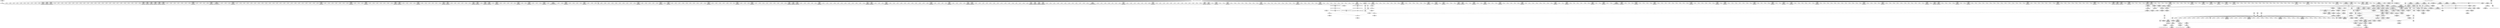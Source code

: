 digraph {
	CE0x4350eb0 [shape=record,shape=Mrecord,label="{CE0x4350eb0|1216:_i8*,_:_CRE_581,582_}"]
	CE0x432cae0 [shape=record,shape=Mrecord,label="{CE0x432cae0|1216:_i8*,_:_CRE_57,58_}"]
	CE0x4355d90 [shape=record,shape=Mrecord,label="{CE0x4355d90|1216:_i8*,_:_CRE_685,686_}"]
	CE0x437b6a0 [shape=record,shape=Mrecord,label="{CE0x437b6a0|1216:_i8*,_:_CRE_840,841_}"]
	CE0x4356800 [shape=record,shape=Mrecord,label="{CE0x4356800|1216:_i8*,_:_CRE_710,711_}"]
	CE0x4339990 [shape=record,shape=Mrecord,label="{CE0x4339990|1216:_i8*,_:_CRE_124,125_}"]
	CE0x4345f30 [shape=record,shape=Mrecord,label="{CE0x4345f30|1216:_i8*,_:_CRE_87,88_}"]
	CE0x43d89e0 [shape=record,shape=Mrecord,label="{CE0x43d89e0|selinux_socket_unix_may_send:tmp10|security/selinux/hooks.c,4296|*SummSource*}"]
	CE0x43d8f30 [shape=record,shape=Mrecord,label="{CE0x43d8f30|selinux_socket_unix_may_send:tmp11|security/selinux/hooks.c,4296|*SummSource*}"]
	CE0x437f4e0 [shape=record,shape=Mrecord,label="{CE0x437f4e0|1216:_i8*,_:_CRE_960,964_|*MultipleSource*|*LoadInst*|security/selinux/hooks.c,4293|security/selinux/hooks.c,4293}"]
	CE0x43d2c70 [shape=record,shape=Mrecord,label="{CE0x43d2c70|i32_8|*Constant*}"]
	CE0x4330820 [shape=record,shape=Mrecord,label="{CE0x4330820|1216:_i8*,_:_CRE_101,102_}"]
	CE0x570da40 [shape=record,shape=Mrecord,label="{CE0x570da40|32:_%struct.sock*,_:_CRE_16,24_|*MultipleSource*|security/selinux/hooks.c,4293|Function::selinux_socket_unix_may_send&Arg::sock::}"]
	CE0x4378420 [shape=record,shape=Mrecord,label="{CE0x4378420|1216:_i8*,_:_CRE_752,760_|*MultipleSource*|*LoadInst*|security/selinux/hooks.c,4293|security/selinux/hooks.c,4293}"]
	CE0x43487d0 [shape=record,shape=Mrecord,label="{CE0x43487d0|1216:_i8*,_:_CRE_181,182_}"]
	CE0x433cd70 [shape=record,shape=Mrecord,label="{CE0x433cd70|1216:_i8*,_:_CRE_398,399_}"]
	CE0x43573b0 [shape=record,shape=Mrecord,label="{CE0x43573b0|1216:_i8*,_:_CRE_720,724_|*MultipleSource*|*LoadInst*|security/selinux/hooks.c,4293|security/selinux/hooks.c,4293}"]
	CE0x43baa50 [shape=record,shape=Mrecord,label="{CE0x43baa50|selinux_socket_unix_may_send:tmp9|security/selinux/hooks.c,4294}"]
	CE0x437fdf0 [shape=record,shape=Mrecord,label="{CE0x437fdf0|1216:_i8*,_:_CRE_976,980_|*MultipleSource*|*LoadInst*|security/selinux/hooks.c,4293|security/selinux/hooks.c,4293}"]
	CE0x4340ba0 [shape=record,shape=Mrecord,label="{CE0x4340ba0|1216:_i8*,_:_CRE_543,544_}"]
	CE0x43624c0 [shape=record,shape=Mrecord,label="{CE0x43624c0|1216:_i8*,_:_CRE_5,6_}"]
	CE0x43c5f90 [shape=record,shape=Mrecord,label="{CE0x43c5f90|selinux_socket_unix_may_send:sclass|security/selinux/hooks.c,4302|*SummSink*}"]
	CE0x570dae0 [shape=record,shape=Mrecord,label="{CE0x570dae0|32:_%struct.sock*,_:_CRE_24,32_|*MultipleSource*|security/selinux/hooks.c,4293|Function::selinux_socket_unix_may_send&Arg::sock::}"]
	CE0x437ad10 [shape=record,shape=Mrecord,label="{CE0x437ad10|1216:_i8*,_:_CRE_831,832_}"]
	CE0x43cc7d0 [shape=record,shape=Mrecord,label="{CE0x43cc7d0|_ret_i32_%call,_!dbg_!27738|security/selinux/hooks.c,4304|*SummSource*}"]
	CE0x4352a50 [shape=record,shape=Mrecord,label="{CE0x4352a50|1216:_i8*,_:_CRE_607,608_}"]
	CE0x433ad00 [shape=record,shape=Mrecord,label="{CE0x433ad00|1216:_i8*,_:_CRE_77,78_}"]
	CE0x437df00 [shape=record,shape=Mrecord,label="{CE0x437df00|1216:_i8*,_:_CRE_878,879_}"]
	CE0x43cc1d0 [shape=record,shape=Mrecord,label="{CE0x43cc1d0|selinux_socket_unix_may_send:tmp17|security/selinux/hooks.c,4304}"]
	CE0x43552f0 [shape=record,shape=Mrecord,label="{CE0x43552f0|1216:_i8*,_:_CRE_675,676_}"]
	CE0x4349620 [shape=record,shape=Mrecord,label="{CE0x4349620|1216:_i8*,_:_CRE_34,35_}"]
	CE0x43cc930 [shape=record,shape=Mrecord,label="{CE0x43cc930|_ret_i32_%call,_!dbg_!27738|security/selinux/hooks.c,4304|*SummSink*}"]
	CE0x43d15e0 [shape=record,shape=Mrecord,label="{CE0x43d15e0|8:_%struct.sock*,_:_SCME_52,53_}"]
	CE0x439b690 [shape=record,shape=Mrecord,label="{CE0x439b690|32:_%struct.sock*,_:_CRE_24,32_|*MultipleSource*|security/selinux/hooks.c,4294|Function::selinux_socket_unix_may_send&Arg::other::}"]
	CE0x4336410 [shape=record,shape=Mrecord,label="{CE0x4336410|1216:_i8*,_:_CRE_245,246_}"]
	CE0x4357d80 [shape=record,shape=Mrecord,label="{CE0x4357d80|selinux_socket_unix_may_send:tmp7|*LoadInst*|security/selinux/hooks.c,4294}"]
	CE0x434c200 [shape=record,shape=Mrecord,label="{CE0x434c200|1216:_i8*,_:_CRE_144,145_}"]
	CE0x437af30 [shape=record,shape=Mrecord,label="{CE0x437af30|1216:_i8*,_:_CRE_833,834_}"]
	CE0x435a200 [shape=record,shape=Mrecord,label="{CE0x435a200|1216:_i8*,_:_CRE_262,263_}"]
	CE0x4381750 [shape=record,shape=Mrecord,label="{CE0x4381750|1216:_i8*,_:_CRE_1080,1088_|*MultipleSource*|*LoadInst*|security/selinux/hooks.c,4293|security/selinux/hooks.c,4293}"]
	CE0x43392f0 [shape=record,shape=Mrecord,label="{CE0x43392f0|1216:_i8*,_:_CRE_20,24_|*MultipleSource*|*LoadInst*|security/selinux/hooks.c,4293|security/selinux/hooks.c,4293}"]
	CE0x43600f0 [shape=record,shape=Mrecord,label="{CE0x43600f0|1216:_i8*,_:_CRE_12,16_|*MultipleSource*|*LoadInst*|security/selinux/hooks.c,4293|security/selinux/hooks.c,4293}"]
	CE0x437d130 [shape=record,shape=Mrecord,label="{CE0x437d130|1216:_i8*,_:_CRE_865,866_}"]
	CE0x433da30 [shape=record,shape=Mrecord,label="{CE0x433da30|1216:_i8*,_:_CRE_410,411_}"]
	CE0x4354630 [shape=record,shape=Mrecord,label="{CE0x4354630|1216:_i8*,_:_CRE_663,664_}"]
	CE0x43bf300 [shape=record,shape=Mrecord,label="{CE0x43bf300|selinux_socket_unix_may_send:net6|security/selinux/hooks.c,4300|*SummSink*}"]
	CE0x4379470 [shape=record,shape=Mrecord,label="{CE0x4379470|1216:_i8*,_:_CRE_809,810_}"]
	CE0x4336960 [shape=record,shape=Mrecord,label="{CE0x4336960|1216:_i8*,_:_CRE_250,251_}"]
	CE0x4337a80 [shape=record,shape=Mrecord,label="{CE0x4337a80|1216:_i8*,_:_CRE_179,180_}"]
	CE0x4334740 [shape=record,shape=Mrecord,label="{CE0x4334740|1216:_i8*,_:_CRE_164,165_}"]
	CE0x43bdd60 [shape=record,shape=Mrecord,label="{CE0x43bdd60|selinux_socket_unix_may_send:sk4|security/selinux/hooks.c,4300|*SummSink*}"]
	CE0x43c1700 [shape=record,shape=Mrecord,label="{CE0x43c1700|selinux_socket_unix_may_send:sid8|security/selinux/hooks.c,4302}"]
	CE0x43407a0 [shape=record,shape=Mrecord,label="{CE0x43407a0|1216:_i8*,_:_CRE_539,540_}"]
	CE0x4379640 [shape=record,shape=Mrecord,label="{CE0x4379640|1216:_i8*,_:_CRE_810,811_}"]
	CE0x43cff50 [shape=record,shape=Mrecord,label="{CE0x43cff50|8:_%struct.sock*,_:_SCME_33,34_}"]
	CE0x4331ef0 [shape=record,shape=Mrecord,label="{CE0x4331ef0|1216:_i8*,_:_CRE_156,157_}"]
	CE0x435b250 [shape=record,shape=Mrecord,label="{CE0x435b250|1216:_i8*,_:_CRE_354,355_}"]
	CE0x437c580 [shape=record,shape=Mrecord,label="{CE0x437c580|1216:_i8*,_:_CRE_854,855_}"]
	CE0x433e3c0 [shape=record,shape=Mrecord,label="{CE0x433e3c0|1216:_i8*,_:_CRE_419,420_}"]
	CE0x432df70 [shape=record,shape=Mrecord,label="{CE0x432df70|1216:_i8*,_:_CRE_136,137_}"]
	CE0x43523f0 [shape=record,shape=Mrecord,label="{CE0x43523f0|1216:_i8*,_:_CRE_601,602_}"]
	CE0x432d700 [shape=record,shape=Mrecord,label="{CE0x432d700|1216:_i8*,_:_CRE_197,198_}"]
	CE0x4344330 [shape=record,shape=Mrecord,label="{CE0x4344330|1216:_i8*,_:_CRE_233,234_}"]
	CE0x43378e0 [shape=record,shape=Mrecord,label="{CE0x43378e0|1216:_i8*,_:_CRE_177,178_}"]
	CE0x437a490 [shape=record,shape=Mrecord,label="{CE0x437a490|1216:_i8*,_:_CRE_823,824_}"]
	CE0x43d14b0 [shape=record,shape=Mrecord,label="{CE0x43d14b0|8:_%struct.sock*,_:_SCME_51,52_}"]
	CE0x43c4d30 [shape=record,shape=Mrecord,label="{CE0x43c4d30|i32_4|*Constant*|*SummSink*}"]
	CE0x4352720 [shape=record,shape=Mrecord,label="{CE0x4352720|1216:_i8*,_:_CRE_604,605_}"]
	CE0x437c250 [shape=record,shape=Mrecord,label="{CE0x437c250|1216:_i8*,_:_CRE_851,852_}"]
	CE0x43410f0 [shape=record,shape=Mrecord,label="{CE0x43410f0|1216:_i8*,_:_CRE_548,549_}"]
	CE0x43bd1d0 [shape=record,shape=Mrecord,label="{CE0x43bd1d0|selinux_socket_unix_may_send:net3|security/selinux/hooks.c,4299}"]
	CE0x4354740 [shape=record,shape=Mrecord,label="{CE0x4354740|1216:_i8*,_:_CRE_664,665_}"]
	CE0x4333d50 [shape=record,shape=Mrecord,label="{CE0x4333d50|1216:_i8*,_:_CRE_202,203_}"]
	CE0x433ea20 [shape=record,shape=Mrecord,label="{CE0x433ea20|1216:_i8*,_:_CRE_424,428_|*MultipleSource*|*LoadInst*|security/selinux/hooks.c,4293|security/selinux/hooks.c,4293}"]
	CE0x4378b60 [shape=record,shape=Mrecord,label="{CE0x4378b60|1216:_i8*,_:_CRE_772,776_|*MultipleSource*|*LoadInst*|security/selinux/hooks.c,4293|security/selinux/hooks.c,4293}"]
	CE0x4333930 [shape=record,shape=Mrecord,label="{CE0x4333930|1216:_i8*,_:_CRE_40,48_|*MultipleSource*|*LoadInst*|security/selinux/hooks.c,4293|security/selinux/hooks.c,4293}"]
	CE0x43c0890 [shape=record,shape=Mrecord,label="{CE0x43c0890|selinux_socket_unix_may_send:sid|security/selinux/hooks.c,4302|*SummSink*}"]
	CE0x43cf5a0 [shape=record,shape=Mrecord,label="{CE0x43cf5a0|8:_%struct.sock*,_:_SCME_20,22_|*MultipleSource*|security/selinux/hooks.c,4296|security/selinux/hooks.c,4296|security/selinux/hooks.c, 4296}"]
	CE0x437eda0 [shape=record,shape=Mrecord,label="{CE0x437eda0|1216:_i8*,_:_CRE_920,936_|*MultipleSource*|*LoadInst*|security/selinux/hooks.c,4293|security/selinux/hooks.c,4293}"]
	CE0x43bbce0 [shape=record,shape=Mrecord,label="{CE0x43bbce0|avc_has_perm:tclass|Function::avc_has_perm&Arg::tclass::}"]
	CE0x431e490 [shape=record,shape=Mrecord,label="{CE0x431e490|i64*_getelementptr_inbounds_(_2_x_i64_,_2_x_i64_*___llvm_gcov_ctr340,_i64_0,_i64_0)|*Constant*|*SummSource*}"]
	CE0x433f8d0 [shape=record,shape=Mrecord,label="{CE0x433f8d0|1216:_i8*,_:_CRE_476,480_|*MultipleSource*|*LoadInst*|security/selinux/hooks.c,4293|security/selinux/hooks.c,4293}"]
	CE0x437ef70 [shape=record,shape=Mrecord,label="{CE0x437ef70|1216:_i8*,_:_CRE_936,944_|*MultipleSource*|*LoadInst*|security/selinux/hooks.c,4293|security/selinux/hooks.c,4293}"]
	CE0x439adb0 [shape=record,shape=Mrecord,label="{CE0x439adb0|selinux_socket_unix_may_send:sid|security/selinux/hooks.c,4302}"]
	CE0x4341750 [shape=record,shape=Mrecord,label="{CE0x4341750|1216:_i8*,_:_CRE_554,555_}"]
	CE0x4353ec0 [shape=record,shape=Mrecord,label="{CE0x4353ec0|1216:_i8*,_:_CRE_656,657_}"]
	CE0x435be80 [shape=record,shape=Mrecord,label="{CE0x435be80|1216:_i8*,_:_CRE_366,367_}"]
	CE0x43c5f20 [shape=record,shape=Mrecord,label="{CE0x43c5f20|selinux_socket_unix_may_send:sclass|security/selinux/hooks.c,4302|*SummSource*}"]
	CE0x434f180 [shape=record,shape=Mrecord,label="{CE0x434f180|1216:_i8*,_:_CRE_168,169_}"]
	CE0x4351c80 [shape=record,shape=Mrecord,label="{CE0x4351c80|1216:_i8*,_:_CRE_594,595_}"]
	CE0x439aa00 [shape=record,shape=Mrecord,label="{CE0x439aa00|i8_2|*Constant*|*SummSink*}"]
	CE0x43586f0 [shape=record,shape=Mrecord,label="{CE0x43586f0|32:_%struct.sock*,_:_CRE_16,24_|*MultipleSource*|security/selinux/hooks.c,4294|Function::selinux_socket_unix_may_send&Arg::other::}"]
	CE0x4353fd0 [shape=record,shape=Mrecord,label="{CE0x4353fd0|1216:_i8*,_:_CRE_657,658_}"]
	CE0x437b590 [shape=record,shape=Mrecord,label="{CE0x437b590|1216:_i8*,_:_CRE_839,840_}"]
	CE0x4384b50 [shape=record,shape=Mrecord,label="{CE0x4384b50|1216:_i8*,_:_CRE_1264,1272_|*MultipleSource*|*LoadInst*|security/selinux/hooks.c,4293|security/selinux/hooks.c,4293}"]
	CE0x43d9730 [shape=record,shape=Mrecord,label="{CE0x43d9730|selinux_socket_unix_may_send:type|security/selinux/hooks.c,4298|*SummSink*}"]
	CE0x435cb40 [shape=record,shape=Mrecord,label="{CE0x435cb40|1216:_i8*,_:_CRE_378,379_}"]
	CE0x432a9a0 [shape=record,shape=Mrecord,label="{CE0x432a9a0|1216:_i8*,_:_CRE_72,73_}"]
	CE0x4334e10 [shape=record,shape=Mrecord,label="{CE0x4334e10|1216:_i8*,_:_CRE_28,29_}"]
	CE0x434fa80 [shape=record,shape=Mrecord,label="{CE0x434fa80|1216:_i8*,_:_CRE_562,563_}"]
	CE0x4340060 [shape=record,shape=Mrecord,label="{CE0x4340060|1216:_i8*,_:_CRE_520,528_|*MultipleSource*|*LoadInst*|security/selinux/hooks.c,4293|security/selinux/hooks.c,4293}"]
	CE0x62a5970 [shape=record,shape=Mrecord,label="{CE0x62a5970|32:_%struct.sock*,_:_CRE_40,48_|*MultipleSource*|security/selinux/hooks.c,4293|Function::selinux_socket_unix_may_send&Arg::sock::}"]
	CE0x43d8780 [shape=record,shape=Mrecord,label="{CE0x43d8780|selinux_socket_unix_may_send:tmp10|security/selinux/hooks.c,4296}"]
	CE0x433db40 [shape=record,shape=Mrecord,label="{CE0x433db40|1216:_i8*,_:_CRE_411,412_}"]
	CE0x4336300 [shape=record,shape=Mrecord,label="{CE0x4336300|1216:_i8*,_:_CRE_244,245_}"]
	CE0x43bc810 [shape=record,shape=Mrecord,label="{CE0x43bc810|avc_has_perm:requested|Function::avc_has_perm&Arg::requested::|*SummSource*}"]
	CE0x4345180 [shape=record,shape=Mrecord,label="{CE0x4345180|1216:_i8*,_:_CRE_208,209_}"]
	CE0x437e340 [shape=record,shape=Mrecord,label="{CE0x437e340|1216:_i8*,_:_CRE_888,892_|*MultipleSource*|*LoadInst*|security/selinux/hooks.c,4293|security/selinux/hooks.c,4293}"]
	CE0x4379e30 [shape=record,shape=Mrecord,label="{CE0x4379e30|1216:_i8*,_:_CRE_817,818_}"]
	CE0x4351730 [shape=record,shape=Mrecord,label="{CE0x4351730|1216:_i8*,_:_CRE_589,590_}"]
	CE0x43bec30 [shape=record,shape=Mrecord,label="{CE0x43bec30|selinux_socket_unix_may_send:net6|security/selinux/hooks.c,4300}"]
	CE0x431d9c0 [shape=record,shape=Mrecord,label="{CE0x431d9c0|selinux_socket_unix_may_send:tmp}"]
	CE0x43d1d00 [shape=record,shape=Mrecord,label="{CE0x43d1d00|i64_56|*Constant*|*SummSink*}"]
	CE0x4345650 [shape=record,shape=Mrecord,label="{CE0x4345650|1216:_i8*,_:_CRE_96,97_}"]
	CE0x4359300 [shape=record,shape=Mrecord,label="{CE0x4359300|1216:_i8*,_:_CRE_699,700_}"]
	CE0x43c0570 [shape=record,shape=Mrecord,label="{CE0x43c0570|i32_2|*Constant*|*SummSource*}"]
	CE0x43c20b0 [shape=record,shape=Mrecord,label="{CE0x43c20b0|selinux_socket_unix_may_send:sclass|security/selinux/hooks.c,4302}"]
	CE0x4354850 [shape=record,shape=Mrecord,label="{CE0x4354850|1216:_i8*,_:_CRE_665,666_}"]
	CE0x4334400 [shape=record,shape=Mrecord,label="{CE0x4334400|1216:_i8*,_:_CRE_160,161_}"]
	CE0x437c360 [shape=record,shape=Mrecord,label="{CE0x437c360|1216:_i8*,_:_CRE_852,853_}"]
	CE0x43d93f0 [shape=record,shape=Mrecord,label="{CE0x43d93f0|i8_0|*Constant*|*SummSource*}"]
	CE0x4357b40 [shape=record,shape=Mrecord,label="{CE0x4357b40|selinux_socket_unix_may_send:sk1|security/selinux/hooks.c,4294}"]
	CE0x433cb50 [shape=record,shape=Mrecord,label="{CE0x433cb50|1216:_i8*,_:_CRE_396,397_}"]
	CE0x437b040 [shape=record,shape=Mrecord,label="{CE0x437b040|1216:_i8*,_:_CRE_834,835_}"]
	CE0x4355840 [shape=record,shape=Mrecord,label="{CE0x4355840|1216:_i8*,_:_CRE_680,681_}"]
	CE0x4341420 [shape=record,shape=Mrecord,label="{CE0x4341420|1216:_i8*,_:_CRE_551,552_}"]
	CE0x433ae70 [shape=record,shape=Mrecord,label="{CE0x433ae70|1216:_i8*,_:_CRE_79,80_}"]
	CE0x434c130 [shape=record,shape=Mrecord,label="{CE0x434c130|1216:_i8*,_:_CRE_143,144_}"]
	CE0x4345a80 [shape=record,shape=Mrecord,label="{CE0x4345a80|1216:_i8*,_:_CRE_126,127_}"]
	CE0x4379810 [shape=record,shape=Mrecord,label="{CE0x4379810|1216:_i8*,_:_CRE_811,812_}"]
	CE0x4379f40 [shape=record,shape=Mrecord,label="{CE0x4379f40|1216:_i8*,_:_CRE_818,819_}"]
	CE0x434fec0 [shape=record,shape=Mrecord,label="{CE0x434fec0|1216:_i8*,_:_CRE_566,567_}"]
	CE0x43344d0 [shape=record,shape=Mrecord,label="{CE0x43344d0|1216:_i8*,_:_CRE_161,162_}"]
	CE0x4343810 [shape=record,shape=Mrecord,label="{CE0x4343810|1216:_i8*,_:_CRE_217,218_}"]
	CE0x4354eb0 [shape=record,shape=Mrecord,label="{CE0x4354eb0|1216:_i8*,_:_CRE_671,672_}"]
	CE0x43a3290 [shape=record,shape=Mrecord,label="{CE0x43a3290|selinux_socket_unix_may_send:other|Function::selinux_socket_unix_may_send&Arg::other::|*SummSink*}"]
	CE0x43cf8d0 [shape=record,shape=Mrecord,label="{CE0x43cf8d0|8:_%struct.sock*,_:_SCME_26,27_}"]
	CE0x43309c0 [shape=record,shape=Mrecord,label="{CE0x43309c0|1216:_i8*,_:_CRE_103,104_}"]
	CE0x4355fb0 [shape=record,shape=Mrecord,label="{CE0x4355fb0|1216:_i8*,_:_CRE_687,688_}"]
	CE0x43373e0 [shape=record,shape=Mrecord,label="{CE0x43373e0|i32_1|*Constant*}"]
	CE0x43c3d40 [shape=record,shape=Mrecord,label="{CE0x43c3d40|selinux_socket_unix_may_send:tmp15|security/selinux/hooks.c,4302|*SummSource*}"]
	CE0x4355400 [shape=record,shape=Mrecord,label="{CE0x4355400|1216:_i8*,_:_CRE_676,677_}"]
	CE0x4381cc0 [shape=record,shape=Mrecord,label="{CE0x4381cc0|1216:_i8*,_:_CRE_1112,1128_|*MultipleSource*|*LoadInst*|security/selinux/hooks.c,4293|security/selinux/hooks.c,4293}"]
	CE0x43d1380 [shape=record,shape=Mrecord,label="{CE0x43d1380|8:_%struct.sock*,_:_SCME_50,51_}"]
	CE0x43537e0 [shape=record,shape=Mrecord,label="{CE0x43537e0|1216:_i8*,_:_CRE_650,651_}"]
	CE0x4355b70 [shape=record,shape=Mrecord,label="{CE0x4355b70|1216:_i8*,_:_CRE_683,684_}"]
	CE0x435cc50 [shape=record,shape=Mrecord,label="{CE0x435cc50|1216:_i8*,_:_CRE_379,380_}"]
	CE0x4350a70 [shape=record,shape=Mrecord,label="{CE0x4350a70|1216:_i8*,_:_CRE_577,578_}"]
	CE0x435bc60 [shape=record,shape=Mrecord,label="{CE0x435bc60|1216:_i8*,_:_CRE_364,365_}"]
	CE0x439a850 [shape=record,shape=Mrecord,label="{CE0x439a850|i8_2|*Constant*|*SummSource*}"]
	CE0x437b370 [shape=record,shape=Mrecord,label="{CE0x437b370|1216:_i8*,_:_CRE_837,838_}"]
	CE0x4336850 [shape=record,shape=Mrecord,label="{CE0x4336850|1216:_i8*,_:_CRE_249,250_}"]
	CE0x435b140 [shape=record,shape=Mrecord,label="{CE0x435b140|1216:_i8*,_:_CRE_344,348_|*MultipleSource*|*LoadInst*|security/selinux/hooks.c,4293|security/selinux/hooks.c,4293}"]
	CE0x435bf90 [shape=record,shape=Mrecord,label="{CE0x435bf90|1216:_i8*,_:_CRE_367,368_}"]
	CE0x435ba40 [shape=record,shape=Mrecord,label="{CE0x435ba40|1216:_i8*,_:_CRE_362,363_}"]
	CE0x4345890 [shape=record,shape=Mrecord,label="{CE0x4345890|1216:_i8*,_:_CRE_99,100_}"]
	CE0x4325ac0 [shape=record,shape=Mrecord,label="{CE0x4325ac0|selinux_socket_unix_may_send:entry|*SummSource*}"]
	CE0x4329cd0 [shape=record,shape=Mrecord,label="{CE0x4329cd0|1216:_i8*,_:_CRE_16,18_|*MultipleSource*|*LoadInst*|security/selinux/hooks.c,4293|security/selinux/hooks.c,4293}"]
	CE0x4343a30 [shape=record,shape=Mrecord,label="{CE0x4343a30|1216:_i8*,_:_CRE_219,220_}"]
	CE0x433d4e0 [shape=record,shape=Mrecord,label="{CE0x433d4e0|1216:_i8*,_:_CRE_405,406_}"]
	CE0x4354300 [shape=record,shape=Mrecord,label="{CE0x4354300|1216:_i8*,_:_CRE_660,661_}"]
	CE0x43461f0 [shape=record,shape=Mrecord,label="{CE0x43461f0|1216:_i8*,_:_CRE_93,94_}"]
	CE0x43370b0 [shape=record,shape=Mrecord,label="{CE0x43370b0|1216:_i8*,_:_CRE_152,153_}"]
	CE0x43d2da0 [shape=record,shape=Mrecord,label="{CE0x43d2da0|i32_8|*Constant*|*SummSink*}"]
	CE0x4352500 [shape=record,shape=Mrecord,label="{CE0x4352500|1216:_i8*,_:_CRE_602,603_}"]
	CE0x4358860 [shape=record,shape=Mrecord,label="{CE0x4358860|1216:_i8*,_:_CRE_689,690_}"]
	CE0x4338810 [shape=record,shape=Mrecord,label="{CE0x4338810|selinux_socket_unix_may_send:tmp15|security/selinux/hooks.c,4302}"]
	CE0x435aab0 [shape=record,shape=Mrecord,label="{CE0x435aab0|1216:_i8*,_:_CRE_304,312_|*MultipleSource*|*LoadInst*|security/selinux/hooks.c,4293|security/selinux/hooks.c,4293}"]
	CE0x4383590 [shape=record,shape=Mrecord,label="{CE0x4383590|1216:_i8*,_:_CRE_1192,1196_|*MultipleSource*|*LoadInst*|security/selinux/hooks.c,4293|security/selinux/hooks.c,4293}"]
	CE0x43591f0 [shape=record,shape=Mrecord,label="{CE0x43591f0|1216:_i8*,_:_CRE_698,699_}"]
	CE0x439acb0 [shape=record,shape=Mrecord,label="{CE0x439acb0|selinux_socket_unix_may_send:u|security/selinux/hooks.c,4299|*SummSink*}"]
	CE0x43c2390 [shape=record,shape=Mrecord,label="{CE0x43c2390|selinux_socket_unix_may_send:sid8|security/selinux/hooks.c,4302|*SummSource*}"]
	CE0x434f750 [shape=record,shape=Mrecord,label="{CE0x434f750|1216:_i8*,_:_CRE_559,560_}"]
	CE0x43d8ba0 [shape=record,shape=Mrecord,label="{CE0x43d8ba0|selinux_socket_unix_may_send:tmp10|security/selinux/hooks.c,4296|*SummSink*}"]
	CE0x4358fd0 [shape=record,shape=Mrecord,label="{CE0x4358fd0|1216:_i8*,_:_CRE_696,697_}"]
	CE0x43797a0 [shape=record,shape=Mrecord,label="{CE0x43797a0|1216:_i8*,_:_CRE_812,813_}"]
	CE0x4384d20 [shape=record,shape=Mrecord,label="{CE0x4384d20|1216:_i8*,_:_CRE_1272,1280_|*MultipleSource*|*LoadInst*|security/selinux/hooks.c,4293|security/selinux/hooks.c,4293}"]
	CE0x43bb7d0 [shape=record,shape=Mrecord,label="{CE0x43bb7d0|avc_has_perm:ssid|Function::avc_has_perm&Arg::ssid::|*SummSink*}"]
	CE0x43280d0 [shape=record,shape=Mrecord,label="{CE0x43280d0|i64*_getelementptr_inbounds_(_2_x_i64_,_2_x_i64_*___llvm_gcov_ctr340,_i64_0,_i64_1)|*Constant*|*SummSink*}"]
	CE0x435b600 [shape=record,shape=Mrecord,label="{CE0x435b600|1216:_i8*,_:_CRE_358,359_}"]
	CE0x43541f0 [shape=record,shape=Mrecord,label="{CE0x43541f0|1216:_i8*,_:_CRE_659,660_}"]
	CE0x43bbfb0 [shape=record,shape=Mrecord,label="{CE0x43bbfb0|avc_has_perm:tclass|Function::avc_has_perm&Arg::tclass::|*SummSink*}"]
	CE0x4361390 [shape=record,shape=Mrecord,label="{CE0x4361390|1216:_i8*,_:_CRE_24,25_}"]
	CE0x434a9e0 [shape=record,shape=Mrecord,label="{CE0x434a9e0|1216:_i8*,_:_CRE_81,82_}"]
	CE0x433d810 [shape=record,shape=Mrecord,label="{CE0x433d810|1216:_i8*,_:_CRE_408,409_}"]
	CE0x432a250 [shape=record,shape=Mrecord,label="{CE0x432a250|selinux_socket_unix_may_send:bb|*SummSource*}"]
	CE0x43d1710 [shape=record,shape=Mrecord,label="{CE0x43d1710|8:_%struct.sock*,_:_SCME_53,54_}"]
	CE0x4341530 [shape=record,shape=Mrecord,label="{CE0x4341530|1216:_i8*,_:_CRE_552,553_}"]
	CE0x4384410 [shape=record,shape=Mrecord,label="{CE0x4384410|1216:_i8*,_:_CRE_1232,1240_|*MultipleSource*|*LoadInst*|security/selinux/hooks.c,4293|security/selinux/hooks.c,4293}"]
	CE0x433f780 [shape=record,shape=Mrecord,label="{CE0x433f780|1216:_i8*,_:_CRE_472,476_|*MultipleSource*|*LoadInst*|security/selinux/hooks.c,4293|security/selinux/hooks.c,4293}"]
	CE0x4344f60 [shape=record,shape=Mrecord,label="{CE0x4344f60|1216:_i8*,_:_CRE_206,207_}"]
	CE0x434ca00 [shape=record,shape=Mrecord,label="{CE0x434ca00|1216:_i8*,_:_CRE_63,64_}"]
	CE0x43319a0 [shape=record,shape=Mrecord,label="{CE0x43319a0|1216:_i8*,_:_CRE_132,133_}"]
	CE0x4348280 [shape=record,shape=Mrecord,label="{CE0x4348280|1216:_i8*,_:_CRE_114,115_}"]
	CE0x43510d0 [shape=record,shape=Mrecord,label="{CE0x43510d0|1216:_i8*,_:_CRE_583,584_}"]
	CE0x43318d0 [shape=record,shape=Mrecord,label="{CE0x43318d0|1216:_i8*,_:_CRE_131,132_}"]
	CE0x4348c10 [shape=record,shape=Mrecord,label="{CE0x4348c10|1216:_i8*,_:_CRE_184,188_|*MultipleSource*|*LoadInst*|security/selinux/hooks.c,4293|security/selinux/hooks.c,4293}"]
	CE0x433efa0 [shape=record,shape=Mrecord,label="{CE0x433efa0|1216:_i8*,_:_CRE_448,452_|*MultipleSource*|*LoadInst*|security/selinux/hooks.c,4293|security/selinux/hooks.c,4293}"]
	CE0x433ca40 [shape=record,shape=Mrecord,label="{CE0x433ca40|1216:_i8*,_:_CRE_395,396_}"]
	CE0x433eb30 [shape=record,shape=Mrecord,label="{CE0x433eb30|1216:_i8*,_:_CRE_428,432_|*MultipleSource*|*LoadInst*|security/selinux/hooks.c,4293|security/selinux/hooks.c,4293}"]
	CE0x437ffc0 [shape=record,shape=Mrecord,label="{CE0x437ffc0|1216:_i8*,_:_CRE_984,992_|*MultipleSource*|*LoadInst*|security/selinux/hooks.c,4293|security/selinux/hooks.c,4293}"]
	CE0x432e040 [shape=record,shape=Mrecord,label="{CE0x432e040|1216:_i8*,_:_CRE_137,138_}"]
	CE0x4328360 [shape=record,shape=Mrecord,label="{CE0x4328360|selinux_socket_unix_may_send:tmp|*SummSource*}"]
	CE0x4383cd0 [shape=record,shape=Mrecord,label="{CE0x4383cd0|1216:_i8*,_:_CRE_1212,1216_|*MultipleSource*|*LoadInst*|security/selinux/hooks.c,4293|security/selinux/hooks.c,4293}"]
	CE0x43bebc0 [shape=record,shape=Mrecord,label="{CE0x43bebc0|selinux_socket_unix_may_send:u5|security/selinux/hooks.c,4300|*SummSink*}"]
	CE0x43c5610 [shape=record,shape=Mrecord,label="{CE0x43c5610|selinux_socket_unix_may_send:tmp16|security/selinux/hooks.c,4302}"]
	CE0x43c24c0 [shape=record,shape=Mrecord,label="{CE0x43c24c0|selinux_socket_unix_may_send:sid8|security/selinux/hooks.c,4302|*SummSink*}"]
	CE0x43590e0 [shape=record,shape=Mrecord,label="{CE0x43590e0|1216:_i8*,_:_CRE_697,698_}"]
	CE0x43c6440 [shape=record,shape=Mrecord,label="{CE0x43c6440|selinux_socket_unix_may_send:tmp16|security/selinux/hooks.c,4302|*SummSink*}"]
	CE0x433d2c0 [shape=record,shape=Mrecord,label="{CE0x433d2c0|1216:_i8*,_:_CRE_403,404_}"]
	CE0x4382cb0 [shape=record,shape=Mrecord,label="{CE0x4382cb0|selinux_socket_unix_may_send:tmp5|security/selinux/hooks.c,4293}"]
	CE0x43308f0 [shape=record,shape=Mrecord,label="{CE0x43308f0|1216:_i8*,_:_CRE_102,103_}"]
	CE0x4362450 [shape=record,shape=Mrecord,label="{CE0x4362450|1216:_i8*,_:_CRE_3,4_}"]
	CE0x43300a0 [shape=record,shape=Mrecord,label="{CE0x43300a0|i32_0|*Constant*|*SummSink*}"]
	CE0x432cd00 [shape=record,shape=Mrecord,label="{CE0x432cd00|1216:_i8*,_:_CRE_60,61_}"]
	CE0x4378080 [shape=record,shape=Mrecord,label="{CE0x4378080|1216:_i8*,_:_CRE_736,740_|*MultipleSource*|*LoadInst*|security/selinux/hooks.c,4293|security/selinux/hooks.c,4293}"]
	CE0x439beb0 [shape=record,shape=Mrecord,label="{CE0x439beb0|selinux_socket_unix_may_send:sk_security2|security/selinux/hooks.c,4294}"]
	CE0x4385460 [shape=record,shape=Mrecord,label="{CE0x4385460|selinux_socket_unix_may_send:tmp6|security/selinux/hooks.c,4293|*SummSource*}"]
	CE0x43457c0 [shape=record,shape=Mrecord,label="{CE0x43457c0|1216:_i8*,_:_CRE_98,99_}"]
	CE0x43cf6c0 [shape=record,shape=Mrecord,label="{CE0x43cf6c0|8:_%struct.sock*,_:_SCME_24,25_}"]
	CE0x43cf340 [shape=record,shape=Mrecord,label="{CE0x43cf340|8:_%struct.sock*,_:_SCME_18,20_|*MultipleSource*|security/selinux/hooks.c,4296|security/selinux/hooks.c,4296|security/selinux/hooks.c, 4296}"]
	CE0x43d08d0 [shape=record,shape=Mrecord,label="{CE0x43d08d0|8:_%struct.sock*,_:_SCME_41,42_}"]
	CE0x43cbe40 [shape=record,shape=Mrecord,label="{CE0x43cbe40|_ret_i32_%retval.0,_!dbg_!27728|security/selinux/avc.c,775|*SummSink*}"]
	CE0x432cc30 [shape=record,shape=Mrecord,label="{CE0x432cc30|1216:_i8*,_:_CRE_58,59_}"]
	CE0x4340230 [shape=record,shape=Mrecord,label="{CE0x4340230|1216:_i8*,_:_CRE_528,536_|*MultipleSource*|*LoadInst*|security/selinux/hooks.c,4293|security/selinux/hooks.c,4293}"]
	CE0x43488e0 [shape=record,shape=Mrecord,label="{CE0x43488e0|1216:_i8*,_:_CRE_182,183_}"]
	CE0x437ddf0 [shape=record,shape=Mrecord,label="{CE0x437ddf0|1216:_i8*,_:_CRE_877,878_}"]
	CE0x437e010 [shape=record,shape=Mrecord,label="{CE0x437e010|1216:_i8*,_:_CRE_879,880_}"]
	CE0x432c560 [shape=record,shape=Mrecord,label="{CE0x432c560|selinux_socket_unix_may_send:net|security/selinux/hooks.c, 4296|*SummSource*}"]
	CE0x437e230 [shape=record,shape=Mrecord,label="{CE0x437e230|1216:_i8*,_:_CRE_880,888_|*MultipleSource*|*LoadInst*|security/selinux/hooks.c,4293|security/selinux/hooks.c,4293}"]
	CE0x434fb90 [shape=record,shape=Mrecord,label="{CE0x434fb90|1216:_i8*,_:_CRE_563,564_}"]
	CE0x4331590 [shape=record,shape=Mrecord,label="{CE0x4331590|32:_%struct.sock*,_:_CRE_4,6_|*MultipleSource*|security/selinux/hooks.c,4293|Function::selinux_socket_unix_may_send&Arg::sock::}"]
	CE0x4354fc0 [shape=record,shape=Mrecord,label="{CE0x4354fc0|1216:_i8*,_:_CRE_672,673_}"]
	CE0x435b480 [shape=record,shape=Mrecord,label="{CE0x435b480|1216:_i8*,_:_CRE_355,356_}"]
	CE0x437f310 [shape=record,shape=Mrecord,label="{CE0x437f310|1216:_i8*,_:_CRE_952,960_|*MultipleSource*|*LoadInst*|security/selinux/hooks.c,4293|security/selinux/hooks.c,4293}"]
	CE0x432d8b0 [shape=record,shape=Mrecord,label="{CE0x432d8b0|1216:_i8*,_:_CRE_198,199_}"]
	CE0x4351a60 [shape=record,shape=Mrecord,label="{CE0x4351a60|1216:_i8*,_:_CRE_592,593_}"]
	CE0x43550d0 [shape=record,shape=Mrecord,label="{CE0x43550d0|1216:_i8*,_:_CRE_673,674_}"]
	CE0x432a800 [shape=record,shape=Mrecord,label="{CE0x432a800|1216:_i8*,_:_CRE_70,71_}"]
	CE0x4330450 [shape=record,shape=Mrecord,label="{CE0x4330450|1216:_i8*,_:_CRE_18,19_|*MultipleSource*|*LoadInst*|security/selinux/hooks.c,4293|security/selinux/hooks.c,4293}"]
	CE0x4341fe0 [shape=record,shape=Mrecord,label="{CE0x4341fe0|1216:_i8*,_:_CRE_213,214_}"]
	"CONST[source:0(mediator),value:2(dynamic)][purpose:{subject}][SnkIdx:0]"
	CE0x43baf40 [shape=record,shape=Mrecord,label="{CE0x43baf40|avc_has_perm:entry|*SummSource*}"]
	CE0x437a8d0 [shape=record,shape=Mrecord,label="{CE0x437a8d0|1216:_i8*,_:_CRE_827,828_}"]
	CE0x43460b0 [shape=record,shape=Mrecord,label="{CE0x43460b0|1216:_i8*,_:_CRE_92,93_}"]
	CE0x433bfa0 [shape=record,shape=Mrecord,label="{CE0x433bfa0|1216:_i8*,_:_CRE_385,386_}"]
	CE0x43c1f20 [shape=record,shape=Mrecord,label="{CE0x43c1f20|selinux_socket_unix_may_send:tmp14|security/selinux/hooks.c,4302|*SummSink*}"]
	CE0x43beae0 [shape=record,shape=Mrecord,label="{CE0x43beae0|selinux_socket_unix_may_send:u5|security/selinux/hooks.c,4300}"]
	CE0x59e6ea0 [shape=record,shape=Mrecord,label="{CE0x59e6ea0|32:_%struct.sock*,_:_CRE_32,40_|*MultipleSource*|security/selinux/hooks.c,4293|Function::selinux_socket_unix_may_send&Arg::sock::}"]
	CE0x4340dc0 [shape=record,shape=Mrecord,label="{CE0x4340dc0|1216:_i8*,_:_CRE_545,546_}"]
	CE0x432e2b0 [shape=record,shape=Mrecord,label="{CE0x432e2b0|1216:_i8*,_:_CRE_140,141_}"]
	CE0x43405d0 [shape=record,shape=Mrecord,label="{CE0x43405d0|1216:_i8*,_:_CRE_538,539_}"]
	CE0x4327cf0 [shape=record,shape=Mrecord,label="{CE0x4327cf0|i64*_getelementptr_inbounds_(_2_x_i64_,_2_x_i64_*___llvm_gcov_ctr340,_i64_0,_i64_0)|*Constant*|*SummSink*}"]
	CE0x4353ca0 [shape=record,shape=Mrecord,label="{CE0x4353ca0|1216:_i8*,_:_CRE_654,655_}"]
	CE0x43316f0 [shape=record,shape=Mrecord,label="{CE0x43316f0|i64_1|*Constant*|*SummSink*}"]
	CE0x43386f0 [shape=record,shape=Mrecord,label="{CE0x43386f0|16:_i32,_24:_i16,_:_CRE_24,26_|*MultipleSource*|security/selinux/hooks.c,4294|security/selinux/hooks.c,4294|security/selinux/hooks.c,4302}"]
	CE0x437bd00 [shape=record,shape=Mrecord,label="{CE0x437bd00|1216:_i8*,_:_CRE_846,847_}"]
	CE0x437bbf0 [shape=record,shape=Mrecord,label="{CE0x437bbf0|1216:_i8*,_:_CRE_845,846_}"]
	CE0x43bc390 [shape=record,shape=Mrecord,label="{CE0x43bc390|i32_262144|*Constant*|*SummSource*}"]
	CE0x437bf20 [shape=record,shape=Mrecord,label="{CE0x437bf20|1216:_i8*,_:_CRE_848,849_}"]
	CE0x433e090 [shape=record,shape=Mrecord,label="{CE0x433e090|1216:_i8*,_:_CRE_416,417_}"]
	CE0x43d1aa0 [shape=record,shape=Mrecord,label="{CE0x43d1aa0|i64_56|*Constant*}"]
	CE0x437a270 [shape=record,shape=Mrecord,label="{CE0x437a270|1216:_i8*,_:_CRE_821,822_}"]
	CE0x4383760 [shape=record,shape=Mrecord,label="{CE0x4383760|1216:_i8*,_:_CRE_1196,1200_|*MultipleSource*|*LoadInst*|security/selinux/hooks.c,4293|security/selinux/hooks.c,4293}"]
	CE0x4350da0 [shape=record,shape=Mrecord,label="{CE0x4350da0|1216:_i8*,_:_CRE_580,581_}"]
	CE0x437a6b0 [shape=record,shape=Mrecord,label="{CE0x437a6b0|1216:_i8*,_:_CRE_825,826_}"]
	CE0x4344440 [shape=record,shape=Mrecord,label="{CE0x4344440|1216:_i8*,_:_CRE_234,235_}"]
	CE0x4345b50 [shape=record,shape=Mrecord,label="{CE0x4345b50|1216:_i8*,_:_CRE_127,128_}"]
	CE0x43850c0 [shape=record,shape=Mrecord,label="{CE0x43850c0|selinux_socket_unix_may_send:tmp5|security/selinux/hooks.c,4293|*SummSource*}"]
	CE0x4343b40 [shape=record,shape=Mrecord,label="{CE0x4343b40|1216:_i8*,_:_CRE_220,221_}"]
	CE0x4381010 [shape=record,shape=Mrecord,label="{CE0x4381010|1216:_i8*,_:_CRE_1056,1064_|*MultipleSource*|*LoadInst*|security/selinux/hooks.c,4293|security/selinux/hooks.c,4293}"]
	CE0x4340fe0 [shape=record,shape=Mrecord,label="{CE0x4340fe0|1216:_i8*,_:_CRE_547,548_}"]
	CE0x4380e40 [shape=record,shape=Mrecord,label="{CE0x4380e40|1216:_i8*,_:_CRE_1048,1056_|*MultipleSource*|*LoadInst*|security/selinux/hooks.c,4293|security/selinux/hooks.c,4293}"]
	CE0x4333790 [shape=record,shape=Mrecord,label="{CE0x4333790|1216:_i8*,_:_CRE_39,40_}"]
	CE0x432d920 [shape=record,shape=Mrecord,label="{CE0x432d920|1216:_i8*,_:_CRE_227,228_}"]
	CE0x43564d0 [shape=record,shape=Mrecord,label="{CE0x43564d0|1216:_i8*,_:_CRE_707,708_}"]
	CE0x4350fc0 [shape=record,shape=Mrecord,label="{CE0x4350fc0|1216:_i8*,_:_CRE_582,583_}"]
	CE0x4358970 [shape=record,shape=Mrecord,label="{CE0x4358970|1216:_i8*,_:_CRE_690,691_}"]
	CE0x4339440 [shape=record,shape=Mrecord,label="{CE0x4339440|1216:_i8*,_:_CRE_25,26_}"]
	CE0x43beb50 [shape=record,shape=Mrecord,label="{CE0x43beb50|selinux_socket_unix_may_send:u5|security/selinux/hooks.c,4300|*SummSource*}"]
	CE0x4350520 [shape=record,shape=Mrecord,label="{CE0x4350520|1216:_i8*,_:_CRE_572,573_}"]
	CE0x433c710 [shape=record,shape=Mrecord,label="{CE0x433c710|1216:_i8*,_:_CRE_392,393_}"]
	CE0x43d07a0 [shape=record,shape=Mrecord,label="{CE0x43d07a0|8:_%struct.sock*,_:_SCME_40,41_}"]
	CE0x43c79f0 [shape=record,shape=Mrecord,label="{CE0x43c79f0|i32_(i32,_i32,_i16,_i32,_%struct.common_audit_data*)*_bitcast_(i32_(i32,_i32,_i16,_i32,_%struct.common_audit_data.495*)*_avc_has_perm_to_i32_(i32,_i32,_i16,_i32,_%struct.common_audit_data*)*)|*Constant*|*SummSink*}"]
	CE0x583f790 [shape=record,shape=Mrecord,label="{CE0x583f790|_call_void_mcount()_#3|*SummSource*}"]
	CE0x435c920 [shape=record,shape=Mrecord,label="{CE0x435c920|1216:_i8*,_:_CRE_376,377_}"]
	CE0x4340730 [shape=record,shape=Mrecord,label="{CE0x4340730|1216:_i8*,_:_CRE_540,541_}"]
	CE0x43811e0 [shape=record,shape=Mrecord,label="{CE0x43811e0|1216:_i8*,_:_CRE_1064,1072_|*MultipleSource*|*LoadInst*|security/selinux/hooks.c,4293|security/selinux/hooks.c,4293}"]
	CE0x43345a0 [shape=record,shape=Mrecord,label="{CE0x43345a0|1216:_i8*,_:_CRE_162,163_}"]
	CE0x435a0f0 [shape=record,shape=Mrecord,label="{CE0x435a0f0|1216:_i8*,_:_CRE_261,262_}"]
	CE0x433c820 [shape=record,shape=Mrecord,label="{CE0x433c820|1216:_i8*,_:_CRE_393,394_}"]
	CE0x4356e60 [shape=record,shape=Mrecord,label="{CE0x4356e60|1216:_i8*,_:_CRE_716,717_}"]
	CE0x4357bb0 [shape=record,shape=Mrecord,label="{CE0x4357bb0|selinux_socket_unix_may_send:sk1|security/selinux/hooks.c,4294|*SummSource*}"]
	CE0x43ba8f0 [shape=record,shape=Mrecord,label="{CE0x43ba8f0|selinux_socket_unix_may_send:tmp8|security/selinux/hooks.c,4294|*SummSource*}"]
	CE0x4355a60 [shape=record,shape=Mrecord,label="{CE0x4355a60|1216:_i8*,_:_CRE_682,683_}"]
	CE0x4364a80 [shape=record,shape=Mrecord,label="{CE0x4364a80|1216:_i8*,_:_CRE_1,2_}"]
	CE0x4364a10 [shape=record,shape=Mrecord,label="{CE0x4364a10|1216:_i8*,_:_CRE_2,3_}"]
	CE0x4383930 [shape=record,shape=Mrecord,label="{CE0x4383930|1216:_i8*,_:_CRE_1200,1208_|*MultipleSource*|*LoadInst*|security/selinux/hooks.c,4293|security/selinux/hooks.c,4293}"]
	CE0x435b710 [shape=record,shape=Mrecord,label="{CE0x435b710|1216:_i8*,_:_CRE_359,360_}"]
	CE0x437dbd0 [shape=record,shape=Mrecord,label="{CE0x437dbd0|1216:_i8*,_:_CRE_875,876_}"]
	CE0x43449f0 [shape=record,shape=Mrecord,label="{CE0x43449f0|1216:_i8*,_:_CRE_89,90_}"]
	CE0x4384070 [shape=record,shape=Mrecord,label="{CE0x4384070|1216:_i8*,_:_CRE_1224,1228_|*MultipleSource*|*LoadInst*|security/selinux/hooks.c,4293|security/selinux/hooks.c,4293}"]
	CE0x4336ca0 [shape=record,shape=Mrecord,label="{CE0x4336ca0|1216:_i8*,_:_CRE_147,148_}"]
	CE0x43cf7b0 [shape=record,shape=Mrecord,label="{CE0x43cf7b0|8:_%struct.sock*,_:_SCME_25,26_}"]
	CE0x4351d90 [shape=record,shape=Mrecord,label="{CE0x4351d90|1216:_i8*,_:_CRE_595,596_}"]
	CE0x437b150 [shape=record,shape=Mrecord,label="{CE0x437b150|1216:_i8*,_:_CRE_835,836_}"]
	CE0x437c140 [shape=record,shape=Mrecord,label="{CE0x437c140|1216:_i8*,_:_CRE_850,851_}"]
	CE0x43bd830 [shape=record,shape=Mrecord,label="{CE0x43bd830|selinux_socket_unix_may_send:tmp12|*LoadInst*|security/selinux/hooks.c,4300}"]
	CE0x43be350 [shape=record,shape=Mrecord,label="{CE0x43be350|selinux_socket_unix_may_send:tmp12|*LoadInst*|security/selinux/hooks.c,4300|*SummSink*}"]
	CE0x4350630 [shape=record,shape=Mrecord,label="{CE0x4350630|1216:_i8*,_:_CRE_573,574_}"]
	CE0x4352940 [shape=record,shape=Mrecord,label="{CE0x4352940|1216:_i8*,_:_CRE_606,607_}"]
	CE0x43270c0 [shape=record,shape=Mrecord,label="{CE0x43270c0|selinux_socket_unix_may_send:sock|Function::selinux_socket_unix_may_send&Arg::sock::}"]
	"CONST[source:0(mediator),value:0(static)][purpose:{operation}][SnkIdx:3]"
	CE0x4347e60 [shape=record,shape=Mrecord,label="{CE0x4347e60|1216:_i8*,_:_CRE_230,231_}"]
	CE0x4340a90 [shape=record,shape=Mrecord,label="{CE0x4340a90|1216:_i8*,_:_CRE_542,543_}"]
	CE0x43cfbc0 [shape=record,shape=Mrecord,label="{CE0x43cfbc0|8:_%struct.sock*,_:_SCME_30,31_}"]
	CE0x43511e0 [shape=record,shape=Mrecord,label="{CE0x43511e0|1216:_i8*,_:_CRE_584,585_}"]
	CE0x4353270 [shape=record,shape=Mrecord,label="{CE0x4353270|1216:_i8*,_:_CRE_632,640_|*MultipleSource*|*LoadInst*|security/selinux/hooks.c,4293|security/selinux/hooks.c,4293}"]
	CE0x4380360 [shape=record,shape=Mrecord,label="{CE0x4380360|1216:_i8*,_:_CRE_1000,1008_|*MultipleSource*|*LoadInst*|security/selinux/hooks.c,4293|security/selinux/hooks.c,4293}"]
	CE0x4328a40 [shape=record,shape=Mrecord,label="{CE0x4328a40|selinux_socket_unix_may_send:tmp|*SummSink*}"]
	CE0x43808d0 [shape=record,shape=Mrecord,label="{CE0x43808d0|1216:_i8*,_:_CRE_1024,1032_|*MultipleSource*|*LoadInst*|security/selinux/hooks.c,4293|security/selinux/hooks.c,4293}"]
	CE0x4331fc0 [shape=record,shape=Mrecord,label="{CE0x4331fc0|1216:_i8*,_:_CRE_157,158_}"]
	CE0x43489f0 [shape=record,shape=Mrecord,label="{CE0x43489f0|1216:_i8*,_:_CRE_183,184_}"]
	CE0x437a5a0 [shape=record,shape=Mrecord,label="{CE0x437a5a0|1216:_i8*,_:_CRE_824,825_}"]
	CE0x434ab80 [shape=record,shape=Mrecord,label="{CE0x434ab80|1216:_i8*,_:_CRE_83,84_}"]
	CE0x4350740 [shape=record,shape=Mrecord,label="{CE0x4350740|1216:_i8*,_:_CRE_574,575_}"]
	CE0x439bb70 [shape=record,shape=Mrecord,label="{CE0x439bb70|selinux_socket_unix_may_send:tmp7|*LoadInst*|security/selinux/hooks.c,4294|*SummSource*}"]
	CE0x437e4a0 [shape=record,shape=Mrecord,label="{CE0x437e4a0|1216:_i8*,_:_CRE_892,896_|*MultipleSource*|*LoadInst*|security/selinux/hooks.c,4293|security/selinux/hooks.c,4293}"]
	CE0x4382400 [shape=record,shape=Mrecord,label="{CE0x4382400|1216:_i8*,_:_CRE_1153,1154_}"]
	CE0x43d1bd0 [shape=record,shape=Mrecord,label="{CE0x43d1bd0|i64_56|*Constant*|*SummSource*}"]
	CE0x4341cc0 [shape=record,shape=Mrecord,label="{CE0x4341cc0|selinux_socket_unix_may_send:tmp4|*LoadInst*|security/selinux/hooks.c,4293}"]
	CE0x437ccf0 [shape=record,shape=Mrecord,label="{CE0x437ccf0|1216:_i8*,_:_CRE_861,862_}"]
	CE0x43c07f0 [shape=record,shape=Mrecord,label="{CE0x43c07f0|selinux_socket_unix_may_send:sid|security/selinux/hooks.c,4302|*SummSource*}"]
	CE0x4331800 [shape=record,shape=Mrecord,label="{CE0x4331800|1216:_i8*,_:_CRE_130,131_}"]
	CE0x433c930 [shape=record,shape=Mrecord,label="{CE0x433c930|1216:_i8*,_:_CRE_394,395_}"]
	CE0x434c8f0 [shape=record,shape=Mrecord,label="{CE0x434c8f0|1216:_i8*,_:_CRE_75,76_}"]
	CE0x4354410 [shape=record,shape=Mrecord,label="{CE0x4354410|1216:_i8*,_:_CRE_661,662_}"]
	CE0x4347a10 [shape=record,shape=Mrecord,label="{CE0x4347a10|1216:_i8*,_:_CRE_225,226_}"]
	CE0x432d4b0 [shape=record,shape=Mrecord,label="{CE0x432d4b0|1216:_i8*,_:_CRE_193,194_}"]
	CE0x433dd60 [shape=record,shape=Mrecord,label="{CE0x433dd60|1216:_i8*,_:_CRE_413,414_}"]
	CE0x4355ea0 [shape=record,shape=Mrecord,label="{CE0x4355ea0|1216:_i8*,_:_CRE_686,687_}"]
	CE0x435bb50 [shape=record,shape=Mrecord,label="{CE0x435bb50|1216:_i8*,_:_CRE_363,364_}"]
	CE0x435bd70 [shape=record,shape=Mrecord,label="{CE0x435bd70|1216:_i8*,_:_CRE_365,366_}"]
	CE0x4381580 [shape=record,shape=Mrecord,label="{CE0x4381580|1216:_i8*,_:_CRE_1076,1080_|*MultipleSource*|*LoadInst*|security/selinux/hooks.c,4293|security/selinux/hooks.c,4293}"]
	CE0x43813b0 [shape=record,shape=Mrecord,label="{CE0x43813b0|1216:_i8*,_:_CRE_1072,1076_|*MultipleSource*|*LoadInst*|security/selinux/hooks.c,4293|security/selinux/hooks.c,4293}"]
	CE0x437c470 [shape=record,shape=Mrecord,label="{CE0x437c470|1216:_i8*,_:_CRE_853,854_}"]
	CE0x439ab40 [shape=record,shape=Mrecord,label="{CE0x439ab40|selinux_socket_unix_may_send:u|security/selinux/hooks.c,4299}"]
	CE0x4328780 [shape=record,shape=Mrecord,label="{CE0x4328780|selinux_socket_unix_may_send:sock|Function::selinux_socket_unix_may_send&Arg::sock::|*SummSource*}"]
	CE0x434aab0 [shape=record,shape=Mrecord,label="{CE0x434aab0|1216:_i8*,_:_CRE_82,83_}"]
	CE0x43bac90 [shape=record,shape=Mrecord,label="{CE0x43bac90|selinux_socket_unix_may_send:tmp9|security/selinux/hooks.c,4294|*SummSource*}"]
	CE0x4350850 [shape=record,shape=Mrecord,label="{CE0x4350850|1216:_i8*,_:_CRE_575,576_}"]
	CE0x432c820 [shape=record,shape=Mrecord,label="{CE0x432c820|selinux_socket_unix_may_send:tmp1}"]
	CE0x437e830 [shape=record,shape=Mrecord,label="{CE0x437e830|1216:_i8*,_:_CRE_900,904_|*MultipleSource*|*LoadInst*|security/selinux/hooks.c,4293|security/selinux/hooks.c,4293}"]
	CE0x437c690 [shape=record,shape=Mrecord,label="{CE0x437c690|1216:_i8*,_:_CRE_855,856_}"]
	CE0x437cbe0 [shape=record,shape=Mrecord,label="{CE0x437cbe0|1216:_i8*,_:_CRE_860,861_}"]
	CE0x434f4c0 [shape=record,shape=Mrecord,label="{CE0x434f4c0|1216:_i8*,_:_CRE_172,173_}"]
	CE0x4335ca0 [shape=record,shape=Mrecord,label="{CE0x4335ca0|1216:_i8*,_:_CRE_238,239_}"]
	CE0x435c700 [shape=record,shape=Mrecord,label="{CE0x435c700|1216:_i8*,_:_CRE_374,375_}"]
	CE0x4330750 [shape=record,shape=Mrecord,label="{CE0x4330750|1216:_i8*,_:_CRE_100,101_}"]
	CE0x4344550 [shape=record,shape=Mrecord,label="{CE0x4344550|1216:_i8*,_:_CRE_235,236_}"]
	CE0x4348540 [shape=record,shape=Mrecord,label="{CE0x4348540|1216:_i8*,_:_CRE_119,120_}"]
	CE0x4358ca0 [shape=record,shape=Mrecord,label="{CE0x4358ca0|1216:_i8*,_:_CRE_693,694_}"]
	CE0x4382ba0 [shape=record,shape=Mrecord,label="{CE0x4382ba0|1216:_i8*,_:_CRE_1159,1160_}"]
	CE0x4335ec0 [shape=record,shape=Mrecord,label="{CE0x4335ec0|1216:_i8*,_:_CRE_240,241_}"]
	CE0x4384980 [shape=record,shape=Mrecord,label="{CE0x4384980|1216:_i8*,_:_CRE_1256,1264_|*MultipleSource*|*LoadInst*|security/selinux/hooks.c,4293|security/selinux/hooks.c,4293}"]
	CE0x437d350 [shape=record,shape=Mrecord,label="{CE0x437d350|1216:_i8*,_:_CRE_867,868_}"]
	CE0x433e6f0 [shape=record,shape=Mrecord,label="{CE0x433e6f0|1216:_i8*,_:_CRE_422,423_}"]
	CE0x4385290 [shape=record,shape=Mrecord,label="{CE0x4385290|selinux_socket_unix_may_send:tmp5|security/selinux/hooks.c,4293|*SummSink*}"]
	CE0x4356b30 [shape=record,shape=Mrecord,label="{CE0x4356b30|1216:_i8*,_:_CRE_713,714_}"]
	CE0x43612d0 [shape=record,shape=Mrecord,label="{CE0x43612d0|1216:_i8*,_:_CRE_7,8_}"]
	CE0x43d0410 [shape=record,shape=Mrecord,label="{CE0x43d0410|8:_%struct.sock*,_:_SCME_37,38_}"]
	CE0x435ac00 [shape=record,shape=Mrecord,label="{CE0x435ac00|1216:_i8*,_:_CRE_312,316_|*MultipleSource*|*LoadInst*|security/selinux/hooks.c,4293|security/selinux/hooks.c,4293}"]
	CE0x437ce00 [shape=record,shape=Mrecord,label="{CE0x437ce00|1216:_i8*,_:_CRE_862,863_}"]
	CE0x4336f10 [shape=record,shape=Mrecord,label="{CE0x4336f10|1216:_i8*,_:_CRE_150,151_}"]
	CE0x4334080 [shape=record,shape=Mrecord,label="{CE0x4334080|1216:_i8*,_:_CRE_205,206_}"]
	CE0x43551e0 [shape=record,shape=Mrecord,label="{CE0x43551e0|1216:_i8*,_:_CRE_674,675_}"]
	CE0x4378990 [shape=record,shape=Mrecord,label="{CE0x4378990|1216:_i8*,_:_CRE_768,770_|*MultipleSource*|*LoadInst*|security/selinux/hooks.c,4293|security/selinux/hooks.c,4293}"]
	CE0x4380530 [shape=record,shape=Mrecord,label="{CE0x4380530|1216:_i8*,_:_CRE_1008,1016_|*MultipleSource*|*LoadInst*|security/selinux/hooks.c,4293|security/selinux/hooks.c,4293}"]
	CE0x433d0a0 [shape=record,shape=Mrecord,label="{CE0x433d0a0|1216:_i8*,_:_CRE_401,402_}"]
	CE0x4354a70 [shape=record,shape=Mrecord,label="{CE0x4354a70|1216:_i8*,_:_CRE_667,668_}"]
	CE0x43d2d30 [shape=record,shape=Mrecord,label="{CE0x43d2d30|i32_8|*Constant*|*SummSource*}"]
	CE0x4356a20 [shape=record,shape=Mrecord,label="{CE0x4356a20|1216:_i8*,_:_CRE_712,713_}"]
	CE0x43d0ff0 [shape=record,shape=Mrecord,label="{CE0x43d0ff0|8:_%struct.sock*,_:_SCME_47,48_}"]
	CE0x4334e80 [shape=record,shape=Mrecord,label="{CE0x4334e80|1216:_i8*,_:_CRE_27,28_}"]
	CE0x4352b60 [shape=record,shape=Mrecord,label="{CE0x4352b60|1216:_i8*,_:_CRE_648,649_}"]
	CE0x43bd240 [shape=record,shape=Mrecord,label="{CE0x43bd240|selinux_socket_unix_may_send:net3|security/selinux/hooks.c,4299|*SummSource*}"]
	CE0x4336b80 [shape=record,shape=Mrecord,label="{CE0x4336b80|1216:_i8*,_:_CRE_252,253_}"]
	CE0x43398c0 [shape=record,shape=Mrecord,label="{CE0x43398c0|1216:_i8*,_:_CRE_123,124_}"]
	CE0x437e120 [shape=record,shape=Mrecord,label="{CE0x437e120|1216:_i8*,_:_CRE_1152,1153_}"]
	CE0x43561a0 [shape=record,shape=Mrecord,label="{CE0x43561a0|1216:_i8*,_:_CRE_704,705_}"]
	CE0x4350960 [shape=record,shape=Mrecord,label="{CE0x4350960|1216:_i8*,_:_CRE_576,577_}"]
	CE0x4359ed0 [shape=record,shape=Mrecord,label="{CE0x4359ed0|1216:_i8*,_:_CRE_259,260_}"]
	CE0x43bcab0 [shape=record,shape=Mrecord,label="{CE0x43bcab0|avc_has_perm:auditdata|Function::avc_has_perm&Arg::auditdata::|*SummSource*}"]
	CE0x433af40 [shape=record,shape=Mrecord,label="{CE0x433af40|1216:_i8*,_:_CRE_80,81_}"]
	CE0x4331b40 [shape=record,shape=Mrecord,label="{CE0x4331b40|1216:_i8*,_:_CRE_134,135_}"]
	CE0x434f640 [shape=record,shape=Mrecord,label="{CE0x434f640|1216:_i8*,_:_CRE_558,559_}"]
	CE0x4340980 [shape=record,shape=Mrecord,label="{CE0x4340980|1216:_i8*,_:_CRE_541,542_}"]
	CE0x433ee20 [shape=record,shape=Mrecord,label="{CE0x433ee20|1216:_i8*,_:_CRE_440,448_|*MultipleSource*|*LoadInst*|security/selinux/hooks.c,4293|security/selinux/hooks.c,4293}"]
	CE0x434eb20 [shape=record,shape=Mrecord,label="{CE0x434eb20|8:_%struct.sock*,_:_SCME_16,18_|*MultipleSource*|security/selinux/hooks.c,4296|security/selinux/hooks.c,4296|security/selinux/hooks.c, 4296}"]
	CE0x60d8820 [shape=record,shape=Mrecord,label="{CE0x60d8820|1216:_i8*,_:_CRE_108,112_|*MultipleSource*|*LoadInst*|security/selinux/hooks.c,4293|security/selinux/hooks.c,4293}"]
	CE0x43bca40 [shape=record,shape=Mrecord,label="{CE0x43bca40|avc_has_perm:auditdata|Function::avc_has_perm&Arg::auditdata::}"]
	CE0x4357d10 [shape=record,shape=Mrecord,label="{CE0x4357d10|selinux_socket_unix_may_send:sk1|security/selinux/hooks.c,4294|*SummSink*}"]
	CE0x43d9580 [shape=record,shape=Mrecord,label="{CE0x43d9580|i8_0|*Constant*|*SummSink*}"]
	CE0x437e630 [shape=record,shape=Mrecord,label="{CE0x437e630|1216:_i8*,_:_CRE_896,900_|*MultipleSource*|*LoadInst*|security/selinux/hooks.c,4293|security/selinux/hooks.c,4293}"]
	CE0x437ea00 [shape=record,shape=Mrecord,label="{CE0x437ea00|1216:_i8*,_:_CRE_904,912_|*MultipleSource*|*LoadInst*|security/selinux/hooks.c,4293|security/selinux/hooks.c,4293}"]
	CE0x4336a70 [shape=record,shape=Mrecord,label="{CE0x4336a70|1216:_i8*,_:_CRE_251,252_}"]
	CE0x435b820 [shape=record,shape=Mrecord,label="{CE0x435b820|1216:_i8*,_:_CRE_360,361_}"]
	CE0x4350300 [shape=record,shape=Mrecord,label="{CE0x4350300|1216:_i8*,_:_CRE_570,571_}"]
	CE0x4359fe0 [shape=record,shape=Mrecord,label="{CE0x4359fe0|1216:_i8*,_:_CRE_260,261_}"]
	CE0x43bd370 [shape=record,shape=Mrecord,label="{CE0x43bd370|selinux_socket_unix_may_send:net3|security/selinux/hooks.c,4299|*SummSink*}"]
	CE0x43cfa60 [shape=record,shape=Mrecord,label="{CE0x43cfa60|8:_%struct.sock*,_:_SCME_28,29_}"]
	CE0x433d920 [shape=record,shape=Mrecord,label="{CE0x433d920|1216:_i8*,_:_CRE_409,410_}"]
	CE0x433e5e0 [shape=record,shape=Mrecord,label="{CE0x433e5e0|1216:_i8*,_:_CRE_421,422_}"]
	CE0x43cf9b0 [shape=record,shape=Mrecord,label="{CE0x43cf9b0|8:_%struct.sock*,_:_SCME_27,28_}"]
	CE0x43c7b70 [shape=record,shape=Mrecord,label="{CE0x43c7b70|avc_has_perm:entry}"]
	CE0x437c9c0 [shape=record,shape=Mrecord,label="{CE0x437c9c0|1216:_i8*,_:_CRE_858,859_}"]
	CE0x435c5f0 [shape=record,shape=Mrecord,label="{CE0x435c5f0|1216:_i8*,_:_CRE_373,374_}"]
	CE0x435c3d0 [shape=record,shape=Mrecord,label="{CE0x435c3d0|1216:_i8*,_:_CRE_371,372_}"]
	CE0x43382a0 [shape=record,shape=Mrecord,label="{CE0x43382a0|i32_4|*Constant*}"]
	CE0x433e1a0 [shape=record,shape=Mrecord,label="{CE0x433e1a0|1216:_i8*,_:_CRE_417,418_}"]
	CE0x435b3a0 [shape=record,shape=Mrecord,label="{CE0x435b3a0|1216:_i8*,_:_CRE_357,358_}"]
	CE0x437cf10 [shape=record,shape=Mrecord,label="{CE0x437cf10|1216:_i8*,_:_CRE_863,864_}"]
	CE0x4331520 [shape=record,shape=Mrecord,label="{CE0x4331520|32:_%struct.sock*,_:_CRE_0,4_|*MultipleSource*|security/selinux/hooks.c,4293|Function::selinux_socket_unix_may_send&Arg::sock::}"]
	CE0x43bb4e0 [shape=record,shape=Mrecord,label="{CE0x43bb4e0|avc_has_perm:ssid|Function::avc_has_perm&Arg::ssid::}"]
	CE0x432e110 [shape=record,shape=Mrecord,label="{CE0x432e110|1216:_i8*,_:_CRE_138,139_}"]
	CE0x435c810 [shape=record,shape=Mrecord,label="{CE0x435c810|1216:_i8*,_:_CRE_375,376_}"]
	CE0x43539b0 [shape=record,shape=Mrecord,label="{CE0x43539b0|1216:_i8*,_:_CRE_651,652_}"]
	CE0x431df20 [shape=record,shape=Mrecord,label="{CE0x431df20|selinux_socket_unix_may_send:tmp2|*SummSource*}"]
	CE0x43cc570 [shape=record,shape=Mrecord,label="{CE0x43cc570|selinux_socket_unix_may_send:tmp17|security/selinux/hooks.c,4304|*SummSink*}"]
	CE0x4359dc0 [shape=record,shape=Mrecord,label="{CE0x4359dc0|1216:_i8*,_:_CRE_258,259_}"]
	CE0x43bcc00 [shape=record,shape=Mrecord,label="{CE0x43bcc00|avc_has_perm:auditdata|Function::avc_has_perm&Arg::auditdata::|*SummSink*}"]
	CE0x432cbc0 [shape=record,shape=Mrecord,label="{CE0x432cbc0|1216:_i8*,_:_CRE_61,62_}"]
	CE0x4358060 [shape=record,shape=Mrecord,label="{CE0x4358060|32:_%struct.sock*,_:_CRE_0,4_|*MultipleSource*|security/selinux/hooks.c,4294|Function::selinux_socket_unix_may_send&Arg::other::}"]
	CE0x4334670 [shape=record,shape=Mrecord,label="{CE0x4334670|1216:_i8*,_:_CRE_163,164_}"]
	CE0x4356d50 [shape=record,shape=Mrecord,label="{CE0x4356d50|1216:_i8*,_:_CRE_715,716_}"]
	CE0x43792a0 [shape=record,shape=Mrecord,label="{CE0x43792a0|1216:_i8*,_:_CRE_800,804_|*MultipleSource*|*LoadInst*|security/selinux/hooks.c,4293|security/selinux/hooks.c,4293}"]
	CE0x4333f70 [shape=record,shape=Mrecord,label="{CE0x4333f70|1216:_i8*,_:_CRE_204,205_}"]
	CE0x43d1970 [shape=record,shape=Mrecord,label="{CE0x43d1970|8:_%struct.sock*,_:_SCME_55,56_}"]
	CE0x43bfab0 [shape=record,shape=Mrecord,label="{CE0x43bfab0|selinux_socket_unix_may_send:sk7|security/selinux/hooks.c,4300}"]
	CE0x4335db0 [shape=record,shape=Mrecord,label="{CE0x4335db0|1216:_i8*,_:_CRE_239,240_}"]
	CE0x43375a0 [shape=record,shape=Mrecord,label="{CE0x43375a0|1216:_i8*,_:_CRE_173,174_}"]
	CE0x433c2d0 [shape=record,shape=Mrecord,label="{CE0x433c2d0|1216:_i8*,_:_CRE_388,389_}"]
	CE0x43c7230 [shape=record,shape=Mrecord,label="{CE0x43c7230|selinux_socket_unix_may_send:call|security/selinux/hooks.c,4302|*SummSource*}"]
	CE0x4351510 [shape=record,shape=Mrecord,label="{CE0x4351510|1216:_i8*,_:_CRE_587,588_}"]
	CE0x43bd5c0 [shape=record,shape=Mrecord,label="{CE0x43bd5c0|selinux_socket_unix_may_send:tmp12|*LoadInst*|security/selinux/hooks.c,4300|*SummSource*}"]
	CE0x431d500 [shape=record,shape=Mrecord,label="{CE0x431d500|1216:_i8*,_:_CRE_68,69_}"]
	CE0x43cede0 [shape=record,shape=Mrecord,label="{CE0x43cede0|8:_%struct.sock*,_:_SCME_8,16_|*MultipleSource*|security/selinux/hooks.c,4296|security/selinux/hooks.c,4296|security/selinux/hooks.c, 4296}"]
	CE0x43520c0 [shape=record,shape=Mrecord,label="{CE0x43520c0|1216:_i8*,_:_CRE_598,599_}"]
	CE0x43a30d0 [shape=record,shape=Mrecord,label="{CE0x43a30d0|selinux_socket_unix_may_send:other|Function::selinux_socket_unix_may_send&Arg::other::|*SummSource*}"]
	CE0x4383b00 [shape=record,shape=Mrecord,label="{CE0x4383b00|1216:_i8*,_:_CRE_1208,1212_|*MultipleSource*|*LoadInst*|security/selinux/hooks.c,4293|security/selinux/hooks.c,4293}"]
	CE0x43a2f10 [shape=record,shape=Mrecord,label="{CE0x43a2f10|selinux_socket_unix_may_send:other|Function::selinux_socket_unix_may_send&Arg::other::}"]
	CE0x4349480 [shape=record,shape=Mrecord,label="{CE0x4349480|1216:_i8*,_:_CRE_32,33_}"]
	CE0x433e2b0 [shape=record,shape=Mrecord,label="{CE0x433e2b0|1216:_i8*,_:_CRE_418,419_}"]
	CE0x433e4d0 [shape=record,shape=Mrecord,label="{CE0x433e4d0|1216:_i8*,_:_CRE_420,421_}"]
	CE0x43493e0 [shape=record,shape=Mrecord,label="{CE0x43493e0|1216:_i8*,_:_CRE_31,32_}"]
	CE0x4354da0 [shape=record,shape=Mrecord,label="{CE0x4354da0|1216:_i8*,_:_CRE_670,671_}"]
	CE0x4337670 [shape=record,shape=Mrecord,label="{CE0x4337670|1216:_i8*,_:_CRE_174,175_}"]
	CE0x4355510 [shape=record,shape=Mrecord,label="{CE0x4355510|1216:_i8*,_:_CRE_677,678_}"]
	CE0x434fca0 [shape=record,shape=Mrecord,label="{CE0x434fca0|1216:_i8*,_:_CRE_564,565_}"]
	CE0x434ef10 [shape=record,shape=Mrecord,label="{CE0x434ef10|selinux_socket_unix_may_send:sk|security/selinux/hooks.c,4293|*SummSource*}"]
	CE0x437d460 [shape=record,shape=Mrecord,label="{CE0x437d460|1216:_i8*,_:_CRE_868,869_}"]
	CE0x43566f0 [shape=record,shape=Mrecord,label="{CE0x43566f0|1216:_i8*,_:_CRE_709,710_}"]
	CE0x4333b30 [shape=record,shape=Mrecord,label="{CE0x4333b30|1216:_i8*,_:_CRE_200,201_}"]
	CE0x4329280 [shape=record,shape=Mrecord,label="{CE0x4329280|i64*_getelementptr_inbounds_(_2_x_i64_,_2_x_i64_*___llvm_gcov_ctr340,_i64_0,_i64_0)|*Constant*}"]
	CE0x437ac00 [shape=record,shape=Mrecord,label="{CE0x437ac00|1216:_i8*,_:_CRE_830,831_}"]
	CE0x43cfe20 [shape=record,shape=Mrecord,label="{CE0x43cfe20|8:_%struct.sock*,_:_SCME_32,33_}"]
	CE0x43257d0 [shape=record,shape=Mrecord,label="{CE0x43257d0|selinux_socket_unix_may_send:tmp3}"]
	CE0x43d2f40 [shape=record,shape=Mrecord,label="{CE0x43d2f40|selinux_socket_unix_may_send:type|security/selinux/hooks.c,4298}"]
	CE0x43827a0 [shape=record,shape=Mrecord,label="{CE0x43827a0|1216:_i8*,_:_CRE_1155,1156_}"]
	CE0x437f6b0 [shape=record,shape=Mrecord,label="{CE0x437f6b0|1216:_i8*,_:_CRE_964,968_|*MultipleSource*|*LoadInst*|security/selinux/hooks.c,4293|security/selinux/hooks.c,4293}"]
	CE0x43787c0 [shape=record,shape=Mrecord,label="{CE0x43787c0|1216:_i8*,_:_CRE_764,768_|*MultipleSource*|*LoadInst*|security/selinux/hooks.c,4293|security/selinux/hooks.c,4293}"]
	CE0x433dc50 [shape=record,shape=Mrecord,label="{CE0x433dc50|1216:_i8*,_:_CRE_412,413_}"]
	CE0x43847b0 [shape=record,shape=Mrecord,label="{CE0x43847b0|1216:_i8*,_:_CRE_1248,1256_|*MultipleSource*|*LoadInst*|security/selinux/hooks.c,4293|security/selinux/hooks.c,4293}"]
	CE0x4347900 [shape=record,shape=Mrecord,label="{CE0x4347900|1216:_i8*,_:_CRE_224,225_}"]
	"CONST[source:1(input),value:2(dynamic)][purpose:{subject}][SrcIdx:2]"
	CE0x4340400 [shape=record,shape=Mrecord,label="{CE0x4340400|1216:_i8*,_:_CRE_537,538_}"]
	CE0x43ced70 [shape=record,shape=Mrecord,label="{CE0x43ced70|8:_%struct.sock*,_:_SCME_0,4_|*MultipleSource*|security/selinux/hooks.c,4296|security/selinux/hooks.c,4296|security/selinux/hooks.c, 4296}"]
	CE0x4353440 [shape=record,shape=Mrecord,label="{CE0x4353440|1216:_i8*,_:_CRE_640,644_|*MultipleSource*|*LoadInst*|security/selinux/hooks.c,4293|security/selinux/hooks.c,4293}"]
	CE0x437be10 [shape=record,shape=Mrecord,label="{CE0x437be10|1216:_i8*,_:_CRE_847,848_}"]
	CE0x4354b80 [shape=record,shape=Mrecord,label="{CE0x4354b80|1216:_i8*,_:_CRE_668,669_}"]
	CE0x43c6dd0 [shape=record,shape=Mrecord,label="{CE0x43c6dd0|selinux_socket_unix_may_send:call|security/selinux/hooks.c,4302}"]
	CE0x433de70 [shape=record,shape=Mrecord,label="{CE0x433de70|1216:_i8*,_:_CRE_414,415_}"]
	CE0x4341dc0 [shape=record,shape=Mrecord,label="{CE0x4341dc0|1216:_i8*,_:_CRE_211,212_}"]
	CE0x437a9e0 [shape=record,shape=Mrecord,label="{CE0x437a9e0|1216:_i8*,_:_CRE_828,829_}"]
	CE0x4328c50 [shape=record,shape=Mrecord,label="{CE0x4328c50|i32_1|*Constant*|*SummSource*}"]
	CE0x43512f0 [shape=record,shape=Mrecord,label="{CE0x43512f0|1216:_i8*,_:_CRE_585,586_}"]
	CE0x4363840 [shape=record,shape=Mrecord,label="{CE0x4363840|selinux_socket_unix_may_send:tmp4|*LoadInst*|security/selinux/hooks.c,4293|*SummSink*}"]
	CE0x435c4e0 [shape=record,shape=Mrecord,label="{CE0x435c4e0|1216:_i8*,_:_CRE_372,373_}"]
	CE0x437b260 [shape=record,shape=Mrecord,label="{CE0x437b260|1216:_i8*,_:_CRE_836,837_}"]
	CE0x437f140 [shape=record,shape=Mrecord,label="{CE0x437f140|1216:_i8*,_:_CRE_944,948_|*MultipleSource*|*LoadInst*|security/selinux/hooks.c,4293|security/selinux/hooks.c,4293}"]
	CE0x43459b0 [shape=record,shape=Mrecord,label="{CE0x43459b0|1216:_i8*,_:_CRE_125,126_}"]
	CE0x4358ec0 [shape=record,shape=Mrecord,label="{CE0x4358ec0|1216:_i8*,_:_CRE_695,696_}"]
	CE0x4362560 [shape=record,shape=Mrecord,label="{CE0x4362560|1216:_i8*,_:_CRE_4,5_}"]
	CE0x4347bc0 [shape=record,shape=Mrecord,label="{CE0x4347bc0|1216:_i8*,_:_CRE_228,229_}"]
	CE0x434bf90 [shape=record,shape=Mrecord,label="{CE0x434bf90|1216:_i8*,_:_CRE_141,142_}"]
	CE0x43560c0 [shape=record,shape=Mrecord,label="{CE0x43560c0|1216:_i8*,_:_CRE_688,689_}"]
	CE0x43565e0 [shape=record,shape=Mrecord,label="{CE0x43565e0|1216:_i8*,_:_CRE_708,709_}"]
	CE0x43bf930 [shape=record,shape=Mrecord,label="{CE0x43bf930|selinux_socket_unix_may_send:tmp13|security/selinux/hooks.c,4300|*SummSink*}"]
	CE0x43bc120 [shape=record,shape=Mrecord,label="{CE0x43bc120|i32_262144|*Constant*}"]
	CE0x43572a0 [shape=record,shape=Mrecord,label="{CE0x43572a0|1216:_i8*,_:_CRE_808,809_}"]
	CE0x434f0b0 [shape=record,shape=Mrecord,label="{CE0x434f0b0|1216:_i8*,_:_CRE_167,168_}"]
	CE0x43b84e0 [shape=record,shape=Mrecord,label="{CE0x43b84e0|selinux_socket_unix_may_send:tmp8|security/selinux/hooks.c,4294}"]
	CE0x435aea0 [shape=record,shape=Mrecord,label="{CE0x435aea0|1216:_i8*,_:_CRE_328,336_|*MultipleSource*|*LoadInst*|security/selinux/hooks.c,4293|security/selinux/hooks.c,4293}"]
	CE0x433e800 [shape=record,shape=Mrecord,label="{CE0x433e800|1216:_i8*,_:_CRE_423,424_}"]
	CE0x4351950 [shape=record,shape=Mrecord,label="{CE0x4351950|1216:_i8*,_:_CRE_591,592_}"]
	CE0x4359740 [shape=record,shape=Mrecord,label="{CE0x4359740|1216:_i8*,_:_CRE_703,704_}"]
	CE0x4359520 [shape=record,shape=Mrecord,label="{CE0x4359520|1216:_i8*,_:_CRE_701,702_}"]
	CE0x437bae0 [shape=record,shape=Mrecord,label="{CE0x437bae0|1216:_i8*,_:_CRE_844,845_}"]
	CE0x433fa20 [shape=record,shape=Mrecord,label="{CE0x433fa20|1216:_i8*,_:_CRE_480,488_|*MultipleSource*|*LoadInst*|security/selinux/hooks.c,4293|security/selinux/hooks.c,4293}"]
	CE0x43522e0 [shape=record,shape=Mrecord,label="{CE0x43522e0|1216:_i8*,_:_CRE_600,601_}"]
	CE0x434c2d0 [shape=record,shape=Mrecord,label="{CE0x434c2d0|1216:_i8*,_:_CRE_145,146_}"]
	CE0x4379d20 [shape=record,shape=Mrecord,label="{CE0x4379d20|1216:_i8*,_:_CRE_816,817_}"]
	CE0x4331e20 [shape=record,shape=Mrecord,label="{CE0x4331e20|1216:_i8*,_:_CRE_155,156_}"]
	CE0x434f970 [shape=record,shape=Mrecord,label="{CE0x434f970|1216:_i8*,_:_CRE_561,562_}"]
	CE0x43c1d80 [shape=record,shape=Mrecord,label="{CE0x43c1d80|selinux_socket_unix_may_send:tmp14|security/selinux/hooks.c,4302|*SummSource*}"]
	CE0x432a500 [shape=record,shape=Mrecord,label="{CE0x432a500|1216:_i8*,_:_CRE_36,37_}"]
	CE0x43c1550 [shape=record,shape=Mrecord,label="{CE0x43c1550|16:_i32,_:_CRE_16,20_|*MultipleSource*|security/selinux/hooks.c,4302|security/selinux/hooks.c,4293|security/selinux/hooks.c,4293}"]
	CE0x43cc3d0 [shape=record,shape=Mrecord,label="{CE0x43cc3d0|selinux_socket_unix_may_send:tmp17|security/selinux/hooks.c,4304|*SummSource*}"]
	CE0x4335fd0 [shape=record,shape=Mrecord,label="{CE0x4335fd0|1216:_i8*,_:_CRE_241,242_}"]
	CE0x4344660 [shape=record,shape=Mrecord,label="{CE0x4344660|1216:_i8*,_:_CRE_236,237_}"]
	CE0x437d680 [shape=record,shape=Mrecord,label="{CE0x437d680|1216:_i8*,_:_CRE_870,871_}"]
	CE0x4333a00 [shape=record,shape=Mrecord,label="{CE0x4333a00|1216:_i8*,_:_CRE_48,56_|*MultipleSource*|*LoadInst*|security/selinux/hooks.c,4293|security/selinux/hooks.c,4293}"]
	CE0x433bc70 [shape=record,shape=Mrecord,label="{CE0x433bc70|1216:_i8*,_:_CRE_382,383_}"]
	CE0x4383ea0 [shape=record,shape=Mrecord,label="{CE0x4383ea0|1216:_i8*,_:_CRE_1216,1224_|*MultipleSource*|*LoadInst*|security/selinux/hooks.c,4293|security/selinux/hooks.c,4293}"]
	CE0x437b9d0 [shape=record,shape=Mrecord,label="{CE0x437b9d0|1216:_i8*,_:_CRE_843,844_}"]
	CE0x4382ed0 [shape=record,shape=Mrecord,label="{CE0x4382ed0|1216:_i8*,_:_CRE_1164,1168_|*MultipleSource*|*LoadInst*|security/selinux/hooks.c,4293|security/selinux/hooks.c,4293}"]
	CE0x4355730 [shape=record,shape=Mrecord,label="{CE0x4355730|1216:_i8*,_:_CRE_679,680_}"]
	CE0x4385220 [shape=record,shape=Mrecord,label="{CE0x4385220|selinux_socket_unix_may_send:tmp6|security/selinux/hooks.c,4293}"]
	CE0x432d990 [shape=record,shape=Mrecord,label="{CE0x432d990|1216:_i8*,_:_CRE_199,200_}"]
	CE0x4357190 [shape=record,shape=Mrecord,label="{CE0x4357190|1216:_i8*,_:_CRE_719,720_}"]
	CE0x4351400 [shape=record,shape=Mrecord,label="{CE0x4351400|1216:_i8*,_:_CRE_586,587_}"]
	CE0x43c7570 [shape=record,shape=Mrecord,label="{CE0x43c7570|i32_(i32,_i32,_i16,_i32,_%struct.common_audit_data*)*_bitcast_(i32_(i32,_i32,_i16,_i32,_%struct.common_audit_data.495*)*_avc_has_perm_to_i32_(i32,_i32,_i16,_i32,_%struct.common_audit_data*)*)|*Constant*}"]
	CE0x43baac0 [shape=record,shape=Mrecord,label="{CE0x43baac0|selinux_socket_unix_may_send:tmp8|security/selinux/hooks.c,4294|*SummSink*}"]
	CE0x43c73f0 [shape=record,shape=Mrecord,label="{CE0x43c73f0|selinux_socket_unix_may_send:call|security/selinux/hooks.c,4302|*SummSink*}"]
	CE0x433df80 [shape=record,shape=Mrecord,label="{CE0x433df80|1216:_i8*,_:_CRE_415,416_}"]
	CE0x4345e60 [shape=record,shape=Mrecord,label="{CE0x4345e60|1216:_i8*,_:_CRE_86,87_}"]
	CE0x4329070 [shape=record,shape=Mrecord,label="{CE0x4329070|selinux_socket_unix_may_send:tmp1|*SummSink*}"]
	CE0x4355c80 [shape=record,shape=Mrecord,label="{CE0x4355c80|1216:_i8*,_:_CRE_684,685_}"]
	CE0x435a640 [shape=record,shape=Mrecord,label="{CE0x435a640|1216:_i8*,_:_CRE_272,280_|*MultipleSource*|*LoadInst*|security/selinux/hooks.c,4293|security/selinux/hooks.c,4293}"]
	CE0x437dac0 [shape=record,shape=Mrecord,label="{CE0x437dac0|1216:_i8*,_:_CRE_874,875_}"]
	CE0x4351ea0 [shape=record,shape=Mrecord,label="{CE0x4351ea0|1216:_i8*,_:_CRE_596,597_}"]
	CE0x434fdb0 [shape=record,shape=Mrecord,label="{CE0x434fdb0|1216:_i8*,_:_CRE_565,566_}"]
	CE0x43c77a0 [shape=record,shape=Mrecord,label="{CE0x43c77a0|i32_(i32,_i32,_i16,_i32,_%struct.common_audit_data*)*_bitcast_(i32_(i32,_i32,_i16,_i32,_%struct.common_audit_data.495*)*_avc_has_perm_to_i32_(i32,_i32,_i16,_i32,_%struct.common_audit_data*)*)|*Constant*|*SummSource*}"]
	CE0x4355950 [shape=record,shape=Mrecord,label="{CE0x4355950|1216:_i8*,_:_CRE_681,682_}"]
	CE0x437aaf0 [shape=record,shape=Mrecord,label="{CE0x437aaf0|1216:_i8*,_:_CRE_829,830_}"]
	CE0x4350b80 [shape=record,shape=Mrecord,label="{CE0x4350b80|1216:_i8*,_:_CRE_578,579_}"]
	CE0x4382dc0 [shape=record,shape=Mrecord,label="{CE0x4382dc0|1216:_i8*,_:_CRE_1160,1162_|*MultipleSource*|*LoadInst*|security/selinux/hooks.c,4293|security/selinux/hooks.c,4293}"]
	CE0x4355620 [shape=record,shape=Mrecord,label="{CE0x4355620|1216:_i8*,_:_CRE_678,679_}"]
	CE0x439bd10 [shape=record,shape=Mrecord,label="{CE0x439bd10|selinux_socket_unix_may_send:tmp7|*LoadInst*|security/selinux/hooks.c,4294|*SummSink*}"]
	CE0x4380c70 [shape=record,shape=Mrecord,label="{CE0x4380c70|1216:_i8*,_:_CRE_1040,1048_|*MultipleSource*|*LoadInst*|security/selinux/hooks.c,4293|security/selinux/hooks.c,4293}"]
	CE0x43d0c60 [shape=record,shape=Mrecord,label="{CE0x43d0c60|8:_%struct.sock*,_:_SCME_44,45_}"]
	CE0x4333580 [shape=record,shape=Mrecord,label="{CE0x4333580|i8_2|*Constant*}"]
	CE0x43bb290 [shape=record,shape=Mrecord,label="{CE0x43bb290|avc_has_perm:entry|*SummSink*}"]
	CE0x4333860 [shape=record,shape=Mrecord,label="{CE0x4333860|1216:_i8*,_:_CRE_56,57_}"]
	CE0x4381e90 [shape=record,shape=Mrecord,label="{CE0x4381e90|1216:_i8*,_:_CRE_1128,1136_|*MultipleSource*|*LoadInst*|security/selinux/hooks.c,4293|security/selinux/hooks.c,4293}"]
	CE0x43500e0 [shape=record,shape=Mrecord,label="{CE0x43500e0|1216:_i8*,_:_CRE_568,569_}"]
	CE0x43540e0 [shape=record,shape=Mrecord,label="{CE0x43540e0|1216:_i8*,_:_CRE_658,659_}"]
	CE0x4329ac0 [shape=record,shape=Mrecord,label="{CE0x4329ac0|selinux_socket_unix_may_send:sk_security|security/selinux/hooks.c,4293|*SummSink*}"]
	CE0x43bac20 [shape=record,shape=Mrecord,label="{CE0x43bac20|selinux_socket_unix_may_send:tmp9|security/selinux/hooks.c,4294|*SummSink*}"]
	CE0x4342310 [shape=record,shape=Mrecord,label="{CE0x4342310|1216:_i8*,_:_CRE_216,217_}"]
	CE0x43c1c60 [shape=record,shape=Mrecord,label="{CE0x43c1c60|selinux_socket_unix_may_send:tmp14|security/selinux/hooks.c,4302}"]
	CE0x4352c70 [shape=record,shape=Mrecord,label="{CE0x4352c70|1216:_i8*,_:_CRE_608,612_|*MultipleSource*|*LoadInst*|security/selinux/hooks.c,4293|security/selinux/hooks.c,4293}"]
	CE0x4378250 [shape=record,shape=Mrecord,label="{CE0x4378250|1216:_i8*,_:_CRE_744,752_|*MultipleSource*|*LoadInst*|security/selinux/hooks.c,4293|security/selinux/hooks.c,4293}"]
	CE0x437a380 [shape=record,shape=Mrecord,label="{CE0x437a380|1216:_i8*,_:_CRE_822,823_}"]
	CE0x433d5f0 [shape=record,shape=Mrecord,label="{CE0x433d5f0|1216:_i8*,_:_CRE_406,407_}"]
	CE0x433fcc0 [shape=record,shape=Mrecord,label="{CE0x433fcc0|1216:_i8*,_:_CRE_496,512_|*MultipleSource*|*LoadInst*|security/selinux/hooks.c,4293|security/selinux/hooks.c,4293}"]
	CE0x4338120 [shape=record,shape=Mrecord,label="{CE0x4338120|16:_i32,_24:_i16,_:_CRE_16,20_|*MultipleSource*|security/selinux/hooks.c,4294|security/selinux/hooks.c,4294|security/selinux/hooks.c,4302}"]
	CE0x4341ed0 [shape=record,shape=Mrecord,label="{CE0x4341ed0|1216:_i8*,_:_CRE_212,213_}"]
	CE0x43d3010 [shape=record,shape=Mrecord,label="{CE0x43d3010|selinux_socket_unix_may_send:type|security/selinux/hooks.c,4298|*SummSource*}"]
	CE0x432cd70 [shape=record,shape=Mrecord,label="{CE0x432cd70|1216:_i8*,_:_CRE_59,60_}"]
	CE0x60d8750 [shape=record,shape=Mrecord,label="{CE0x60d8750|1216:_i8*,_:_CRE_104,108_|*MultipleSource*|*LoadInst*|security/selinux/hooks.c,4293|security/selinux/hooks.c,4293}"]
	CE0x4350c90 [shape=record,shape=Mrecord,label="{CE0x4350c90|1216:_i8*,_:_CRE_579,580_}"]
	CE0x4356c40 [shape=record,shape=Mrecord,label="{CE0x4356c40|1216:_i8*,_:_CRE_714,715_}"]
	CE0x432ca30 [shape=record,shape=Mrecord,label="{CE0x432ca30|i32_5|*Constant*|*SummSink*}"]
	CE0x437a7c0 [shape=record,shape=Mrecord,label="{CE0x437a7c0|1216:_i8*,_:_CRE_826,827_}"]
	CE0x43574c0 [shape=record,shape=Mrecord,label="{CE0x43574c0|1216:_i8*,_:_CRE_724,728_|*MultipleSource*|*LoadInst*|security/selinux/hooks.c,4293|security/selinux/hooks.c,4293}"]
	CE0x432a300 [shape=record,shape=Mrecord,label="{CE0x432a300|selinux_socket_unix_may_send:tmp3|*SummSource*}"]
	CE0x43cbc80 [shape=record,shape=Mrecord,label="{CE0x43cbc80|_ret_i32_%retval.0,_!dbg_!27728|security/selinux/avc.c,775|*SummSource*}"]
	CE0x43853f0 [shape=record,shape=Mrecord,label="{CE0x43853f0|selinux_socket_unix_may_send:tmp6|security/selinux/hooks.c,4293|*SummSink*}"]
	CE0x4336740 [shape=record,shape=Mrecord,label="{CE0x4336740|1216:_i8*,_:_CRE_248,249_}"]
	CE0x433c3e0 [shape=record,shape=Mrecord,label="{CE0x433c3e0|1216:_i8*,_:_CRE_389,390_}"]
	CE0x437dce0 [shape=record,shape=Mrecord,label="{CE0x437dce0|1216:_i8*,_:_CRE_876,877_}"]
	CE0x432aa70 [shape=record,shape=Mrecord,label="{CE0x432aa70|1216:_i8*,_:_CRE_73,74_}"]
	CE0x43360e0 [shape=record,shape=Mrecord,label="{CE0x43360e0|1216:_i8*,_:_CRE_242,243_}"]
	CE0x4384ef0 [shape=record,shape=Mrecord,label="{CE0x4384ef0|1216:_i8*,_:_CRE_1280,1288_|*MultipleSource*|*LoadInst*|security/selinux/hooks.c,4293|security/selinux/hooks.c,4293}"]
	CE0x43274e0 [shape=record,shape=Mrecord,label="{CE0x43274e0|i64_1|*Constant*|*SummSource*}"]
	CE0x433ada0 [shape=record,shape=Mrecord,label="{CE0x433ada0|1216:_i8*,_:_CRE_78,79_}"]
	CE0x4331c80 [shape=record,shape=Mrecord,label="{CE0x4331c80|1216:_i8*,_:_CRE_153,154_}"]
	CE0x4336630 [shape=record,shape=Mrecord,label="{CE0x4336630|1216:_i8*,_:_CRE_247,248_}"]
	CE0x4359870 [shape=record,shape=Mrecord,label="{CE0x4359870|1216:_i8*,_:_CRE_253,254_}"]
	CE0x4353b90 [shape=record,shape=Mrecord,label="{CE0x4353b90|1216:_i8*,_:_CRE_653,654_}"]
	"CONST[source:0(mediator),value:2(dynamic)][purpose:{object}][SnkIdx:2]"
	CE0x431d890 [shape=record,shape=Mrecord,label="{CE0x431d890|selinux_socket_unix_may_send:tmp2|*SummSink*}"]
	CE0x432a1a0 [shape=record,shape=Mrecord,label="{CE0x432a1a0|i64_1|*Constant*}"]
	CE0x4339720 [shape=record,shape=Mrecord,label="{CE0x4339720|1216:_i8*,_:_CRE_121,122_}"]
	CE0x437a050 [shape=record,shape=Mrecord,label="{CE0x437a050|1216:_i8*,_:_CRE_819,820_}"]
	CE0x6067fd0 [shape=record,shape=Mrecord,label="{CE0x6067fd0|i32_59|*Constant*}"]
	CE0x43c4410 [shape=record,shape=Mrecord,label="{CE0x43c4410|i32_4|*Constant*|*SummSource*}"]
	CE0x4333c40 [shape=record,shape=Mrecord,label="{CE0x4333c40|1216:_i8*,_:_CRE_201,202_}"]
	CE0x4380190 [shape=record,shape=Mrecord,label="{CE0x4380190|1216:_i8*,_:_CRE_992,1000_|*MultipleSource*|*LoadInst*|security/selinux/hooks.c,4293|security/selinux/hooks.c,4293}"]
	CE0x432e1e0 [shape=record,shape=Mrecord,label="{CE0x432e1e0|1216:_i8*,_:_CRE_139,140_}"]
	CE0x439c5e0 [shape=record,shape=Mrecord,label="{CE0x439c5e0|selinux_socket_unix_may_send:sk_security2|security/selinux/hooks.c,4294|*SummSink*}"]
	CE0x4337810 [shape=record,shape=Mrecord,label="{CE0x4337810|1216:_i8*,_:_CRE_176,177_}"]
	CE0x433f390 [shape=record,shape=Mrecord,label="{CE0x433f390|1216:_i8*,_:_CRE_460,464_|*MultipleSource*|*LoadInst*|security/selinux/hooks.c,4293|security/selinux/hooks.c,4293}"]
	CE0x4340ed0 [shape=record,shape=Mrecord,label="{CE0x4340ed0|1216:_i8*,_:_CRE_546,547_}"]
	CE0x4334cd0 [shape=record,shape=Mrecord,label="{CE0x4334cd0|1216:_i8*,_:_CRE_26,27_}"]
	CE0x4348400 [shape=record,shape=Mrecord,label="{CE0x4348400|1216:_i8*,_:_CRE_166,167_}"]
	CE0x4356910 [shape=record,shape=Mrecord,label="{CE0x4356910|1216:_i8*,_:_CRE_711,712_}"]
	CE0x4359a90 [shape=record,shape=Mrecord,label="{CE0x4359a90|1216:_i8*,_:_CRE_255,256_}"]
	CE0x433d1b0 [shape=record,shape=Mrecord,label="{CE0x433d1b0|1216:_i8*,_:_CRE_402,403_}"]
	CE0x43272d0 [shape=record,shape=Mrecord,label="{CE0x43272d0|selinux_socket_unix_may_send:ad|security/selinux/hooks.c, 4295}"]
	CE0x43d01b0 [shape=record,shape=Mrecord,label="{CE0x43d01b0|8:_%struct.sock*,_:_SCME_35,36_}"]
	CE0x4381920 [shape=record,shape=Mrecord,label="{CE0x4381920|1216:_i8*,_:_CRE_1088,1104_|*MultipleSource*|*LoadInst*|security/selinux/hooks.c,4293|security/selinux/hooks.c,4293}"]
	CE0x432a6a0 [shape=record,shape=Mrecord,label="{CE0x432a6a0|1216:_i8*,_:_CRE_38,39_}"]
	CE0x437b480 [shape=record,shape=Mrecord,label="{CE0x437b480|1216:_i8*,_:_CRE_838,839_}"]
	CE0x437ebd0 [shape=record,shape=Mrecord,label="{CE0x437ebd0|1216:_i8*,_:_CRE_912,920_|*MultipleSource*|*LoadInst*|security/selinux/hooks.c,4293|security/selinux/hooks.c,4293}"]
	CE0x43c6280 [shape=record,shape=Mrecord,label="{CE0x43c6280|selinux_socket_unix_may_send:tmp16|security/selinux/hooks.c,4302|*SummSource*}"]
	CE0x434c3a0 [shape=record,shape=Mrecord,label="{CE0x434c3a0|1216:_i8*,_:_CRE_146,147_}"]
	CE0x435c0a0 [shape=record,shape=Mrecord,label="{CE0x435c0a0|1216:_i8*,_:_CRE_368,369_}"]
	CE0x43259f0 [shape=record,shape=Mrecord,label="{CE0x43259f0|selinux_socket_unix_may_send:entry}"]
	CE0x434ea30 [shape=record,shape=Mrecord,label="{CE0x434ea30|32:_%struct.sock*,_:_CRE_8,16_|*MultipleSource*|security/selinux/hooks.c,4293|Function::selinux_socket_unix_may_send&Arg::sock::}"]
	CE0x4378d30 [shape=record,shape=Mrecord,label="{CE0x4378d30|1216:_i8*,_:_CRE_776,784_|*MultipleSource*|*LoadInst*|security/selinux/hooks.c,4293|security/selinux/hooks.c,4293}"]
	CE0x432dea0 [shape=record,shape=Mrecord,label="{CE0x432dea0|1216:_i8*,_:_CRE_135,136_}"]
	CE0x4328f10 [shape=record,shape=Mrecord,label="{CE0x4328f10|i32_5|*Constant*|*SummSource*}"]
	CE0x4334d40 [shape=record,shape=Mrecord,label="{CE0x4334d40|1216:_i8*,_:_CRE_29,30_}"]
	CE0x433ac60 [shape=record,shape=Mrecord,label="{CE0x433ac60|1216:_i8*,_:_CRE_88,89_}"]
	CE0x4380700 [shape=record,shape=Mrecord,label="{CE0x4380700|1216:_i8*,_:_CRE_1016,1024_|*MultipleSource*|*LoadInst*|security/selinux/hooks.c,4293|security/selinux/hooks.c,4293}"]
	CE0x43cfb10 [shape=record,shape=Mrecord,label="{CE0x43cfb10|8:_%struct.sock*,_:_SCME_29,30_}"]
	CE0x43bdbb0 [shape=record,shape=Mrecord,label="{CE0x43bdbb0|selinux_socket_unix_may_send:sk4|security/selinux/hooks.c,4300|*SummSource*}"]
	CE0x43bc6e0 [shape=record,shape=Mrecord,label="{CE0x43bc6e0|_ret_i32_%retval.0,_!dbg_!27728|security/selinux/avc.c,775}"]
	CE0x4347b20 [shape=record,shape=Mrecord,label="{CE0x4347b20|1216:_i8*,_:_CRE_226,227_}"]
	CE0x4331a70 [shape=record,shape=Mrecord,label="{CE0x4331a70|1216:_i8*,_:_CRE_133,134_}"]
	CE0x4351fb0 [shape=record,shape=Mrecord,label="{CE0x4351fb0|1216:_i8*,_:_CRE_597,598_}"]
	CE0x434caa0 [shape=record,shape=Mrecord,label="{CE0x434caa0|1216:_i8*,_:_CRE_64,65_}"]
	CE0x4360030 [shape=record,shape=Mrecord,label="{CE0x4360030|1216:_i8*,_:_CRE_8,12_|*MultipleSource*|*LoadInst*|security/selinux/hooks.c,4293|security/selinux/hooks.c,4293}"]
	CE0x43bb730 [shape=record,shape=Mrecord,label="{CE0x43bb730|avc_has_perm:ssid|Function::avc_has_perm&Arg::ssid::|*SummSource*}"]
	CE0x4351620 [shape=record,shape=Mrecord,label="{CE0x4351620|1216:_i8*,_:_CRE_588,589_}"]
	CE0x4348b00 [shape=record,shape=Mrecord,label="{CE0x4348b00|1216:_i8*,_:_CRE_192,193_}"]
	CE0x4356f70 [shape=record,shape=Mrecord,label="{CE0x4356f70|1216:_i8*,_:_CRE_717,718_}"]
	CE0x433abf0 [shape=record,shape=Mrecord,label="{CE0x433abf0|1216:_i8*,_:_CRE_76,77_}"]
	CE0x437d240 [shape=record,shape=Mrecord,label="{CE0x437d240|1216:_i8*,_:_CRE_866,867_}"]
	CE0x4332160 [shape=record,shape=Mrecord,label="{CE0x4332160|1216:_i8*,_:_CRE_159,160_}"]
	CE0x434ad20 [shape=record,shape=Mrecord,label="{CE0x434ad20|1216:_i8*,_:_CRE_85,86_}"]
	CE0x4379b00 [shape=record,shape=Mrecord,label="{CE0x4379b00|1216:_i8*,_:_CRE_814,815_}"]
	CE0x4352830 [shape=record,shape=Mrecord,label="{CE0x4352830|1216:_i8*,_:_CRE_605,606_}"]
	CE0x43b96d0 [shape=record,shape=Mrecord,label="{CE0x43b96d0|1216:_i8*,_:_CRE_1216,1224_|*MultipleSource*|security/selinux/hooks.c,4294|*LoadInst*|security/selinux/hooks.c,4294}"]
	CE0x43d0a00 [shape=record,shape=Mrecord,label="{CE0x43d0a00|8:_%struct.sock*,_:_SCME_42,43_}"]
	CE0x4382060 [shape=record,shape=Mrecord,label="{CE0x4382060|1216:_i8*,_:_CRE_1136,1140_|*MultipleSource*|*LoadInst*|security/selinux/hooks.c,4293|security/selinux/hooks.c,4293}"]
	CE0x433cf90 [shape=record,shape=Mrecord,label="{CE0x433cf90|1216:_i8*,_:_CRE_400,401_}"]
	CE0x4359630 [shape=record,shape=Mrecord,label="{CE0x4359630|1216:_i8*,_:_CRE_702,703_}"]
	CE0x432d7e0 [shape=record,shape=Mrecord,label="{CE0x432d7e0|1216:_i8*,_:_CRE_195,196_}"]
	CE0x4359cb0 [shape=record,shape=Mrecord,label="{CE0x4359cb0|1216:_i8*,_:_CRE_257,258_}"]
	CE0x4345290 [shape=record,shape=Mrecord,label="{CE0x4345290|1216:_i8*,_:_CRE_209,210_}"]
	CE0x437a160 [shape=record,shape=Mrecord,label="{CE0x437a160|1216:_i8*,_:_CRE_820,821_}"]
	CE0x62a5ae0 [shape=record,shape=Mrecord,label="{CE0x62a5ae0|selinux_socket_unix_may_send:tmp4|*LoadInst*|security/selinux/hooks.c,4293|*SummSource*}"]
	CE0x437fc20 [shape=record,shape=Mrecord,label="{CE0x437fc20|1216:_i8*,_:_CRE_972,976_|*MultipleSource*|*LoadInst*|security/selinux/hooks.c,4293|security/selinux/hooks.c,4293}"]
	CE0x4352610 [shape=record,shape=Mrecord,label="{CE0x4352610|1216:_i8*,_:_CRE_603,604_}"]
	CE0x43bbb70 [shape=record,shape=Mrecord,label="{CE0x43bbb70|avc_has_perm:tsid|Function::avc_has_perm&Arg::tsid::|*SummSink*}"]
	CE0x43bfd90 [shape=record,shape=Mrecord,label="{CE0x43bfd90|selinux_socket_unix_may_send:sk7|security/selinux/hooks.c,4300|*SummSink*}"]
	CE0x43d9090 [shape=record,shape=Mrecord,label="{CE0x43d9090|selinux_socket_unix_may_send:tmp11|security/selinux/hooks.c,4296|*SummSink*}"]
	CE0x435a930 [shape=record,shape=Mrecord,label="{CE0x435a930|1216:_i8*,_:_CRE_288,304_|*MultipleSource*|*LoadInst*|security/selinux/hooks.c,4293|security/selinux/hooks.c,4293}"]
	CE0x43c3f00 [shape=record,shape=Mrecord,label="{CE0x43c3f00|selinux_socket_unix_may_send:tmp15|security/selinux/hooks.c,4302|*SummSink*}"]
	CE0x43bc5e0 [shape=record,shape=Mrecord,label="{CE0x43bc5e0|avc_has_perm:requested|Function::avc_has_perm&Arg::requested::|*SummSink*}"]
	CE0x432d770 [shape=record,shape=Mrecord,label="{CE0x432d770|1216:_i8*,_:_CRE_196,197_}"]
	CE0x4345070 [shape=record,shape=Mrecord,label="{CE0x4345070|1216:_i8*,_:_CRE_207,208_}"]
	CE0x435a310 [shape=record,shape=Mrecord,label="{CE0x435a310|1216:_i8*,_:_CRE_263,264_}"]
	CE0x4348390 [shape=record,shape=Mrecord,label="{CE0x4348390|1216:_i8*,_:_CRE_117,118_}"]
	CE0x43379b0 [shape=record,shape=Mrecord,label="{CE0x43379b0|1216:_i8*,_:_CRE_178,179_}"]
	CE0x4358b90 [shape=record,shape=Mrecord,label="{CE0x4358b90|1216:_i8*,_:_CRE_692,693_}"]
	CE0x43d0b30 [shape=record,shape=Mrecord,label="{CE0x43d0b30|8:_%struct.sock*,_:_SCME_43,44_}"]
	CE0x4346120 [shape=record,shape=Mrecord,label="{CE0x4346120|1216:_i8*,_:_CRE_91,92_}"]
	CE0x4383030 [shape=record,shape=Mrecord,label="{CE0x4383030|1216:_i8*,_:_CRE_1168,1176_|*MultipleSource*|*LoadInst*|security/selinux/hooks.c,4293|security/selinux/hooks.c,4293}"]
	CE0x434ac50 [shape=record,shape=Mrecord,label="{CE0x434ac50|1216:_i8*,_:_CRE_84,85_}"]
	CE0x432a8d0 [shape=record,shape=Mrecord,label="{CE0x432a8d0|1216:_i8*,_:_CRE_71,72_}"]
	CE0x437c030 [shape=record,shape=Mrecord,label="{CE0x437c030|1216:_i8*,_:_CRE_849,850_}"]
	CE0x439ba00 [shape=record,shape=Mrecord,label="{CE0x439ba00|32:_%struct.sock*,_:_CRE_40,48_|*MultipleSource*|security/selinux/hooks.c,4294|Function::selinux_socket_unix_may_send&Arg::other::}"]
	CE0x4328fc0 [shape=record,shape=Mrecord,label="{CE0x4328fc0|selinux_socket_unix_may_send:sock|Function::selinux_socket_unix_may_send&Arg::sock::|*SummSink*}"]
	CE0x435b410 [shape=record,shape=Mrecord,label="{CE0x435b410|1216:_i8*,_:_CRE_356,357_}"]
	CE0x433f4e0 [shape=record,shape=Mrecord,label="{CE0x433f4e0|1216:_i8*,_:_CRE_464,468_|*MultipleSource*|*LoadInst*|security/selinux/hooks.c,4293|security/selinux/hooks.c,4293}"]
	CE0x4347d50 [shape=record,shape=Mrecord,label="{CE0x4347d50|1216:_i8*,_:_CRE_229,230_}"]
	CE0x43269a0 [shape=record,shape=Mrecord,label="{CE0x43269a0|_call_void_mcount()_#3|*SummSink*}"]
	CE0x432cef0 [shape=record,shape=Mrecord,label="{CE0x432cef0|i32_5|*Constant*}"]
	CE0x431d5d0 [shape=record,shape=Mrecord,label="{CE0x431d5d0|1216:_i8*,_:_CRE_69,70_}"]
	CE0x43282b0 [shape=record,shape=Mrecord,label="{CE0x43282b0|i32_1|*Constant*|*SummSink*}"]
	CE0x4384240 [shape=record,shape=Mrecord,label="{CE0x4384240|1216:_i8*,_:_CRE_1228,1232_|*MultipleSource*|*LoadInst*|security/selinux/hooks.c,4293|security/selinux/hooks.c,4293}"]
	CE0x43bf480 [shape=record,shape=Mrecord,label="{CE0x43bf480|selinux_socket_unix_may_send:tmp13|security/selinux/hooks.c,4300}"]
	CE0x43585a0 [shape=record,shape=Mrecord,label="{CE0x43585a0|32:_%struct.sock*,_:_CRE_8,16_|*MultipleSource*|security/selinux/hooks.c,4294|Function::selinux_socket_unix_may_send&Arg::other::}"]
	CE0x435c2c0 [shape=record,shape=Mrecord,label="{CE0x435c2c0|1216:_i8*,_:_CRE_370,371_}"]
	CE0x43304c0 [shape=record,shape=Mrecord,label="{CE0x43304c0|1216:_i8*,_:_CRE_19,20_|*MultipleSource*|*LoadInst*|security/selinux/hooks.c,4293|security/selinux/hooks.c,4293}"]
	CE0x433c0b0 [shape=record,shape=Mrecord,label="{CE0x433c0b0|1216:_i8*,_:_CRE_386,387_}"]
	CE0x4326b40 [shape=record,shape=Mrecord,label="{CE0x4326b40|selinux_socket_unix_may_send:ad|security/selinux/hooks.c, 4295|*SummSink*}"]
	CE0x433ce80 [shape=record,shape=Mrecord,label="{CE0x433ce80|1216:_i8*,_:_CRE_399,400_}"]
	CE0x4349550 [shape=record,shape=Mrecord,label="{CE0x4349550|1216:_i8*,_:_CRE_33,34_}"]
	CE0x4359980 [shape=record,shape=Mrecord,label="{CE0x4359980|1216:_i8*,_:_CRE_254,255_}"]
	CE0x43d0ec0 [shape=record,shape=Mrecord,label="{CE0x43d0ec0|8:_%struct.sock*,_:_SCME_46,47_}"]
	CE0x43d1250 [shape=record,shape=Mrecord,label="{CE0x43d1250|8:_%struct.sock*,_:_SCME_49,50_}"]
	CE0x434f320 [shape=record,shape=Mrecord,label="{CE0x434f320|1216:_i8*,_:_CRE_170,171_}"]
	CE0x4350410 [shape=record,shape=Mrecord,label="{CE0x4350410|1216:_i8*,_:_CRE_571,572_}"]
	CE0x4352d80 [shape=record,shape=Mrecord,label="{CE0x4352d80|1216:_i8*,_:_CRE_612,616_|*MultipleSource*|*LoadInst*|security/selinux/hooks.c,4293|security/selinux/hooks.c,4293}"]
	CE0x432ab40 [shape=record,shape=Mrecord,label="{CE0x432ab40|1216:_i8*,_:_CRE_74,75_}"]
	CE0x432d650 [shape=record,shape=Mrecord,label="{CE0x432d650|1216:_i8*,_:_CRE_194,195_}"]
	CE0x434cb70 [shape=record,shape=Mrecord,label="{CE0x434cb70|1216:_i8*,_:_CRE_65,66_}"]
	CE0x437d570 [shape=record,shape=Mrecord,label="{CE0x437d570|1216:_i8*,_:_CRE_869,870_}"]
	CE0x3c23050 [shape=record,shape=Mrecord,label="{CE0x3c23050|i32_59|*Constant*|*SummSource*}"]
	CE0x432a430 [shape=record,shape=Mrecord,label="{CE0x432a430|1216:_i8*,_:_CRE_35,36_}"]
	CE0x4342200 [shape=record,shape=Mrecord,label="{CE0x4342200|1216:_i8*,_:_CRE_215,216_}"]
	CE0x4343c50 [shape=record,shape=Mrecord,label="{CE0x4343c50|1216:_i8*,_:_CRE_221,222_}"]
	CE0x43482f0 [shape=record,shape=Mrecord,label="{CE0x43482f0|1216:_i8*,_:_CRE_116,117_}"]
	CE0x43436c0 [shape=record,shape=Mrecord,label="{CE0x43436c0|i32_0|*Constant*|*SummSource*}"]
	CE0x4346040 [shape=record,shape=Mrecord,label="{CE0x4346040|1216:_i8*,_:_CRE_94,95_}"]
	CE0x433bd80 [shape=record,shape=Mrecord,label="{CE0x433bd80|1216:_i8*,_:_CRE_383,384_}"]
	CE0x43d02e0 [shape=record,shape=Mrecord,label="{CE0x43d02e0|8:_%struct.sock*,_:_SCME_36,37_}"]
	CE0x4340cb0 [shape=record,shape=Mrecord,label="{CE0x4340cb0|1216:_i8*,_:_CRE_544,545_}"]
	CE0x4330110 [shape=record,shape=Mrecord,label="{CE0x4330110|selinux_socket_unix_may_send:sk|security/selinux/hooks.c,4293}"]
	CE0x4345fd0 [shape=record,shape=Mrecord,label="{CE0x4345fd0|1216:_i8*,_:_CRE_90,91_}"]
	CE0x4343650 [shape=record,shape=Mrecord,label="{CE0x4343650|i32_0|*Constant*}"]
	CE0x4348ce0 [shape=record,shape=Mrecord,label="{CE0x4348ce0|i64*_getelementptr_inbounds_(_2_x_i64_,_2_x_i64_*___llvm_gcov_ctr340,_i64_0,_i64_1)|*Constant*}"]
	CE0x43d0080 [shape=record,shape=Mrecord,label="{CE0x43d0080|8:_%struct.sock*,_:_SCME_34,35_}"]
	CE0x4377eb0 [shape=record,shape=Mrecord,label="{CE0x4377eb0|1216:_i8*,_:_CRE_732,736_|*MultipleSource*|*LoadInst*|security/selinux/hooks.c,4293|security/selinux/hooks.c,4293}"]
	CE0x43477f0 [shape=record,shape=Mrecord,label="{CE0x43477f0|1216:_i8*,_:_CRE_223,224_}"]
	CE0x437d9b0 [shape=record,shape=Mrecord,label="{CE0x437d9b0|1216:_i8*,_:_CRE_873,874_}"]
	CE0x433e910 [shape=record,shape=Mrecord,label="{CE0x433e910|1216:_i8*,_:_CRE_536,537_}"]
	CE0x4348700 [shape=record,shape=Mrecord,label="{CE0x4348700|1216:_i8*,_:_CRE_180,181_}"]
	CE0x43845e0 [shape=record,shape=Mrecord,label="{CE0x43845e0|1216:_i8*,_:_CRE_1240,1248_|*MultipleSource*|*LoadInst*|security/selinux/hooks.c,4293|security/selinux/hooks.c,4293}"]
	CE0x4358db0 [shape=record,shape=Mrecord,label="{CE0x4358db0|1216:_i8*,_:_CRE_694,695_}"]
	CE0x435cd60 [shape=record,shape=Mrecord,label="{CE0x435cd60|1216:_i8*,_:_CRE_380,381_}"]
	CE0x3c22fe0 [shape=record,shape=Mrecord,label="{CE0x3c22fe0|i32_59|*Constant*|*SummSink*}"]
	CE0x43cfcf0 [shape=record,shape=Mrecord,label="{CE0x43cfcf0|8:_%struct.sock*,_:_SCME_31,32_}"]
	CE0x43582b0 [shape=record,shape=Mrecord,label="{CE0x43582b0|32:_%struct.sock*,_:_CRE_4,6_|*MultipleSource*|security/selinux/hooks.c,4294|Function::selinux_socket_unix_may_send&Arg::other::}"]
	CE0x43501f0 [shape=record,shape=Mrecord,label="{CE0x43501f0|1216:_i8*,_:_CRE_569,570_}"]
	CE0x4335350 [shape=record,shape=Mrecord,label="{CE0x4335350|_call_void_mcount()_#3}"]
	CE0x431d730 [shape=record,shape=Mrecord,label="{CE0x431d730|selinux_socket_unix_may_send:tmp1|*SummSource*}"]
	CE0x4330a90 [shape=record,shape=Mrecord,label="{CE0x4330a90|1216:_i8*,_:_CRE_112,113_}"]
	CE0x4382a90 [shape=record,shape=Mrecord,label="{CE0x4382a90|1216:_i8*,_:_CRE_1158,1159_}"]
	CE0x43d1840 [shape=record,shape=Mrecord,label="{CE0x43d1840|8:_%struct.sock*,_:_SCME_54,55_}"]
	CE0x4333e60 [shape=record,shape=Mrecord,label="{CE0x4333e60|1216:_i8*,_:_CRE_203,204_}"]
	CE0x4327a30 [shape=record,shape=Mrecord,label="{CE0x4327a30|selinux_socket_unix_may_send:net|security/selinux/hooks.c, 4296}"]
	CE0x43649a0 [shape=record,shape=Mrecord,label="{CE0x43649a0|1216:_i8*,_:_CRE_0,1_}"]
	CE0x4341640 [shape=record,shape=Mrecord,label="{CE0x4341640|1216:_i8*,_:_CRE_553,554_}"]
	CE0x60d8ad0 [shape=record,shape=Mrecord,label="{CE0x60d8ad0|1216:_i8*,_:_CRE_113,114_}"]
	CE0x434f250 [shape=record,shape=Mrecord,label="{CE0x434f250|1216:_i8*,_:_CRE_169,170_}"]
	CE0x4348210 [shape=record,shape=Mrecord,label="{CE0x4348210|1216:_i8*,_:_CRE_115,116_}"]
	CE0x4341c50 [shape=record,shape=Mrecord,label="{CE0x4341c50|selinux_socket_unix_may_send:sk|security/selinux/hooks.c,4293|*SummSink*}"]
	CE0x4329e30 [shape=record,shape=Mrecord,label="{CE0x4329e30|selinux_socket_unix_may_send:ad|security/selinux/hooks.c, 4295|*SummSource*}"]
	CE0x433fe90 [shape=record,shape=Mrecord,label="{CE0x433fe90|1216:_i8*,_:_CRE_512,520_|*MultipleSource*|*LoadInst*|security/selinux/hooks.c,4293|security/selinux/hooks.c,4293}"]
	CE0x43521d0 [shape=record,shape=Mrecord,label="{CE0x43521d0|1216:_i8*,_:_CRE_599,600_}"]
	CE0x4352ee0 [shape=record,shape=Mrecord,label="{CE0x4352ee0|1216:_i8*,_:_CRE_616,620_|*MultipleSource*|*LoadInst*|security/selinux/hooks.c,4293|security/selinux/hooks.c,4293}"]
	CE0x43d8d50 [shape=record,shape=Mrecord,label="{CE0x43d8d50|selinux_socket_unix_may_send:tmp11|security/selinux/hooks.c,4296}"]
	CE0x4378f00 [shape=record,shape=Mrecord,label="{CE0x4378f00|1216:_i8*,_:_CRE_784,792_|*MultipleSource*|*LoadInst*|security/selinux/hooks.c,4293|security/selinux/hooks.c,4293}"]
	CE0x435b930 [shape=record,shape=Mrecord,label="{CE0x435b930|1216:_i8*,_:_CRE_361,362_}"]
	CE0x6067ea0 [shape=record,shape=Mrecord,label="{CE0x6067ea0|selinux_socket_unix_may_send:sk_security|security/selinux/hooks.c,4293}"]
	CE0x4341a80 [shape=record,shape=Mrecord,label="{CE0x4341a80|1216:_i8*,_:_CRE_557,558_}"]
	CE0x4354960 [shape=record,shape=Mrecord,label="{CE0x4354960|1216:_i8*,_:_CRE_666,667_}"]
	CE0x437cad0 [shape=record,shape=Mrecord,label="{CE0x437cad0|1216:_i8*,_:_CRE_859,860_}"]
	CE0x437f880 [shape=record,shape=Mrecord,label="{CE0x437f880|1216:_i8*,_:_CRE_968,970_|*MultipleSource*|*LoadInst*|security/selinux/hooks.c,4293|security/selinux/hooks.c,4293}"]
	"CONST[source:1(input),value:2(dynamic)][purpose:{object}][SrcIdx:1]"
	CE0x43456f0 [shape=record,shape=Mrecord,label="{CE0x43456f0|1216:_i8*,_:_CRE_97,98_}"]
	CE0x43d0540 [shape=record,shape=Mrecord,label="{CE0x43d0540|8:_%struct.sock*,_:_SCME_38,39_}"]
	CE0x4335740 [shape=record,shape=Mrecord,label="{CE0x4335740|selinux_socket_unix_may_send:tmp3|*SummSink*}"]
	CE0x4331d50 [shape=record,shape=Mrecord,label="{CE0x4331d50|1216:_i8*,_:_CRE_154,155_}"]
	CE0x4380aa0 [shape=record,shape=Mrecord,label="{CE0x4380aa0|1216:_i8*,_:_CRE_1032,1040_|*MultipleSource*|*LoadInst*|security/selinux/hooks.c,4293|security/selinux/hooks.c,4293}"]
	CE0x433be90 [shape=record,shape=Mrecord,label="{CE0x433be90|1216:_i8*,_:_CRE_384,385_}"]
	CE0x437d8a0 [shape=record,shape=Mrecord,label="{CE0x437d8a0|1216:_i8*,_:_CRE_872,873_}"]
	CE0x435b1e0 [shape=record,shape=Mrecord,label="{CE0x435b1e0|1216:_i8*,_:_CRE_353,354_}"]
	CE0x43563c0 [shape=record,shape=Mrecord,label="{CE0x43563c0|1216:_i8*,_:_CRE_706,707_}"]
	CE0x437d020 [shape=record,shape=Mrecord,label="{CE0x437d020|1216:_i8*,_:_CRE_864,865_}"]
	CE0x4351b70 [shape=record,shape=Mrecord,label="{CE0x4351b70|1216:_i8*,_:_CRE_593,594_}"]
	CE0x43bc750 [shape=record,shape=Mrecord,label="{CE0x43bc750|avc_has_perm:requested|Function::avc_has_perm&Arg::requested::}"]
	CE0x4332090 [shape=record,shape=Mrecord,label="{CE0x4332090|1216:_i8*,_:_CRE_158,159_}"]
	CE0x433c1c0 [shape=record,shape=Mrecord,label="{CE0x433c1c0|1216:_i8*,_:_CRE_387,388_}"]
	CE0x4343d60 [shape=record,shape=Mrecord,label="{CE0x4343d60|1216:_i8*,_:_CRE_222,223_}"]
	CE0x4382980 [shape=record,shape=Mrecord,label="{CE0x4382980|1216:_i8*,_:_CRE_1157,1158_}"]
	CE0x43c06f0 [shape=record,shape=Mrecord,label="{CE0x43c06f0|i32_2|*Constant*|*SummSink*}"]
	CE0x43484a0 [shape=record,shape=Mrecord,label="{CE0x43484a0|1216:_i8*,_:_CRE_118,119_}"]
	CE0x43d0670 [shape=record,shape=Mrecord,label="{CE0x43d0670|8:_%struct.sock*,_:_SCME_39,40_}"]
	CE0x43bc470 [shape=record,shape=Mrecord,label="{CE0x43bc470|i32_262144|*Constant*|*SummSink*}"]
	CE0x437c7a0 [shape=record,shape=Mrecord,label="{CE0x437c7a0|1216:_i8*,_:_CRE_856,857_}"]
	CE0x433cc60 [shape=record,shape=Mrecord,label="{CE0x433cc60|1216:_i8*,_:_CRE_397,398_}"]
	CE0x4334f20 [shape=record,shape=Mrecord,label="{CE0x4334f20|1216:_i8*,_:_CRE_30,31_}"]
	CE0x433c600 [shape=record,shape=Mrecord,label="{CE0x433c600|1216:_i8*,_:_CRE_391,392_}"]
	CE0x4329b70 [shape=record,shape=Mrecord,label="{CE0x4329b70|selinux_socket_unix_may_send:bb|*SummSink*}"]
	CE0x433f630 [shape=record,shape=Mrecord,label="{CE0x433f630|1216:_i8*,_:_CRE_468,472_|*MultipleSource*|*LoadInst*|security/selinux/hooks.c,4293|security/selinux/hooks.c,4293}"]
	CE0x434f3f0 [shape=record,shape=Mrecord,label="{CE0x434f3f0|1216:_i8*,_:_CRE_171,172_}"]
	CE0x437b8c0 [shape=record,shape=Mrecord,label="{CE0x437b8c0|1216:_i8*,_:_CRE_842,843_}"]
	CE0x43397f0 [shape=record,shape=Mrecord,label="{CE0x43397f0|1216:_i8*,_:_CRE_122,123_}"]
	CE0x4339650 [shape=record,shape=Mrecord,label="{CE0x4339650|1216:_i8*,_:_CRE_120,121_}"]
	CE0x4359410 [shape=record,shape=Mrecord,label="{CE0x4359410|1216:_i8*,_:_CRE_700,701_}"]
	CE0x4382730 [shape=record,shape=Mrecord,label="{CE0x4382730|1216:_i8*,_:_CRE_1156,1157_}"]
	CE0x4353db0 [shape=record,shape=Mrecord,label="{CE0x4353db0|1216:_i8*,_:_CRE_655,656_}"]
	CE0x433fb70 [shape=record,shape=Mrecord,label="{CE0x433fb70|1216:_i8*,_:_CRE_488,496_|*MultipleSource*|*LoadInst*|security/selinux/hooks.c,4293|security/selinux/hooks.c,4293}"]
	CE0x4351840 [shape=record,shape=Mrecord,label="{CE0x4351840|1216:_i8*,_:_CRE_590,591_}"]
	CE0x43d9240 [shape=record,shape=Mrecord,label="{CE0x43d9240|i8_0|*Constant*}"]
	CE0x433bb60 [shape=record,shape=Mrecord,label="{CE0x433bb60|1216:_i8*,_:_CRE_381,382_}"]
	CE0x43c0320 [shape=record,shape=Mrecord,label="{CE0x43c0320|i32_2|*Constant*}"]
	CE0x4341970 [shape=record,shape=Mrecord,label="{CE0x4341970|1216:_i8*,_:_CRE_556,557_}"]
	CE0x4341860 [shape=record,shape=Mrecord,label="{CE0x4341860|1216:_i8*,_:_CRE_555,556_}"]
	CE0x4353940 [shape=record,shape=Mrecord,label="{CE0x4353940|1216:_i8*,_:_CRE_652,653_}"]
	CE0x4353610 [shape=record,shape=Mrecord,label="{CE0x4353610|1216:_i8*,_:_CRE_649,650_}"]
	CE0x43bfc60 [shape=record,shape=Mrecord,label="{CE0x43bfc60|selinux_socket_unix_may_send:sk7|security/selinux/hooks.c,4300|*SummSource*}"]
	CE0x432a5d0 [shape=record,shape=Mrecord,label="{CE0x432a5d0|1216:_i8*,_:_CRE_37,38_}"]
	CE0x4334220 [shape=record,shape=Mrecord,label="{CE0x4334220|selinux_socket_unix_may_send:net|security/selinux/hooks.c, 4296|*SummSink*}"]
	CE0x43825d0 [shape=record,shape=Mrecord,label="{CE0x43825d0|1216:_i8*,_:_CRE_1154,1155_}"]
	CE0x4345540 [shape=record,shape=Mrecord,label="{CE0x4345540|1216:_i8*,_:_CRE_95,96_}"]
	CE0x43d0d90 [shape=record,shape=Mrecord,label="{CE0x43d0d90|8:_%struct.sock*,_:_SCME_45,46_}"]
	CE0x43333e0 [shape=record,shape=Mrecord,label="{CE0x43333e0|0:_i8,_8:_%struct.lsm_network_audit*,_24:_%struct.selinux_audit_data*,_:_SCMRE_0,1_|*MultipleSource*|security/selinux/hooks.c,4298|security/selinux/hooks.c, 4295}"]
	CE0x43d1120 [shape=record,shape=Mrecord,label="{CE0x43d1120|8:_%struct.sock*,_:_SCME_48,49_}"]
	CE0x43790d0 [shape=record,shape=Mrecord,label="{CE0x43790d0|1216:_i8*,_:_CRE_792,800_|*MultipleSource*|*LoadInst*|security/selinux/hooks.c,4293|security/selinux/hooks.c,4293}"]
	CE0x43bbe80 [shape=record,shape=Mrecord,label="{CE0x43bbe80|avc_has_perm:tclass|Function::avc_has_perm&Arg::tclass::|*SummSource*}"]
	CE0x433d700 [shape=record,shape=Mrecord,label="{CE0x433d700|1216:_i8*,_:_CRE_407,408_}"]
	CE0x43453a0 [shape=record,shape=Mrecord,label="{CE0x43453a0|1216:_i8*,_:_CRE_210,211_}"]
	CE0x4345c20 [shape=record,shape=Mrecord,label="{CE0x4345c20|1216:_i8*,_:_CRE_128,129_}"]
	CE0x4334810 [shape=record,shape=Mrecord,label="{CE0x4334810|1216:_i8*,_:_CRE_165,166_}"]
	CE0x435aff0 [shape=record,shape=Mrecord,label="{CE0x435aff0|1216:_i8*,_:_CRE_336,344_|*MultipleSource*|*LoadInst*|security/selinux/hooks.c,4293|security/selinux/hooks.c,4293}"]
	CE0x437fa50 [shape=record,shape=Mrecord,label="{CE0x437fa50|1216:_i8*,_:_CRE_970,972_|*MultipleSource*|*LoadInst*|security/selinux/hooks.c,4293|security/selinux/hooks.c,4293}"]
	CE0x43bd9f0 [shape=record,shape=Mrecord,label="{CE0x43bd9f0|selinux_socket_unix_may_send:sk4|security/selinux/hooks.c,4300}"]
	CE0x4357620 [shape=record,shape=Mrecord,label="{CE0x4357620|1216:_i8*,_:_CRE_728,732_|*MultipleSource*|*LoadInst*|security/selinux/hooks.c,4293|security/selinux/hooks.c,4293}"]
	CE0x435a420 [shape=record,shape=Mrecord,label="{CE0x435a420|1216:_i8*,_:_CRE_352,353_}"]
	CE0x433f240 [shape=record,shape=Mrecord,label="{CE0x433f240|1216:_i8*,_:_CRE_456,458_|*MultipleSource*|*LoadInst*|security/selinux/hooks.c,4293|security/selinux/hooks.c,4293}"]
	CE0x43562b0 [shape=record,shape=Mrecord,label="{CE0x43562b0|1216:_i8*,_:_CRE_705,706_}"]
	CE0x431d430 [shape=record,shape=Mrecord,label="{CE0x431d430|1216:_i8*,_:_CRE_67,68_}"]
	CE0x4343920 [shape=record,shape=Mrecord,label="{CE0x4343920|1216:_i8*,_:_CRE_218,219_}"]
	CE0x434c060 [shape=record,shape=Mrecord,label="{CE0x434c060|1216:_i8*,_:_CRE_142,143_}"]
	CE0x435ad50 [shape=record,shape=Mrecord,label="{CE0x435ad50|1216:_i8*,_:_CRE_320,328_|*MultipleSource*|*LoadInst*|security/selinux/hooks.c,4293|security/selinux/hooks.c,4293}"]
	CE0x4381af0 [shape=record,shape=Mrecord,label="{CE0x4381af0|1216:_i8*,_:_CRE_1104,1112_|*MultipleSource*|*LoadInst*|security/selinux/hooks.c,4293|security/selinux/hooks.c,4293}"]
	CE0x434ffd0 [shape=record,shape=Mrecord,label="{CE0x434ffd0|1216:_i8*,_:_CRE_567,568_}"]
	CE0x433d3d0 [shape=record,shape=Mrecord,label="{CE0x433d3d0|1216:_i8*,_:_CRE_404,405_}"]
	CE0x43bba40 [shape=record,shape=Mrecord,label="{CE0x43bba40|avc_has_perm:tsid|Function::avc_has_perm&Arg::tsid::|*SummSource*}"]
	CE0x4357080 [shape=record,shape=Mrecord,label="{CE0x4357080|1216:_i8*,_:_CRE_718,719_}"]
	CE0x439b860 [shape=record,shape=Mrecord,label="{CE0x439b860|32:_%struct.sock*,_:_CRE_32,40_|*MultipleSource*|security/selinux/hooks.c,4294|Function::selinux_socket_unix_may_send&Arg::other::}"]
	CE0x4336e40 [shape=record,shape=Mrecord,label="{CE0x4336e40|1216:_i8*,_:_CRE_149,150_}"]
	CE0x433ec90 [shape=record,shape=Mrecord,label="{CE0x433ec90|1216:_i8*,_:_CRE_432,440_|*MultipleSource*|*LoadInst*|security/selinux/hooks.c,4293|security/selinux/hooks.c,4293}"]
	CE0x4336fe0 [shape=record,shape=Mrecord,label="{CE0x4336fe0|1216:_i8*,_:_CRE_151,152_}"]
	CE0x43361f0 [shape=record,shape=Mrecord,label="{CE0x43361f0|1216:_i8*,_:_CRE_243,244_}"]
	CE0x4359ba0 [shape=record,shape=Mrecord,label="{CE0x4359ba0|1216:_i8*,_:_CRE_256,257_}"]
	CE0x43298b0 [shape=record,shape=Mrecord,label="{CE0x43298b0|COLLAPSED:_GCMRE___llvm_gcov_ctr340_internal_global_2_x_i64_zeroinitializer:_elem_0:default:}"]
	CE0x43bf110 [shape=record,shape=Mrecord,label="{CE0x43bf110|selinux_socket_unix_may_send:net6|security/selinux/hooks.c,4300|*SummSource*}"]
	CE0x434f860 [shape=record,shape=Mrecord,label="{CE0x434f860|1216:_i8*,_:_CRE_560,561_}"]
	CE0x4361240 [shape=record,shape=Mrecord,label="{CE0x4361240|1216:_i8*,_:_CRE_6,7_}"]
	CE0x6067e30 [shape=record,shape=Mrecord,label="{CE0x6067e30|selinux_socket_unix_may_send:sk_security|security/selinux/hooks.c,4293|*SummSource*}"]
	CE0x4353070 [shape=record,shape=Mrecord,label="{CE0x4353070|1216:_i8*,_:_CRE_624,632_|*MultipleSource*|*LoadInst*|security/selinux/hooks.c,4293|security/selinux/hooks.c,4293}"]
	CE0x43bb890 [shape=record,shape=Mrecord,label="{CE0x43bb890|avc_has_perm:tsid|Function::avc_has_perm&Arg::tsid::}"]
	"CONST[source:0(mediator),value:2(dynamic)][purpose:{object}][SnkIdx:1]"
	CE0x43cc020 [shape=record,shape=Mrecord,label="{CE0x43cc020|_ret_i32_%call,_!dbg_!27738|security/selinux/hooks.c,4304}"]
	CE0x437c8b0 [shape=record,shape=Mrecord,label="{CE0x437c8b0|1216:_i8*,_:_CRE_857,858_}"]
	CE0x4336520 [shape=record,shape=Mrecord,label="{CE0x4336520|1216:_i8*,_:_CRE_246,247_}"]
	CE0x4327590 [shape=record,shape=Mrecord,label="{CE0x4327590|selinux_socket_unix_may_send:bb}"]
	CE0x435a530 [shape=record,shape=Mrecord,label="{CE0x435a530|1216:_i8*,_:_CRE_264,272_|*MultipleSource*|*LoadInst*|security/selinux/hooks.c,4293|security/selinux/hooks.c,4293}"]
	CE0x4336d70 [shape=record,shape=Mrecord,label="{CE0x4336d70|1216:_i8*,_:_CRE_148,149_}"]
	CE0x4327da0 [shape=record,shape=Mrecord,label="{CE0x4327da0|selinux_socket_unix_may_send:entry|*SummSink*}"]
	CE0x435a7a0 [shape=record,shape=Mrecord,label="{CE0x435a7a0|1216:_i8*,_:_CRE_280,288_|*MultipleSource*|*LoadInst*|security/selinux/hooks.c,4293|security/selinux/hooks.c,4293}"]
	CE0x4379c10 [shape=record,shape=Mrecord,label="{CE0x4379c10|1216:_i8*,_:_CRE_815,816_}"]
	CE0x439a990 [shape=record,shape=Mrecord,label="{CE0x439a990|selinux_socket_unix_may_send:u|security/selinux/hooks.c,4299|*SummSource*}"]
	CE0x43833c0 [shape=record,shape=Mrecord,label="{CE0x43833c0|1216:_i8*,_:_CRE_1184,1192_|*MultipleSource*|*LoadInst*|security/selinux/hooks.c,4293|security/selinux/hooks.c,4293}"]
	CE0x4354520 [shape=record,shape=Mrecord,label="{CE0x4354520|1216:_i8*,_:_CRE_662,663_}"]
	CE0x4348d50 [shape=record,shape=Mrecord,label="{CE0x4348d50|i64*_getelementptr_inbounds_(_2_x_i64_,_2_x_i64_*___llvm_gcov_ctr340,_i64_0,_i64_1)|*Constant*|*SummSource*}"]
	CE0x439be40 [shape=record,shape=Mrecord,label="{CE0x439be40|selinux_socket_unix_may_send:sk_security2|security/selinux/hooks.c,4294|*SummSource*}"]
	CE0x43785f0 [shape=record,shape=Mrecord,label="{CE0x43785f0|1216:_i8*,_:_CRE_760,764_|*MultipleSource*|*LoadInst*|security/selinux/hooks.c,4293|security/selinux/hooks.c,4293}"]
	CE0x4345cf0 [shape=record,shape=Mrecord,label="{CE0x4345cf0|1216:_i8*,_:_CRE_129,130_}"]
	CE0x43bf770 [shape=record,shape=Mrecord,label="{CE0x43bf770|selinux_socket_unix_may_send:tmp13|security/selinux/hooks.c,4300|*SummSource*}"]
	CE0x431d900 [shape=record,shape=Mrecord,label="{CE0x431d900|selinux_socket_unix_may_send:tmp2}"]
	CE0x43831c0 [shape=record,shape=Mrecord,label="{CE0x43831c0|1216:_i8*,_:_CRE_1176,1184_|*MultipleSource*|*LoadInst*|security/selinux/hooks.c,4293|security/selinux/hooks.c,4293}"]
	CE0x43799f0 [shape=record,shape=Mrecord,label="{CE0x43799f0|1216:_i8*,_:_CRE_813,814_}"]
	CE0x437ae20 [shape=record,shape=Mrecord,label="{CE0x437ae20|1216:_i8*,_:_CRE_832,833_}"]
	CE0x437d790 [shape=record,shape=Mrecord,label="{CE0x437d790|1216:_i8*,_:_CRE_871,872_}"]
	CE0x435ca30 [shape=record,shape=Mrecord,label="{CE0x435ca30|1216:_i8*,_:_CRE_377,378_}"]
	CE0x4358a80 [shape=record,shape=Mrecord,label="{CE0x4358a80|1216:_i8*,_:_CRE_691,692_}"]
	CE0x433c4f0 [shape=record,shape=Mrecord,label="{CE0x433c4f0|1216:_i8*,_:_CRE_390,391_}"]
	CE0x4354c90 [shape=record,shape=Mrecord,label="{CE0x4354c90|1216:_i8*,_:_CRE_669,670_}"]
	CE0x437b7b0 [shape=record,shape=Mrecord,label="{CE0x437b7b0|1216:_i8*,_:_CRE_841,842_}"]
	CE0x431d360 [shape=record,shape=Mrecord,label="{CE0x431d360|1216:_i8*,_:_CRE_66,67_}"]
	CE0x434c960 [shape=record,shape=Mrecord,label="{CE0x434c960|1216:_i8*,_:_CRE_62,63_}"]
	CE0x435c1b0 [shape=record,shape=Mrecord,label="{CE0x435c1b0|1216:_i8*,_:_CRE_369,370_}"]
	CE0x4337740 [shape=record,shape=Mrecord,label="{CE0x4337740|1216:_i8*,_:_CRE_175,176_}"]
	CE0x4341200 [shape=record,shape=Mrecord,label="{CE0x4341200|1216:_i8*,_:_CRE_549,550_}"]
	CE0x4344220 [shape=record,shape=Mrecord,label="{CE0x4344220|1216:_i8*,_:_CRE_232,233_}"]
	CE0x43440d0 [shape=record,shape=Mrecord,label="{CE0x43440d0|1216:_i8*,_:_CRE_231,232_}"]
	CE0x4341310 [shape=record,shape=Mrecord,label="{CE0x4341310|1216:_i8*,_:_CRE_550,551_}"]
	CE0x4382230 [shape=record,shape=Mrecord,label="{CE0x4382230|1216:_i8*,_:_CRE_1144,1152_|*MultipleSource*|*LoadInst*|security/selinux/hooks.c,4293|security/selinux/hooks.c,4293}"]
	CE0x4344770 [shape=record,shape=Mrecord,label="{CE0x4344770|1216:_i8*,_:_CRE_237,238_}"]
	CE0x43420f0 [shape=record,shape=Mrecord,label="{CE0x43420f0|1216:_i8*,_:_CRE_214,215_}"]
	CE0x433f0f0 [shape=record,shape=Mrecord,label="{CE0x433f0f0|1216:_i8*,_:_CRE_452,456_|*MultipleSource*|*LoadInst*|security/selinux/hooks.c,4293|security/selinux/hooks.c,4293}"]
	"CONST[source:1(input),value:2(dynamic)][purpose:{subject}][SrcIdx:2]" -> CE0x4336300
	"CONST[source:1(input),value:2(dynamic)][purpose:{subject}][SrcIdx:2]" -> CE0x4382400
	CE0x43bdbb0 -> CE0x43bd9f0
	CE0x43270c0 -> CE0x4328fc0
	"CONST[source:1(input),value:2(dynamic)][purpose:{subject}][SrcIdx:2]" -> CE0x437ddf0
	"CONST[source:1(input),value:2(dynamic)][purpose:{subject}][SrcIdx:2]" -> CE0x43572a0
	CE0x43c1700 -> CE0x43c24c0
	CE0x43d9240 -> CE0x43cf6c0
	CE0x4385220 -> CE0x439adb0
	CE0x43bbce0 -> CE0x43bbfb0
	CE0x43d9240 -> CE0x43d0ec0
	"CONST[source:1(input),value:2(dynamic)][purpose:{subject}][SrcIdx:2]" -> CE0x43792a0
	CE0x432cef0 -> CE0x4330110
	"CONST[source:1(input),value:2(dynamic)][purpose:{subject}][SrcIdx:2]" -> CE0x4380aa0
	CE0x6067ea0 -> CE0x4329ac0
	CE0x43d9240 -> CE0x43cfcf0
	CE0x43baa50 -> CE0x43bac20
	"CONST[source:1(input),value:2(dynamic)][purpose:{subject}][SrcIdx:2]" -> CE0x4334d40
	"CONST[source:1(input),value:2(dynamic)][purpose:{subject}][SrcIdx:2]" -> CE0x4334670
	"CONST[source:1(input),value:2(dynamic)][purpose:{subject}][SrcIdx:2]" -> CE0x434c200
	"CONST[source:1(input),value:2(dynamic)][purpose:{subject}][SrcIdx:2]" -> CE0x437d240
	"CONST[source:1(input),value:2(dynamic)][purpose:{subject}][SrcIdx:2]" -> CE0x433e800
	CE0x43a30d0 -> CE0x43a2f10
	CE0x432c560 -> CE0x4327a30
	"CONST[source:1(input),value:2(dynamic)][purpose:{subject}][SrcIdx:2]" -> CE0x4333c40
	"CONST[source:1(input),value:2(dynamic)][purpose:{subject}][SrcIdx:2]" -> CE0x437d020
	CE0x43d9240 -> CE0x43d07a0
	CE0x4343650 -> CE0x43d2f40
	"CONST[source:1(input),value:2(dynamic)][purpose:{subject}][SrcIdx:2]" -> CE0x4330750
	"CONST[source:1(input),value:2(dynamic)][purpose:{subject}][SrcIdx:2]" -> CE0x434bf90
	CE0x43bb4e0 -> CE0x43bb7d0
	"CONST[source:1(input),value:2(dynamic)][purpose:{subject}][SrcIdx:2]" -> CE0x4341530
	"CONST[source:1(input),value:2(dynamic)][purpose:{subject}][SrcIdx:2]" -> CE0x43521d0
	"CONST[source:1(input),value:2(dynamic)][purpose:{subject}][SrcIdx:2]" -> CE0x4355ea0
	"CONST[source:1(input),value:2(dynamic)][purpose:{subject}][SrcIdx:2]" -> CE0x435c810
	"CONST[source:1(input),value:2(dynamic)][purpose:{subject}][SrcIdx:2]" -> CE0x4361240
	"CONST[source:1(input),value:2(dynamic)][purpose:{subject}][SrcIdx:2]" -> CE0x4381e90
	"CONST[source:1(input),value:2(dynamic)][purpose:{subject}][SrcIdx:2]" -> CE0x435bb50
	"CONST[source:1(input),value:2(dynamic)][purpose:{subject}][SrcIdx:2]" -> CE0x434f860
	CE0x43d2c70 -> CE0x43cf6c0
	CE0x43d1aa0 -> CE0x43ced70
	"CONST[source:1(input),value:2(dynamic)][purpose:{subject}][SrcIdx:2]" -> CE0x4353940
	"CONST[source:1(input),value:2(dynamic)][purpose:{subject}][SrcIdx:2]" -> CE0x437ffc0
	CE0x4327590 -> CE0x43cc020
	CE0x62a5ae0 -> CE0x4341cc0
	"CONST[source:1(input),value:2(dynamic)][purpose:{subject}][SrcIdx:2]" -> CE0x4344550
	"CONST[source:1(input),value:2(dynamic)][purpose:{subject}][SrcIdx:2]" -> CE0x4382980
	CE0x43d2c70 -> CE0x43d2da0
	CE0x43bd1d0 -> CE0x43bd370
	CE0x43d2c70 -> CE0x43cfe20
	"CONST[source:1(input),value:2(dynamic)][purpose:{subject}][SrcIdx:2]" -> CE0x4335fd0
	"CONST[source:1(input),value:2(dynamic)][purpose:{subject}][SrcIdx:2]" -> CE0x43461f0
	CE0x43d2c70 -> CE0x43d01b0
	"CONST[source:1(input),value:2(dynamic)][purpose:{subject}][SrcIdx:2]" -> CE0x435c1b0
	"CONST[source:1(input),value:2(dynamic)][purpose:{subject}][SrcIdx:2]" -> CE0x43847b0
	CE0x43c6440 -> "CONST[source:0(mediator),value:2(dynamic)][purpose:{object}][SnkIdx:2]"
	"CONST[source:1(input),value:2(dynamic)][purpose:{subject}][SrcIdx:2]" -> CE0x4344f60
	"CONST[source:1(input),value:2(dynamic)][purpose:{subject}][SrcIdx:2]" -> CE0x4336a70
	"CONST[source:1(input),value:2(dynamic)][purpose:{subject}][SrcIdx:2]" -> CE0x437ea00
	"CONST[source:1(input),value:2(dynamic)][purpose:{subject}][SrcIdx:2]" -> CE0x432aa70
	"CONST[source:1(input),value:2(dynamic)][purpose:{subject}][SrcIdx:2]" -> CE0x4381010
	CE0x6067fd0 -> CE0x6067ea0
	"CONST[source:1(input),value:2(dynamic)][purpose:{object}][SrcIdx:1]" -> CE0x439b690
	"CONST[source:1(input),value:2(dynamic)][purpose:{subject}][SrcIdx:2]" -> CE0x433d2c0
	CE0x583f790 -> CE0x4335350
	"CONST[source:1(input),value:2(dynamic)][purpose:{subject}][SrcIdx:2]" -> CE0x43392f0
	CE0x43259f0 -> CE0x4327da0
	CE0x43d2c70 -> CE0x43d07a0
	"CONST[source:1(input),value:2(dynamic)][purpose:{subject}][SrcIdx:2]" -> CE0x43501f0
	"CONST[source:1(input),value:2(dynamic)][purpose:{subject}][SrcIdx:2]" -> CE0x4344770
	"CONST[source:1(input),value:2(dynamic)][purpose:{subject}][SrcIdx:2]" -> CE0x43790d0
	"CONST[source:1(input),value:2(dynamic)][purpose:{object}][SrcIdx:1]" -> CE0x43586f0
	"CONST[source:1(input),value:2(dynamic)][purpose:{subject}][SrcIdx:2]" -> CE0x432e040
	"CONST[source:1(input),value:2(dynamic)][purpose:{subject}][SrcIdx:2]" -> CE0x4341200
	"CONST[source:1(input),value:2(dynamic)][purpose:{subject}][SrcIdx:2]" -> CE0x43489f0
	"CONST[source:1(input),value:2(dynamic)][purpose:{subject}][SrcIdx:2]" -> CE0x437a050
	CE0x43d1aa0 -> CE0x43d14b0
	"CONST[source:1(input),value:2(dynamic)][purpose:{subject}][SrcIdx:2]" -> CE0x4380700
	"CONST[source:1(input),value:2(dynamic)][purpose:{subject}][SrcIdx:2]" -> CE0x4356a20
	"CONST[source:1(input),value:2(dynamic)][purpose:{subject}][SrcIdx:2]" -> CE0x43831c0
	"CONST[source:1(input),value:2(dynamic)][purpose:{subject}][SrcIdx:2]" -> CE0x437a6b0
	"CONST[source:1(input),value:2(dynamic)][purpose:{subject}][SrcIdx:2]" -> CE0x4347b20
	"CONST[source:1(input),value:2(dynamic)][purpose:{subject}][SrcIdx:2]" -> CE0x435a7a0
	"CONST[source:1(input),value:2(dynamic)][purpose:{subject}][SrcIdx:2]" -> CE0x43562b0
	CE0x43d9240 -> CE0x43d1710
	"CONST[source:1(input),value:2(dynamic)][purpose:{subject}][SrcIdx:2]" -> CE0x4351a60
	CE0x43d9240 -> CE0x43d14b0
	CE0x43bca40 -> CE0x43bcc00
	"CONST[source:1(input),value:2(dynamic)][purpose:{subject}][SrcIdx:2]" -> CE0x4358b90
	"CONST[source:1(input),value:2(dynamic)][purpose:{subject}][SrcIdx:2]" -> CE0x4362560
	"CONST[source:1(input),value:2(dynamic)][purpose:{subject}][SrcIdx:2]" -> CE0x434ffd0
	CE0x43c3f00 -> "CONST[source:0(mediator),value:2(dynamic)][purpose:{object}][SnkIdx:1]"
	CE0x431d900 -> CE0x431d890
	CE0x4327590 -> CE0x43bec30
	CE0x43d9240 -> CE0x434eb20
	"CONST[source:1(input),value:2(dynamic)][purpose:{subject}][SrcIdx:2]" -> CE0x43304c0
	"CONST[source:1(input),value:2(dynamic)][purpose:{subject}][SrcIdx:2]" -> CE0x43360e0
	"CONST[source:1(input),value:2(dynamic)][purpose:{subject}][SrcIdx:2]" -> CE0x433ca40
	CE0x4327590 -> CE0x4385220
	CE0x4327590 -> CE0x43d8780
	"CONST[source:1(input),value:2(dynamic)][purpose:{subject}][SrcIdx:2]" -> CE0x4350960
	"CONST[source:1(input),value:2(dynamic)][purpose:{subject}][SrcIdx:2]" -> CE0x4352940
	"CONST[source:1(input),value:2(dynamic)][purpose:{subject}][SrcIdx:2]" -> CE0x4331a70
	CE0x43d8f30 -> CE0x43d8d50
	"CONST[source:1(input),value:2(dynamic)][purpose:{subject}][SrcIdx:2]" -> CE0x4359fe0
	"CONST[source:1(input),value:2(dynamic)][purpose:{subject}][SrcIdx:2]" -> CE0x4379e30
	"CONST[source:1(input),value:2(dynamic)][purpose:{subject}][SrcIdx:2]" -> CE0x4379f40
	"CONST[source:1(input),value:2(dynamic)][purpose:{subject}][SrcIdx:2]" -> CE0x433cb50
	"CONST[source:1(input),value:2(dynamic)][purpose:{subject}][SrcIdx:2]" -> CE0x4345a80
	"CONST[source:1(input),value:2(dynamic)][purpose:{subject}][SrcIdx:2]" -> CE0x4349550
	CE0x43bd5c0 -> CE0x43bd830
	"CONST[source:1(input),value:2(dynamic)][purpose:{subject}][SrcIdx:2]" -> CE0x4362450
	"CONST[source:1(input),value:2(dynamic)][purpose:{subject}][SrcIdx:2]" -> CE0x4356910
	"CONST[source:1(input),value:2(dynamic)][purpose:{subject}][SrcIdx:2]" -> CE0x437d350
	"CONST[source:1(input),value:2(dynamic)][purpose:{subject}][SrcIdx:2]" -> CE0x4336d70
	"CONST[source:1(input),value:2(dynamic)][purpose:{subject}][SrcIdx:2]" -> CE0x437f4e0
	"CONST[source:1(input),value:2(dynamic)][purpose:{subject}][SrcIdx:2]" -> CE0x433bc70
	"CONST[source:1(input),value:2(dynamic)][purpose:{subject}][SrcIdx:2]" -> CE0x4354850
	"CONST[source:1(input),value:2(dynamic)][purpose:{subject}][SrcIdx:2]" -> CE0x4350c90
	"CONST[source:1(input),value:2(dynamic)][purpose:{subject}][SrcIdx:2]" -> CE0x433af40
	"CONST[source:1(input),value:2(dynamic)][purpose:{subject}][SrcIdx:2]" -> CE0x437af30
	"CONST[source:1(input),value:2(dynamic)][purpose:{subject}][SrcIdx:2]" -> CE0x437c250
	"CONST[source:1(input),value:2(dynamic)][purpose:{subject}][SrcIdx:2]" -> CE0x4341dc0
	"CONST[source:1(input),value:2(dynamic)][purpose:{subject}][SrcIdx:2]" -> CE0x4353270
	CE0x43d1aa0 -> CE0x43cf8d0
	"CONST[source:1(input),value:2(dynamic)][purpose:{subject}][SrcIdx:2]" -> CE0x4339650
	"CONST[source:1(input),value:2(dynamic)][purpose:{subject}][SrcIdx:2]" -> CE0x43522e0
	"CONST[source:1(input),value:2(dynamic)][purpose:{subject}][SrcIdx:2]" -> CE0x43405d0
	"CONST[source:1(input),value:2(dynamic)][purpose:{subject}][SrcIdx:2]" -> CE0x435c0a0
	"CONST[source:1(input),value:2(dynamic)][purpose:{subject}][SrcIdx:2]" -> CE0x433ce80
	"CONST[source:1(input),value:2(dynamic)][purpose:{subject}][SrcIdx:2]" -> CE0x433f0f0
	"CONST[source:1(input),value:2(dynamic)][purpose:{subject}][SrcIdx:2]" -> CE0x433f240
	"CONST[source:1(input),value:2(dynamic)][purpose:{subject}][SrcIdx:2]" -> CE0x4352830
	"CONST[source:1(input),value:2(dynamic)][purpose:{subject}][SrcIdx:2]" -> CE0x4358db0
	CE0x43ba8f0 -> CE0x43b84e0
	"CONST[source:1(input),value:2(dynamic)][purpose:{subject}][SrcIdx:2]" -> CE0x434f4c0
	CE0x43d9240 -> CE0x43cf5a0
	"CONST[source:1(input),value:2(dynamic)][purpose:{subject}][SrcIdx:2]" -> CE0x433cd70
	"CONST[source:1(input),value:2(dynamic)][purpose:{subject}][SrcIdx:2]" -> CE0x4381580
	"CONST[source:1(input),value:2(dynamic)][purpose:{subject}][SrcIdx:2]" -> CE0x43833c0
	CE0x4327590 -> CE0x4382cb0
	"CONST[source:1(input),value:2(dynamic)][purpose:{subject}][SrcIdx:2]" -> CE0x4331ef0
	CE0x43c20b0 -> CE0x43c5610
	CE0x43d2c70 -> CE0x43cfbc0
	"CONST[source:1(input),value:2(dynamic)][purpose:{subject}][SrcIdx:2]" -> CE0x433c930
	CE0x43259f0 -> CE0x4327590
	CE0x439be40 -> CE0x439beb0
	"CONST[source:1(input),value:2(dynamic)][purpose:{subject}][SrcIdx:2]" -> CE0x433c0b0
	"CONST[source:1(input),value:2(dynamic)][purpose:{subject}][SrcIdx:2]" -> CE0x435a420
	"CONST[source:1(input),value:2(dynamic)][purpose:{subject}][SrcIdx:2]" -> CE0x437b6a0
	"CONST[source:1(input),value:2(dynamic)][purpose:{subject}][SrcIdx:2]" -> CE0x4331800
	"CONST[source:1(input),value:2(dynamic)][purpose:{subject}][SrcIdx:2]" -> CE0x4331e20
	CE0x43d9240 -> CE0x43cf8d0
	"CONST[source:1(input),value:2(dynamic)][purpose:{subject}][SrcIdx:2]" -> CE0x434fb90
	CE0x43cc7d0 -> CE0x43cc020
	CE0x431d9c0 -> CE0x432c820
	CE0x43bf770 -> CE0x43bf480
	"CONST[source:1(input),value:2(dynamic)][purpose:{subject}][SrcIdx:2]" -> CE0x4339720
	CE0x59e6ea0 -> CE0x4341cc0
	CE0x4329280 -> CE0x43298b0
	CE0x4338120 -> CE0x4338810
	"CONST[source:1(input),value:2(dynamic)][purpose:{subject}][SrcIdx:2]" -> CE0x4359cb0
	CE0x4343650 -> CE0x439beb0
	CE0x43c1550 -> CE0x43c1c60
	"CONST[source:1(input),value:2(dynamic)][purpose:{subject}][SrcIdx:2]" -> CE0x4343b40
	"CONST[source:1(input),value:2(dynamic)][purpose:{subject}][SrcIdx:2]" -> CE0x4379470
	"CONST[source:1(input),value:2(dynamic)][purpose:{subject}][SrcIdx:2]" -> CE0x432ab40
	"CONST[source:1(input),value:2(dynamic)][purpose:{subject}][SrcIdx:2]" -> CE0x434f180
	"CONST[source:1(input),value:2(dynamic)][purpose:{subject}][SrcIdx:2]" -> CE0x43552f0
	"CONST[source:1(input),value:2(dynamic)][purpose:{subject}][SrcIdx:2]" -> CE0x433e4d0
	"CONST[source:1(input),value:2(dynamic)][purpose:{subject}][SrcIdx:2]" -> CE0x437c8b0
	"CONST[source:1(input),value:2(dynamic)][purpose:{subject}][SrcIdx:2]" -> CE0x4341fe0
	"CONST[source:1(input),value:2(dynamic)][purpose:{subject}][SrcIdx:2]" -> CE0x434c2d0
	"CONST[source:1(input),value:2(dynamic)][purpose:{subject}][SrcIdx:2]" -> CE0x435aab0
	CE0x4327590 -> CE0x43bfab0
	"CONST[source:1(input),value:2(dynamic)][purpose:{subject}][SrcIdx:2]" -> CE0x4351950
	"CONST[source:1(input),value:2(dynamic)][purpose:{subject}][SrcIdx:2]" -> CE0x43624c0
	"CONST[source:1(input),value:2(dynamic)][purpose:{subject}][SrcIdx:2]" -> CE0x437dce0
	CE0x43d1aa0 -> CE0x43d1380
	"CONST[source:1(input),value:2(dynamic)][purpose:{subject}][SrcIdx:2]" -> CE0x432a430
	"CONST[source:1(input),value:2(dynamic)][purpose:{subject}][SrcIdx:2]" -> CE0x4330820
	"CONST[source:1(input),value:2(dynamic)][purpose:{subject}][SrcIdx:2]" -> CE0x437b7b0
	"CONST[source:1(input),value:2(dynamic)][purpose:{subject}][SrcIdx:2]" -> CE0x4345e60
	"CONST[source:1(input),value:2(dynamic)][purpose:{subject}][SrcIdx:2]" -> CE0x4340ba0
	"CONST[source:1(input),value:2(dynamic)][purpose:{subject}][SrcIdx:2]" -> CE0x4347900
	"CONST[source:1(input),value:2(dynamic)][purpose:{object}][SrcIdx:1]" -> CE0x439b860
	"CONST[source:1(input),value:2(dynamic)][purpose:{subject}][SrcIdx:2]" -> CE0x435aea0
	"CONST[source:1(input),value:2(dynamic)][purpose:{subject}][SrcIdx:2]" -> CE0x437b370
	"CONST[source:1(input),value:2(dynamic)][purpose:{subject}][SrcIdx:2]" -> CE0x4382ba0
	"CONST[source:1(input),value:2(dynamic)][purpose:{subject}][SrcIdx:2]" -> CE0x435b410
	"CONST[source:1(input),value:2(dynamic)][purpose:{subject}][SrcIdx:2]" -> CE0x434c960
	CE0x43bc810 -> CE0x43bc750
	"CONST[source:1(input),value:2(dynamic)][purpose:{subject}][SrcIdx:2]" -> CE0x4356d50
	"CONST[source:1(input),value:2(dynamic)][purpose:{subject}][SrcIdx:2]" -> CE0x4364a10
	CE0x4348ce0 -> CE0x43298b0
	CE0x43d9240 -> CE0x43cff50
	"CONST[source:1(input),value:2(dynamic)][purpose:{subject}][SrcIdx:2]" -> CE0x437c030
	CE0x4329e30 -> CE0x43272d0
	"CONST[source:1(input),value:2(dynamic)][purpose:{subject}][SrcIdx:2]" -> CE0x4381750
	"CONST[source:1(input),value:2(dynamic)][purpose:{subject}][SrcIdx:2]" -> CE0x437ae20
	"CONST[source:1(input),value:2(dynamic)][purpose:{subject}][SrcIdx:2]" -> CE0x437bf20
	CE0x4327590 -> CE0x43cede0
	"CONST[source:1(input),value:2(dynamic)][purpose:{subject}][SrcIdx:2]" -> CE0x434ab80
	"CONST[source:1(input),value:2(dynamic)][purpose:{subject}][SrcIdx:2]" -> CE0x433d920
	"CONST[source:1(input),value:2(dynamic)][purpose:{subject}][SrcIdx:2]" -> CE0x435b930
	CE0x43d9240 -> CE0x43d1970
	CE0x43d2c70 -> CE0x43d1970
	"CONST[source:1(input),value:2(dynamic)][purpose:{subject}][SrcIdx:2]" -> CE0x432a500
	"CONST[source:1(input),value:2(dynamic)][purpose:{subject}][SrcIdx:2]" -> CE0x433e090
	"CONST[source:1(input),value:2(dynamic)][purpose:{subject}][SrcIdx:2]" -> CE0x4358ec0
	"CONST[source:1(input),value:2(dynamic)][purpose:{subject}][SrcIdx:2]" -> CE0x437cf10
	"CONST[source:1(input),value:2(dynamic)][purpose:{subject}][SrcIdx:2]" -> CE0x4382060
	"CONST[source:1(input),value:2(dynamic)][purpose:{subject}][SrcIdx:2]" -> CE0x437f880
	"CONST[source:1(input),value:2(dynamic)][purpose:{subject}][SrcIdx:2]" -> CE0x437b480
	"CONST[source:1(input),value:2(dynamic)][purpose:{subject}][SrcIdx:2]" -> CE0x432a5d0
	CE0x43c07f0 -> CE0x439adb0
	CE0x43d1aa0 -> CE0x43d1120
	CE0x4327590 -> CE0x43c20b0
	"CONST[source:1(input),value:2(dynamic)][purpose:{subject}][SrcIdx:2]" -> CE0x432d650
	CE0x43d1aa0 -> CE0x43cfbc0
	"CONST[source:1(input),value:2(dynamic)][purpose:{subject}][SrcIdx:2]" -> CE0x4348280
	"CONST[source:1(input),value:2(dynamic)][purpose:{subject}][SrcIdx:2]" -> CE0x435b250
	"CONST[source:1(input),value:2(dynamic)][purpose:{subject}][SrcIdx:2]" -> CE0x437c9c0
	CE0x4343650 -> CE0x4357b40
	"CONST[source:1(input),value:2(dynamic)][purpose:{subject}][SrcIdx:2]" -> CE0x43512f0
	"CONST[source:1(input),value:2(dynamic)][purpose:{subject}][SrcIdx:2]" -> CE0x4355d90
	CE0x43baa50 -> CE0x43c1700
	"CONST[source:1(input),value:2(dynamic)][purpose:{subject}][SrcIdx:2]" -> CE0x4356f70
	"CONST[source:1(input),value:2(dynamic)][purpose:{subject}][SrcIdx:2]" -> CE0x434fec0
	"CONST[source:1(input),value:2(dynamic)][purpose:{subject}][SrcIdx:2]" -> CE0x43456f0
	"CONST[source:1(input),value:2(dynamic)][purpose:{subject}][SrcIdx:2]" -> CE0x43827a0
	CE0x4357d80 -> CE0x439bd10
	CE0x43c7b70 -> CE0x43bb290
	"CONST[source:1(input),value:2(dynamic)][purpose:{subject}][SrcIdx:2]" -> CE0x433ee20
	CE0x43c5f20 -> CE0x43c20b0
	"CONST[source:1(input),value:2(dynamic)][purpose:{subject}][SrcIdx:2]" -> CE0x4384070
	"CONST[source:1(input),value:2(dynamic)][purpose:{subject}][SrcIdx:2]" -> CE0x437a5a0
	"CONST[source:1(input),value:2(dynamic)][purpose:{subject}][SrcIdx:2]" -> CE0x433f780
	CE0x43beae0 -> CE0x43bec30
	CE0x43d9240 -> CE0x43d0b30
	"CONST[source:1(input),value:2(dynamic)][purpose:{subject}][SrcIdx:2]" -> CE0x434caa0
	"CONST[source:1(input),value:2(dynamic)][purpose:{subject}][SrcIdx:2]" -> CE0x43457c0
	"CONST[source:1(input),value:2(dynamic)][purpose:{subject}][SrcIdx:2]" -> CE0x4343d60
	"CONST[source:1(input),value:2(dynamic)][purpose:{subject}][SrcIdx:2]" -> CE0x4335db0
	CE0x431e490 -> CE0x4329280
	"CONST[source:1(input),value:2(dynamic)][purpose:{subject}][SrcIdx:2]" -> CE0x43398c0
	"CONST[source:1(input),value:2(dynamic)][purpose:{subject}][SrcIdx:2]" -> CE0x433df80
	"CONST[source:1(input),value:2(dynamic)][purpose:{subject}][SrcIdx:2]" -> CE0x434f970
	"CONST[source:1(input),value:2(dynamic)][purpose:{subject}][SrcIdx:2]" -> CE0x4334e80
	"CONST[source:1(input),value:2(dynamic)][purpose:{subject}][SrcIdx:2]" -> CE0x4350410
	"CONST[source:1(input),value:2(dynamic)][purpose:{subject}][SrcIdx:2]" -> CE0x4350eb0
	"CONST[source:1(input),value:2(dynamic)][purpose:{subject}][SrcIdx:2]" -> CE0x60d8750
	"CONST[source:1(input),value:2(dynamic)][purpose:{subject}][SrcIdx:2]" -> CE0x4333d50
	"CONST[source:1(input),value:2(dynamic)][purpose:{subject}][SrcIdx:2]" -> CE0x437ad10
	CE0x43d8780 -> CE0x43d8ba0
	CE0x439b860 -> CE0x4357d80
	"CONST[source:1(input),value:2(dynamic)][purpose:{subject}][SrcIdx:2]" -> CE0x4339990
	"CONST[source:1(input),value:2(dynamic)][purpose:{subject}][SrcIdx:2]" -> CE0x437b150
	CE0x6067fd0 -> CE0x439beb0
	CE0x43d1aa0 -> CE0x43cf9b0
	"CONST[source:1(input),value:2(dynamic)][purpose:{subject}][SrcIdx:2]" -> CE0x437ef70
	CE0x43298b0 -> CE0x431d9c0
	CE0x4327590 -> CE0x43b84e0
	CE0x43d9240 -> CE0x43d08d0
	CE0x43bd830 -> CE0x43cede0
	CE0x43d1aa0 -> CE0x43d07a0
	"CONST[source:1(input),value:2(dynamic)][purpose:{subject}][SrcIdx:2]" -> CE0x433ac60
	"CONST[source:1(input),value:2(dynamic)][purpose:{subject}][SrcIdx:2]" -> CE0x433c710
	"CONST[source:1(input),value:2(dynamic)][purpose:{subject}][SrcIdx:2]" -> CE0x435c3d0
	CE0x43c6dd0 -> CE0x43cc020
	CE0x43c5610 -> CE0x43c6440
	"CONST[source:1(input),value:2(dynamic)][purpose:{subject}][SrcIdx:2]" -> CE0x433d4e0
	"CONST[source:1(input),value:2(dynamic)][purpose:{subject}][SrcIdx:2]" -> CE0x4359410
	"CONST[source:1(input),value:2(dynamic)][purpose:{subject}][SrcIdx:2]" -> CE0x4380e40
	"CONST[source:1(input),value:2(dynamic)][purpose:{subject}][SrcIdx:2]" -> CE0x4358a80
	"CONST[source:1(input),value:2(dynamic)][purpose:{subject}][SrcIdx:2]" -> CE0x435cb40
	"CONST[source:1(input),value:2(dynamic)][purpose:{subject}][SrcIdx:2]" -> CE0x43845e0
	"CONST[source:1(input),value:2(dynamic)][purpose:{subject}][SrcIdx:2]" -> CE0x4383ea0
	"CONST[source:1(input),value:2(dynamic)][purpose:{subject}][SrcIdx:2]" -> CE0x4354740
	"CONST[source:1(input),value:2(dynamic)][purpose:{subject}][SrcIdx:2]" -> CE0x4352610
	"CONST[source:1(input),value:2(dynamic)][purpose:{subject}][SrcIdx:2]" -> CE0x43600f0
	"CONST[source:1(input),value:2(dynamic)][purpose:{subject}][SrcIdx:2]" -> CE0x43560c0
	CE0x43bd830 -> CE0x43be350
	"CONST[source:1(input),value:2(dynamic)][purpose:{subject}][SrcIdx:2]" -> CE0x4350520
	"CONST[source:1(input),value:2(dynamic)][purpose:{subject}][SrcIdx:2]" -> CE0x62a5970
	"CONST[source:1(input),value:2(dynamic)][purpose:{subject}][SrcIdx:2]" -> CE0x433cf90
	"CONST[source:1(input),value:2(dynamic)][purpose:{subject}][SrcIdx:2]" -> CE0x434fa80
	CE0x43c1c60 -> CE0x43bb4e0
	CE0x43bc6e0 -> CE0x43cbe40
	CE0x43d9240 -> CE0x43d1120
	"CONST[source:1(input),value:2(dynamic)][purpose:{subject}][SrcIdx:2]" -> CE0x434aab0
	"CONST[source:1(input),value:2(dynamic)][purpose:{object}][SrcIdx:1]" -> CE0x43582b0
	"CONST[source:1(input),value:2(dynamic)][purpose:{subject}][SrcIdx:2]" -> CE0x432cbc0
	"CONST[source:1(input),value:2(dynamic)][purpose:{subject}][SrcIdx:2]" -> CE0x433d810
	CE0x4348d50 -> CE0x4348ce0
	"CONST[source:1(input),value:2(dynamic)][purpose:{subject}][SrcIdx:2]" -> CE0x4379c10
	CE0x431d730 -> CE0x432c820
	CE0x4327590 -> CE0x4357b40
	"CONST[source:1(input),value:2(dynamic)][purpose:{subject}][SrcIdx:2]" -> CE0x437dac0
	CE0x43382a0 -> CE0x43c20b0
	CE0x43d1aa0 -> CE0x43d1250
	"CONST[source:1(input),value:2(dynamic)][purpose:{subject}][SrcIdx:2]" -> CE0x4352b60
	CE0x4357bb0 -> CE0x4357b40
	CE0x43d9240 -> CE0x43d1380
	"CONST[source:1(input),value:2(dynamic)][purpose:{subject}][SrcIdx:2]" -> CE0x432d700
	"CONST[source:1(input),value:2(dynamic)][purpose:{subject}][SrcIdx:2]" -> CE0x4354eb0
	"CONST[source:1(input),value:2(dynamic)][purpose:{subject}][SrcIdx:2]" -> CE0x4351400
	CE0x43d2c70 -> CE0x43d0ff0
	"CONST[source:1(input),value:2(dynamic)][purpose:{subject}][SrcIdx:2]" -> CE0x4344330
	"CONST[source:1(input),value:2(dynamic)][purpose:{subject}][SrcIdx:2]" -> CE0x4349620
	"CONST[source:1(input),value:2(dynamic)][purpose:{subject}][SrcIdx:2]" -> CE0x43799f0
	CE0x43a2f10 -> CE0x4357b40
	CE0x43bec30 -> CE0x43bf480
	"CONST[source:1(input),value:2(dynamic)][purpose:{subject}][SrcIdx:2]" -> CE0x43407a0
	"CONST[source:1(input),value:2(dynamic)][purpose:{subject}][SrcIdx:2]" -> CE0x433bb60
	CE0x4327590 -> CE0x4335350
	CE0x43d8d50 -> CE0x43d9090
	"CONST[source:1(input),value:2(dynamic)][purpose:{subject}][SrcIdx:2]" -> CE0x4336b80
	"CONST[source:1(input),value:2(dynamic)][purpose:{subject}][SrcIdx:2]" -> CE0x4330a90
	"CONST[source:1(input),value:2(dynamic)][purpose:{subject}][SrcIdx:2]" -> CE0x4340dc0
	CE0x43d9240 -> CE0x43d0ff0
	CE0x439adb0 -> CE0x43c1c60
	CE0x43d1aa0 -> CE0x43d15e0
	"CONST[source:1(input),value:2(dynamic)][purpose:{subject}][SrcIdx:2]" -> CE0x4351730
	CE0x43bc750 -> CE0x43bc5e0
	CE0x43d2c70 -> CE0x43d0ec0
	CE0x43d2d30 -> CE0x43d2c70
	CE0x43baa50 -> CE0x43c20b0
	CE0x43a2f10 -> CE0x43a3290
	"CONST[source:1(input),value:2(dynamic)][purpose:{subject}][SrcIdx:2]" -> CE0x43375a0
	"CONST[source:1(input),value:2(dynamic)][purpose:{subject}][SrcIdx:2]" -> CE0x4352c70
	"CONST[source:1(input),value:2(dynamic)][purpose:{subject}][SrcIdx:2]" -> CE0x4345f30
	"CONST[source:1(input),value:2(dynamic)][purpose:{subject}][SrcIdx:2]" -> CE0x4340980
	CE0x43272d0 -> CE0x43beae0
	"CONST[source:1(input),value:2(dynamic)][purpose:{subject}][SrcIdx:2]" -> CE0x4359300
	"CONST[source:1(input),value:2(dynamic)][purpose:{subject}][SrcIdx:2]" -> CE0x433fb70
	"CONST[source:1(input),value:2(dynamic)][purpose:{subject}][SrcIdx:2]" -> CE0x43573b0
	"CONST[source:1(input),value:2(dynamic)][purpose:{subject}][SrcIdx:2]" -> CE0x4331590
	CE0x43382a0 -> CE0x43c4d30
	CE0x43d9240 -> CE0x43cfa60
	CE0x4343650 -> CE0x43c20b0
	"CONST[source:1(input),value:2(dynamic)][purpose:{subject}][SrcIdx:2]" -> CE0x431d430
	"CONST[source:1(input),value:2(dynamic)][purpose:{subject}][SrcIdx:2]" -> CE0x437fa50
	CE0x43d2c70 -> CE0x43d0a00
	CE0x43bc390 -> CE0x43bc120
	"CONST[source:1(input),value:2(dynamic)][purpose:{subject}][SrcIdx:2]" -> CE0x4331b40
	"CONST[source:1(input),value:2(dynamic)][purpose:{subject}][SrcIdx:2]" -> CE0x4340a90
	"CONST[source:1(input),value:2(dynamic)][purpose:{subject}][SrcIdx:2]" -> CE0x4333a00
	"CONST[source:1(input),value:2(dynamic)][purpose:{subject}][SrcIdx:2]" -> CE0x4354c90
	CE0x43d1aa0 -> CE0x43d0ff0
	"CONST[source:1(input),value:2(dynamic)][purpose:{object}][SrcIdx:1]" -> CE0x4358060
	"CONST[source:1(input),value:2(dynamic)][purpose:{subject}][SrcIdx:2]" -> CE0x43318d0
	"CONST[source:1(input),value:2(dynamic)][purpose:{subject}][SrcIdx:2]" -> CE0x4336410
	CE0x43373e0 -> CE0x439ab40
	"CONST[source:1(input),value:2(dynamic)][purpose:{subject}][SrcIdx:2]" -> CE0x432cc30
	"CONST[source:1(input),value:2(dynamic)][purpose:{subject}][SrcIdx:2]" -> CE0x4348390
	"CONST[source:1(input),value:2(dynamic)][purpose:{subject}][SrcIdx:2]" -> CE0x437d9b0
	CE0x43c2390 -> CE0x43c1700
	CE0x439ab40 -> CE0x439acb0
	CE0x4327590 -> CE0x4329b70
	CE0x4327590 -> CE0x43bf480
	CE0x43d2c70 -> CE0x43cf9b0
	"CONST[source:1(input),value:2(dynamic)][purpose:{subject}][SrcIdx:2]" -> CE0x4355840
	CE0x43d9240 -> CE0x43d0670
	"CONST[source:1(input),value:2(dynamic)][purpose:{subject}][SrcIdx:2]" -> CE0x434fdb0
	"CONST[source:1(input),value:2(dynamic)][purpose:{subject}][SrcIdx:2]" -> CE0x4332160
	CE0x4343650 -> CE0x439ab40
	"CONST[source:1(input),value:2(dynamic)][purpose:{subject}][SrcIdx:2]" -> CE0x4355620
	"CONST[source:1(input),value:2(dynamic)][purpose:{subject}][SrcIdx:2]" -> CE0x4355a60
	"CONST[source:1(input),value:2(dynamic)][purpose:{subject}][SrcIdx:2]" -> CE0x4340230
	CE0x43d1aa0 -> CE0x43d1710
	CE0x43d3010 -> CE0x43d2f40
	"CONST[source:1(input),value:2(dynamic)][purpose:{subject}][SrcIdx:2]" -> CE0x4347a10
	"CONST[source:1(input),value:2(dynamic)][purpose:{subject}][SrcIdx:2]" -> CE0x4354fc0
	CE0x4343650 -> CE0x43300a0
	"CONST[source:1(input),value:2(dynamic)][purpose:{subject}][SrcIdx:2]" -> CE0x43551e0
	"CONST[source:1(input),value:2(dynamic)][purpose:{subject}][SrcIdx:2]" -> CE0x431d5d0
	CE0x43d2c70 -> CE0x43cf340
	CE0x43c7230 -> CE0x43c6dd0
	CE0x43d1aa0 -> CE0x43d0670
	"CONST[source:1(input),value:2(dynamic)][purpose:{subject}][SrcIdx:2]" -> CE0x4357190
	"CONST[source:1(input),value:2(dynamic)][purpose:{subject}][SrcIdx:2]" -> CE0x432cd70
	CE0x43cc3d0 -> CE0x43cc1d0
	"CONST[source:1(input),value:2(dynamic)][purpose:{subject}][SrcIdx:2]" -> CE0x4356e60
	"CONST[source:1(input),value:2(dynamic)][purpose:{subject}][SrcIdx:2]" -> CE0x4348400
	"CONST[source:1(input),value:2(dynamic)][purpose:{subject}][SrcIdx:2]" -> CE0x437eda0
	"CONST[source:1(input),value:2(dynamic)][purpose:{subject}][SrcIdx:2]" -> CE0x4356c40
	"CONST[source:1(input),value:2(dynamic)][purpose:{subject}][SrcIdx:2]" -> CE0x433e6f0
	"CONST[source:1(input),value:2(dynamic)][purpose:{subject}][SrcIdx:2]" -> CE0x437fdf0
	"CONST[source:1(input),value:2(dynamic)][purpose:{subject}][SrcIdx:2]" -> CE0x4350630
	CE0x43d1aa0 -> CE0x43cfe20
	CE0x4343650 -> CE0x4330110
	"CONST[source:1(input),value:2(dynamic)][purpose:{subject}][SrcIdx:2]" -> CE0x437b9d0
	"CONST[source:1(input),value:2(dynamic)][purpose:{subject}][SrcIdx:2]" -> CE0x437cad0
	"CONST[source:1(input),value:2(dynamic)][purpose:{subject}][SrcIdx:2]" -> CE0x4378d30
	CE0x43bcab0 -> CE0x43bca40
	CE0x4343650 -> CE0x43bd9f0
	"CONST[source:1(input),value:2(dynamic)][purpose:{subject}][SrcIdx:2]" -> CE0x432cd00
	CE0x43d9240 -> CE0x43d1840
	CE0x4348ce0 -> CE0x43280d0
	"CONST[source:1(input),value:2(dynamic)][purpose:{subject}][SrcIdx:2]" -> CE0x437a7c0
	"CONST[source:1(input),value:2(dynamic)][purpose:{subject}][SrcIdx:2]" -> CE0x433f4e0
	CE0x43d9240 -> CE0x43d0080
	CE0x43c6dd0 -> CE0x43c73f0
	"CONST[source:1(input),value:2(dynamic)][purpose:{subject}][SrcIdx:2]" -> CE0x434c130
	CE0x4325ac0 -> CE0x43259f0
	CE0x4383ea0 -> CE0x4382cb0
	CE0x4327590 -> CE0x4338810
	"CONST[source:1(input),value:2(dynamic)][purpose:{subject}][SrcIdx:2]" -> CE0x437be10
	"CONST[source:1(input),value:2(dynamic)][purpose:{subject}][SrcIdx:2]" -> CE0x570dae0
	"CONST[source:1(input),value:2(dynamic)][purpose:{subject}][SrcIdx:2]" -> CE0x4345c20
	"CONST[source:1(input),value:2(dynamic)][purpose:{subject}][SrcIdx:2]" -> CE0x4335ec0
	"CONST[source:1(input),value:2(dynamic)][purpose:{subject}][SrcIdx:2]" -> CE0x435ca30
	CE0x4343650 -> CE0x43c1700
	CE0x4328f10 -> CE0x432cef0
	"CONST[source:1(input),value:2(dynamic)][purpose:{subject}][SrcIdx:2]" -> CE0x4328780
	"CONST[source:1(input),value:2(dynamic)][purpose:{subject}][SrcIdx:2]" -> CE0x4343810
	CE0x43d2c70 -> CE0x43d0540
	"CONST[source:1(input),value:2(dynamic)][purpose:{subject}][SrcIdx:2]" -> CE0x4337a80
	CE0x43373e0 -> CE0x43282b0
	CE0x432cef0 -> CE0x4357b40
	CE0x43d1aa0 -> CE0x43cfa60
	"CONST[source:1(input),value:2(dynamic)][purpose:{subject}][SrcIdx:2]" -> CE0x4336ca0
	"CONST[source:1(input),value:2(dynamic)][purpose:{subject}][SrcIdx:2]" -> CE0x60d8820
	"CONST[source:1(input),value:2(dynamic)][purpose:{subject}][SrcIdx:2]" -> CE0x437bd00
	CE0x4327590 -> CE0x4341cc0
	CE0x43bf110 -> CE0x43bec30
	CE0x439bb70 -> CE0x4357d80
	"CONST[source:1(input),value:2(dynamic)][purpose:{subject}][SrcIdx:2]" -> CE0x435b1e0
	CE0x4330110 -> CE0x4341cc0
	"CONST[source:1(input),value:2(dynamic)][purpose:{subject}][SrcIdx:2]" -> CE0x4378250
	CE0x432a1a0 -> CE0x43257d0
	CE0x43bd9f0 -> CE0x43bdd60
	CE0x43373e0 -> CE0x43272d0
	"CONST[source:1(input),value:2(dynamic)][purpose:{subject}][SrcIdx:2]" -> CE0x437b8c0
	"CONST[source:1(input),value:2(dynamic)][purpose:{subject}][SrcIdx:2]" -> CE0x433de70
	"CONST[source:1(input),value:2(dynamic)][purpose:{subject}][SrcIdx:2]" -> CE0x437e830
	"CONST[source:1(input),value:2(dynamic)][purpose:{subject}][SrcIdx:2]" -> CE0x433bd80
	CE0x4328780 -> CE0x43270c0
	"CONST[source:1(input),value:2(dynamic)][purpose:{subject}][SrcIdx:2]" -> CE0x43370b0
	"CONST[source:1(input),value:2(dynamic)][purpose:{subject}][SrcIdx:2]" -> CE0x434c060
	"CONST[source:1(input),value:2(dynamic)][purpose:{subject}][SrcIdx:2]" -> CE0x435c920
	CE0x43d2c70 -> CE0x43d1120
	CE0x4327a30 -> CE0x43cc1d0
	CE0x43d9240 -> CE0x43d9580
	"CONST[source:1(input),value:2(dynamic)][purpose:{subject}][SrcIdx:2]" -> CE0x433ea20
	"CONST[source:1(input),value:2(dynamic)][purpose:{subject}][SrcIdx:2]" -> CE0x435aff0
	"CONST[source:1(input),value:2(dynamic)][purpose:{subject}][SrcIdx:2]" -> CE0x4378f00
	"CONST[source:1(input),value:2(dynamic)][purpose:{subject}][SrcIdx:2]" -> CE0x60d8ad0
	CE0x43d2c70 -> CE0x43d0c60
	"CONST[source:1(input),value:2(dynamic)][purpose:{subject}][SrcIdx:2]" -> CE0x4360030
	"CONST[source:1(input),value:2(dynamic)][purpose:{subject}][SrcIdx:2]" -> CE0x4351510
	"CONST[source:1(input),value:2(dynamic)][purpose:{subject}][SrcIdx:2]" -> CE0x4334cd0
	CE0x43c4410 -> CE0x43382a0
	"CONST[source:1(input),value:2(dynamic)][purpose:{subject}][SrcIdx:2]" -> CE0x435bf90
	CE0x43d1aa0 -> CE0x43d02e0
	"CONST[source:1(input),value:2(dynamic)][purpose:{subject}][SrcIdx:2]" -> CE0x437a380
	"CONST[source:1(input),value:2(dynamic)][purpose:{subject}][SrcIdx:2]" -> CE0x43493e0
	"CONST[source:1(input),value:2(dynamic)][purpose:{subject}][SrcIdx:2]" -> CE0x437c690
	CE0x43d9240 -> CE0x43d1250
	"CONST[source:1(input),value:2(dynamic)][purpose:{subject}][SrcIdx:2]" -> CE0x433d0a0
	CE0x4385220 -> CE0x43853f0
	CE0x439a850 -> CE0x4333580
	"CONST[source:1(input),value:2(dynamic)][purpose:{subject}][SrcIdx:2]" -> CE0x4343c50
	CE0x43c0320 -> CE0x43c1700
	CE0x43beb50 -> CE0x43beae0
	"CONST[source:1(input),value:2(dynamic)][purpose:{subject}][SrcIdx:2]" -> CE0x434c8f0
	CE0x43bb890 -> CE0x43bbb70
	CE0x43c6280 -> CE0x43c5610
	CE0x4327590 -> CE0x43baa50
	"CONST[source:1(input),value:2(dynamic)][purpose:{subject}][SrcIdx:2]" -> CE0x4353db0
	"CONST[source:1(input),value:2(dynamic)][purpose:{subject}][SrcIdx:2]" -> CE0x4381920
	CE0x4338810 -> CE0x43c3f00
	"CONST[source:1(input),value:2(dynamic)][purpose:{subject}][SrcIdx:2]" -> CE0x4383760
	"CONST[source:1(input),value:2(dynamic)][purpose:{subject}][SrcIdx:2]" -> CE0x4345b50
	"CONST[source:1(input),value:2(dynamic)][purpose:{subject}][SrcIdx:2]" -> CE0x4351d90
	CE0x43d2c70 -> CE0x43d1710
	"CONST[source:1(input),value:2(dynamic)][purpose:{subject}][SrcIdx:2]" -> CE0x4340060
	"CONST[source:1(input),value:2(dynamic)][purpose:{subject}][SrcIdx:2]" -> CE0x432d990
	CE0x439adb0 -> CE0x43c0890
	CE0x43d9240 -> CE0x43d15e0
	CE0x4327590 -> CE0x6067ea0
	CE0x43d2c70 -> CE0x43cf7b0
	"CONST[source:1(input),value:2(dynamic)][purpose:{subject}][SrcIdx:2]" -> CE0x4352ee0
	"CONST[source:1(input),value:2(dynamic)][purpose:{subject}][SrcIdx:2]" -> CE0x4380190
	CE0x43bb730 -> CE0x43bb4e0
	"CONST[source:1(input),value:2(dynamic)][purpose:{subject}][SrcIdx:2]" -> CE0x435ac00
	"CONST[source:1(input),value:2(dynamic)][purpose:{subject}][SrcIdx:2]" -> CE0x4348700
	"CONST[source:1(input),value:2(dynamic)][purpose:{subject}][SrcIdx:2]" -> CE0x4337740
	"CONST[source:1(input),value:2(dynamic)][purpose:{subject}][SrcIdx:2]" -> CE0x437d570
	CE0x43d1aa0 -> CE0x43d0080
	CE0x434ef10 -> CE0x4330110
	"CONST[source:1(input),value:2(dynamic)][purpose:{subject}][SrcIdx:2]" -> CE0x432e2b0
	"CONST[source:1(input),value:2(dynamic)][purpose:{subject}][SrcIdx:2]" -> CE0x4378b60
	"CONST[source:1(input),value:2(dynamic)][purpose:{subject}][SrcIdx:2]" -> CE0x4381cc0
	"CONST[source:1(input),value:2(dynamic)][purpose:{subject}][SrcIdx:2]" -> CE0x4346120
	"CONST[source:1(input),value:2(dynamic)][purpose:{subject}][SrcIdx:2]" -> CE0x4359dc0
	CE0x43d2c70 -> CE0x43d08d0
	CE0x43d1aa0 -> CE0x43d1840
	CE0x4341cc0 -> CE0x4363840
	"CONST[source:1(input),value:2(dynamic)][purpose:{subject}][SrcIdx:2]" -> CE0x4351620
	CE0x43d2c70 -> CE0x43d0410
	"CONST[source:1(input),value:2(dynamic)][purpose:{subject}][SrcIdx:2]" -> CE0x4383930
	"CONST[source:1(input),value:2(dynamic)][purpose:{subject}][SrcIdx:2]" -> CE0x4351fb0
	"CONST[source:1(input),value:2(dynamic)][purpose:{subject}][SrcIdx:2]" -> CE0x4384240
	CE0x43c0570 -> CE0x43c0320
	"CONST[source:1(input),value:2(dynamic)][purpose:{subject}][SrcIdx:2]" -> CE0x433abf0
	"CONST[source:1(input),value:2(dynamic)][purpose:{subject}][SrcIdx:2]" -> CE0x4355730
	"CONST[source:1(input),value:2(dynamic)][purpose:{subject}][SrcIdx:2]" -> CE0x4333b30
	"CONST[source:1(input),value:2(dynamic)][purpose:{subject}][SrcIdx:2]" -> CE0x435ba40
	CE0x43d9240 -> CE0x43cf9b0
	CE0x43d2c70 -> CE0x434eb20
	CE0x43d1aa0 -> CE0x43d01b0
	"CONST[source:1(input),value:2(dynamic)][purpose:{subject}][SrcIdx:2]" -> CE0x4332090
	"CONST[source:1(input),value:2(dynamic)][purpose:{subject}][SrcIdx:2]" -> CE0x4353070
	"CONST[source:1(input),value:2(dynamic)][purpose:{subject}][SrcIdx:2]" -> CE0x4336630
	"CONST[source:1(input),value:2(dynamic)][purpose:{subject}][SrcIdx:2]" -> CE0x4336960
	"CONST[source:1(input),value:2(dynamic)][purpose:{subject}][SrcIdx:2]" -> CE0x433e5e0
	"CONST[source:1(input),value:2(dynamic)][purpose:{subject}][SrcIdx:2]" -> CE0x4345650
	CE0x4327590 -> CE0x43333e0
	CE0x4327a30 -> CE0x43d8d50
	CE0x432a1a0 -> CE0x43316f0
	CE0x4382cb0 -> CE0x4385290
	"CONST[source:1(input),value:2(dynamic)][purpose:{subject}][SrcIdx:2]" -> CE0x433c2d0
	"CONST[source:1(input),value:2(dynamic)][purpose:{subject}][SrcIdx:2]" -> CE0x4354a70
	"CONST[source:1(input),value:2(dynamic)][purpose:{subject}][SrcIdx:2]" -> CE0x437d790
	"CONST[source:1(input),value:2(dynamic)][purpose:{subject}][SrcIdx:2]" -> CE0x4353440
	CE0x43373e0 -> CE0x43bfab0
	"CONST[source:1(input),value:2(dynamic)][purpose:{subject}][SrcIdx:2]" -> CE0x4350850
	CE0x43d1aa0 -> CE0x43d0ec0
	"CONST[source:1(input),value:2(dynamic)][purpose:{subject}][SrcIdx:2]" -> CE0x4382230
	CE0x43d2c70 -> CE0x43cf5a0
	CE0x43bc120 -> CE0x43bc470
	"CONST[source:1(input),value:2(dynamic)][purpose:{subject}][SrcIdx:2]" -> CE0x437c580
	"CONST[source:1(input),value:2(dynamic)][purpose:{subject}][SrcIdx:2]" -> CE0x4345070
	CE0x43d2c70 -> CE0x43d14b0
	CE0x4327590 -> CE0x43c7b70
	CE0x43d1aa0 -> CE0x43cf6c0
	CE0x43d2c70 -> CE0x43d0d90
	"CONST[source:1(input),value:2(dynamic)][purpose:{subject}][SrcIdx:2]" -> CE0x4337670
	CE0x43c0320 -> CE0x439adb0
	"CONST[source:1(input),value:2(dynamic)][purpose:{subject}][SrcIdx:2]" -> CE0x43420f0
	"CONST[source:1(input),value:2(dynamic)][purpose:{subject}][SrcIdx:2]" -> CE0x43484a0
	"CONST[source:1(input),value:2(dynamic)][purpose:{subject}][SrcIdx:2]" -> CE0x4379810
	CE0x43d1aa0 -> CE0x43cff50
	"CONST[source:1(input),value:2(dynamic)][purpose:{subject}][SrcIdx:2]" -> CE0x435b820
	"CONST[source:1(input),value:2(dynamic)][purpose:{subject}][SrcIdx:2]" -> CE0x4349480
	CE0x431d900 -> CE0x43257d0
	"CONST[source:1(input),value:2(dynamic)][purpose:{subject}][SrcIdx:2]" -> CE0x433dc50
	"CONST[source:1(input),value:2(dynamic)][purpose:{subject}][SrcIdx:2]" -> CE0x4347bc0
	"CONST[source:1(input),value:2(dynamic)][purpose:{subject}][SrcIdx:2]" -> CE0x4354960
	CE0x43d1aa0 -> CE0x43cf340
	"CONST[source:1(input),value:2(dynamic)][purpose:{subject}][SrcIdx:2]" -> CE0x4348c10
	CE0x43d9240 -> CE0x43cede0
	CE0x43d2c70 -> CE0x43d02e0
	"CONST[source:1(input),value:2(dynamic)][purpose:{subject}][SrcIdx:2]" -> CE0x435a930
	"CONST[source:1(input),value:2(dynamic)][purpose:{subject}][SrcIdx:2]" -> CE0x4355b70
	CE0x43d1aa0 -> CE0x43cfb10
	"CONST[source:1(input),value:2(dynamic)][purpose:{subject}][SrcIdx:2]" -> CE0x4380530
	"CONST[source:1(input),value:2(dynamic)][purpose:{subject}][SrcIdx:2]" -> CE0x43487d0
	"CONST[source:1(input),value:2(dynamic)][purpose:{subject}][SrcIdx:2]" -> CE0x435b480
	"CONST[source:1(input),value:2(dynamic)][purpose:{subject}][SrcIdx:2]" -> CE0x4341860
	"CONST[source:1(input),value:2(dynamic)][purpose:{subject}][SrcIdx:2]" -> CE0x432d8b0
	"CONST[source:1(input),value:2(dynamic)][purpose:{subject}][SrcIdx:2]" -> CE0x433e3c0
	CE0x43c1c60 -> CE0x43c1f20
	CE0x43d2c70 -> CE0x43d1840
	CE0x43cbc80 -> CE0x43bc6e0
	"CONST[source:1(input),value:2(dynamic)][purpose:{subject}][SrcIdx:2]" -> CE0x435c4e0
	"CONST[source:1(input),value:2(dynamic)][purpose:{subject}][SrcIdx:2]" -> CE0x437ccf0
	"CONST[source:1(input),value:2(dynamic)][purpose:{subject}][SrcIdx:2]" -> CE0x433f630
	"CONST[source:1(input),value:2(dynamic)][purpose:{subject}][SrcIdx:2]" -> CE0x43344d0
	"CONST[source:1(input),value:2(dynamic)][purpose:{subject}][SrcIdx:2]" -> CE0x4353fd0
	"CONST[source:1(input),value:2(dynamic)][purpose:{subject}][SrcIdx:2]" -> CE0x435b3a0
	"CONST[source:1(input),value:2(dynamic)][purpose:{subject}][SrcIdx:2]" -> CE0x4359740
	"CONST[source:1(input),value:2(dynamic)][purpose:{subject}][SrcIdx:2]" -> CE0x4383cd0
	CE0x43bd9f0 -> CE0x43bd830
	CE0x4343650 -> CE0x439adb0
	"CONST[source:1(input),value:2(dynamic)][purpose:{subject}][SrcIdx:2]" -> CE0x437ac00
	CE0x43bac90 -> CE0x43baa50
	"CONST[source:1(input),value:2(dynamic)][purpose:{subject}][SrcIdx:2]" -> CE0x4344220
	"CONST[source:1(input),value:2(dynamic)][purpose:{subject}][SrcIdx:2]" -> CE0x4345fd0
	"CONST[source:1(input),value:2(dynamic)][purpose:{subject}][SrcIdx:2]" -> CE0x4348540
	"CONST[source:1(input),value:2(dynamic)][purpose:{subject}][SrcIdx:2]" -> CE0x4354630
	CE0x4327590 -> CE0x43257d0
	CE0x3c23050 -> CE0x6067fd0
	CE0x43272d0 -> CE0x439ab40
	"CONST[source:1(input),value:2(dynamic)][purpose:{subject}][SrcIdx:2]" -> CE0x437c360
	"CONST[source:1(input),value:2(dynamic)][purpose:{subject}][SrcIdx:2]" -> CE0x43460b0
	CE0x43b84e0 -> CE0x43baac0
	CE0x4343650 -> CE0x43beae0
	CE0x43d9240 -> CE0x43d0d90
	CE0x431df20 -> CE0x431d900
	CE0x4357b40 -> CE0x4357d80
	"CONST[source:1(input),value:2(dynamic)][purpose:{subject}][SrcIdx:2]" -> CE0x4355400
	"CONST[source:1(input),value:2(dynamic)][purpose:{subject}][SrcIdx:2]" -> CE0x4384980
	CE0x43d1aa0 -> CE0x43d1d00
	"CONST[source:1(input),value:2(dynamic)][purpose:{subject}][SrcIdx:2]" -> CE0x4359ed0
	"CONST[source:1(input),value:2(dynamic)][purpose:{subject}][SrcIdx:2]" -> CE0x435a0f0
	"CONST[source:1(input),value:2(dynamic)][purpose:{subject}][SrcIdx:2]" -> CE0x4344660
	CE0x4327590 -> CE0x4330110
	"CONST[source:1(input),value:2(dynamic)][purpose:{subject}][SrcIdx:2]" -> CE0x43825d0
	CE0x43d9240 -> CE0x43d0410
	"CONST[source:1(input),value:2(dynamic)][purpose:{subject}][SrcIdx:2]" -> CE0x4348210
	CE0x432cef0 -> CE0x432ca30
	"CONST[source:1(input),value:2(dynamic)][purpose:{subject}][SrcIdx:2]" -> CE0x43591f0
	CE0x4327590 -> CE0x43bd1d0
	"CONST[source:1(input),value:2(dynamic)][purpose:{subject}][SrcIdx:2]" -> CE0x4357080
	"CONST[source:1(input),value:2(dynamic)][purpose:{subject}][SrcIdx:2]" -> CE0x43453a0
	"CONST[source:1(input),value:2(dynamic)][purpose:{subject}][SrcIdx:2]" -> CE0x4347d50
	"CONST[source:1(input),value:2(dynamic)][purpose:{subject}][SrcIdx:2]" -> CE0x4335ca0
	"CONST[source:1(input),value:2(dynamic)][purpose:{subject}][SrcIdx:2]" -> CE0x43565e0
	CE0x43d2c70 -> CE0x43d0080
	"CONST[source:1(input),value:2(dynamic)][purpose:{subject}][SrcIdx:2]" -> CE0x4353b90
	CE0x43373e0 -> CE0x43beae0
	"CONST[source:1(input),value:2(dynamic)][purpose:{subject}][SrcIdx:2]" -> CE0x4343920
	"CONST[source:1(input),value:2(dynamic)][purpose:{subject}][SrcIdx:2]" -> CE0x4355510
	"CONST[source:1(input),value:2(dynamic)][purpose:{subject}][SrcIdx:2]" -> CE0x433efa0
	"CONST[source:1(input),value:2(dynamic)][purpose:{subject}][SrcIdx:2]" -> CE0x4354520
	CE0x43bf480 -> CE0x43bfab0
	"CONST[source:1(input),value:2(dynamic)][purpose:{subject}][SrcIdx:2]" -> CE0x434cb70
	"CONST[source:1(input),value:2(dynamic)][purpose:{subject}][SrcIdx:2]" -> CE0x4378420
	"CONST[source:1(input),value:2(dynamic)][purpose:{subject}][SrcIdx:2]" -> CE0x4350fc0
	CE0x43d9240 -> CE0x43cf7b0
	CE0x439ab40 -> CE0x43bd1d0
	"CONST[source:1(input),value:2(dynamic)][purpose:{subject}][SrcIdx:2]" -> CE0x4334810
	"CONST[source:1(input),value:2(dynamic)][purpose:{subject}][SrcIdx:2]" -> CE0x435c700
	"CONST[source:1(input),value:2(dynamic)][purpose:{subject}][SrcIdx:2]" -> CE0x437f6b0
	"CONST[source:1(input),value:2(dynamic)][purpose:{subject}][SrcIdx:2]" -> CE0x43561a0
	"CONST[source:1(input),value:2(dynamic)][purpose:{subject}][SrcIdx:2]" -> CE0x4350740
	CE0x43d9240 -> CE0x43d0c60
	"CONST[source:1(input),value:2(dynamic)][purpose:{subject}][SrcIdx:2]" -> CE0x432d4b0
	"CONST[source:1(input),value:2(dynamic)][purpose:{subject}][SrcIdx:2]" -> CE0x434f0b0
	"CONST[source:1(input),value:2(dynamic)][purpose:{subject}][SrcIdx:2]" -> CE0x4359980
	"CONST[source:1(input),value:2(dynamic)][purpose:{subject}][SrcIdx:2]" -> CE0x4340400
	"CONST[source:1(input),value:2(dynamic)][purpose:{subject}][SrcIdx:2]" -> CE0x4379b00
	CE0x4327590 -> CE0x43c1c60
	"CONST[source:1(input),value:2(dynamic)][purpose:{subject}][SrcIdx:2]" -> CE0x4351c80
	CE0x43259f0 -> CE0x43298b0
	"CONST[source:1(input),value:2(dynamic)][purpose:{subject}][SrcIdx:2]" -> CE0x434ca00
	CE0x43d9240 -> CE0x43cf340
	"CONST[source:1(input),value:2(dynamic)][purpose:{subject}][SrcIdx:2]" -> CE0x433db40
	CE0x4327a30 -> CE0x4334220
	"CONST[source:1(input),value:2(dynamic)][purpose:{subject}][SrcIdx:2]" -> CE0x4383b00
	"CONST[source:1(input),value:2(dynamic)][purpose:{subject}][SrcIdx:2]" -> CE0x59e6ea0
	CE0x43373e0 -> CE0x4327a30
	"CONST[source:1(input),value:2(dynamic)][purpose:{subject}][SrcIdx:2]" -> CE0x4354da0
	CE0x43c1f20 -> "CONST[source:0(mediator),value:2(dynamic)][purpose:{subject}][SnkIdx:0]"
	"CONST[source:1(input),value:2(dynamic)][purpose:{subject}][SrcIdx:2]" -> CE0x435a640
	"CONST[source:1(input),value:2(dynamic)][purpose:{subject}][SrcIdx:2]" -> CE0x43612d0
	CE0x43d1aa0 -> CE0x43d0540
	"CONST[source:1(input),value:2(dynamic)][purpose:{subject}][SrcIdx:2]" -> CE0x432e110
	"CONST[source:1(input),value:2(dynamic)][purpose:{subject}][SrcIdx:2]" -> CE0x434ac50
	CE0x43c0320 -> CE0x43c06f0
	CE0x432c820 -> CE0x43298b0
	CE0x43c77a0 -> CE0x43c7570
	CE0x4328360 -> CE0x431d9c0
	CE0x43257d0 -> CE0x4335740
	"CONST[source:1(input),value:2(dynamic)][purpose:{subject}][SrcIdx:2]" -> CE0x4340cb0
	"CONST[source:1(input),value:2(dynamic)][purpose:{subject}][SrcIdx:2]" -> CE0x4384d20
	"CONST[source:1(input),value:2(dynamic)][purpose:{subject}][SrcIdx:2]" -> CE0x4345890
	CE0x43d93f0 -> CE0x43d9240
	CE0x43d2f40 -> CE0x43d9730
	CE0x43d1aa0 -> CE0x43d1970
	"CONST[source:1(input),value:2(dynamic)][purpose:{subject}][SrcIdx:2]" -> CE0x43361f0
	CE0x43c7570 -> CE0x43c79f0
	CE0x439beb0 -> CE0x439c5e0
	CE0x4328c50 -> CE0x43373e0
	"CONST[source:1(input),value:2(dynamic)][purpose:{subject}][SrcIdx:2]" -> CE0x433ada0
	"CONST[source:1(input),value:2(dynamic)][purpose:{subject}][SrcIdx:2]" -> CE0x434f640
	"CONST[source:1(input),value:2(dynamic)][purpose:{subject}][SrcIdx:2]" -> CE0x437a9e0
	CE0x43d89e0 -> CE0x43d8780
	"CONST[source:1(input),value:2(dynamic)][purpose:{subject}][SrcIdx:2]" -> CE0x4334400
	"CONST[source:1(input),value:2(dynamic)][purpose:{subject}][SrcIdx:2]" -> CE0x434c3a0
	"CONST[source:1(input),value:2(dynamic)][purpose:{subject}][SrcIdx:2]" -> CE0x4342310
	"CONST[source:1(input),value:2(dynamic)][purpose:{object}][SrcIdx:1]" -> CE0x439ba00
	"CONST[source:1(input),value:2(dynamic)][purpose:{subject}][SrcIdx:2]" -> CE0x4351ea0
	"CONST[source:1(input),value:2(dynamic)][purpose:{subject}][SrcIdx:2]" -> CE0x435bd70
	"CONST[source:1(input),value:2(dynamic)][purpose:{subject}][SrcIdx:2]" -> CE0x437d680
	"CONST[source:1(input),value:2(dynamic)][purpose:{subject}][SrcIdx:2]" -> CE0x432dea0
	CE0x43bfc60 -> CE0x43bfab0
	"CONST[source:1(input),value:2(dynamic)][purpose:{subject}][SrcIdx:2]" -> CE0x432e1e0
	"CONST[source:1(input),value:2(dynamic)][purpose:{subject}][SrcIdx:2]" -> CE0x4358fd0
	"CONST[source:1(input),value:2(dynamic)][purpose:{subject}][SrcIdx:2]" -> CE0x435b710
	CE0x43d1aa0 -> CE0x43d0c60
	"CONST[source:1(input),value:2(dynamic)][purpose:{subject}][SrcIdx:2]" -> CE0x437e340
	CE0x43d1aa0 -> CE0x43cfcf0
	"CONST[source:1(input),value:2(dynamic)][purpose:{subject}][SrcIdx:2]" -> CE0x4345540
	"CONST[source:1(input),value:2(dynamic)][purpose:{subject}][SrcIdx:2]" -> CE0x4331d50
	"CONST[source:1(input),value:2(dynamic)][purpose:{subject}][SrcIdx:2]" -> CE0x432cae0
	CE0x4327590 -> CE0x43cc1d0
	"CONST[source:1(input),value:2(dynamic)][purpose:{subject}][SrcIdx:2]" -> CE0x437bae0
	CE0x43298b0 -> CE0x431d900
	CE0x4335350 -> CE0x43269a0
	"CONST[source:1(input),value:2(dynamic)][purpose:{subject}][SrcIdx:2]" -> CE0x433e1a0
	"CONST[source:1(input),value:2(dynamic)][purpose:{subject}][SrcIdx:2]" -> CE0x437ebd0
	CE0x43850c0 -> CE0x4382cb0
	CE0x43d2c70 -> CE0x43d1380
	CE0x4329280 -> CE0x431d9c0
	"CONST[source:1(input),value:2(dynamic)][purpose:{subject}][SrcIdx:2]" -> CE0x43566f0
	"CONST[source:1(input),value:2(dynamic)][purpose:{subject}][SrcIdx:2]" -> CE0x4342200
	"CONST[source:1(input),value:2(dynamic)][purpose:{subject}][SrcIdx:2]" -> CE0x4356b30
	"CONST[source:1(input),value:2(dynamic)][purpose:{subject}][SrcIdx:2]" -> CE0x437a490
	CE0x4333580 -> CE0x439aa00
	"CONST[source:1(input),value:2(dynamic)][purpose:{subject}][SrcIdx:2]" -> CE0x433d3d0
	"CONST[source:1(input),value:2(dynamic)][purpose:{subject}][SrcIdx:2]" -> CE0x4344440
	CE0x43d9240 -> CE0x43d01b0
	CE0x43c7570 -> CE0x43c7b70
	CE0x43259f0 -> CE0x4327a30
	CE0x43d2f40 -> CE0x43333e0
	CE0x43bc120 -> CE0x43bc750
	"CONST[source:1(input),value:2(dynamic)][purpose:{subject}][SrcIdx:2]" -> CE0x4356800
	"CONST[source:1(input),value:2(dynamic)][purpose:{subject}][SrcIdx:2]" -> CE0x4382ed0
	CE0x43d2c70 -> CE0x43d15e0
	"CONST[source:1(input),value:2(dynamic)][purpose:{subject}][SrcIdx:2]" -> CE0x434fca0
	"CONST[source:1(input),value:2(dynamic)][purpose:{subject}][SrcIdx:2]" -> CE0x4355c80
	CE0x43436c0 -> CE0x4343650
	"CONST[source:1(input),value:2(dynamic)][purpose:{subject}][SrcIdx:2]" -> CE0x43811e0
	"CONST[source:1(input),value:2(dynamic)][purpose:{subject}][SrcIdx:2]" -> CE0x432d920
	"CONST[source:1(input),value:2(dynamic)][purpose:{subject}][SrcIdx:2]" -> CE0x433dd60
	CE0x4327590 -> CE0x439beb0
	"CONST[source:1(input),value:2(dynamic)][purpose:{subject}][SrcIdx:2]" -> CE0x4347e60
	CE0x43bc470 -> "CONST[source:0(mediator),value:0(static)][purpose:{operation}][SnkIdx:3]"
	"CONST[source:1(input),value:2(dynamic)][purpose:{subject}][SrcIdx:2]" -> CE0x433fa20
	CE0x4327590 -> CE0x439adb0
	"CONST[source:1(input),value:2(dynamic)][purpose:{subject}][SrcIdx:2]" -> CE0x433c1c0
	CE0x431d9c0 -> CE0x4328a40
	"CONST[source:1(input),value:2(dynamic)][purpose:{subject}][SrcIdx:2]" -> CE0x433fcc0
	"CONST[source:1(input),value:2(dynamic)][purpose:{subject}][SrcIdx:2]" -> CE0x4379d20
	"CONST[source:1(input),value:2(dynamic)][purpose:{subject}][SrcIdx:2]" -> CE0x4334f20
	CE0x43bc6e0 -> CE0x43c6dd0
	CE0x43272d0 -> CE0x43bca40
	"CONST[source:1(input),value:2(dynamic)][purpose:{object}][SrcIdx:1]" -> CE0x43a30d0
	CE0x43d2c70 -> CE0x43cff50
	CE0x43cc1d0 -> CE0x43cc570
	"CONST[source:1(input),value:2(dynamic)][purpose:{subject}][SrcIdx:2]" -> CE0x437a160
	CE0x4327590 -> CE0x43d8d50
	"CONST[source:1(input),value:2(dynamic)][purpose:{subject}][SrcIdx:2]" -> CE0x4352a50
	"CONST[source:1(input),value:2(dynamic)][purpose:{subject}][SrcIdx:2]" -> CE0x4357620
	CE0x43d1aa0 -> CE0x43cede0
	CE0x43d1aa0 -> CE0x43d0b30
	CE0x4327590 -> CE0x43c6dd0
	"CONST[source:1(input),value:2(dynamic)][purpose:{subject}][SrcIdx:2]" -> CE0x433c4f0
	"CONST[source:1(input),value:2(dynamic)][purpose:{subject}][SrcIdx:2]" -> CE0x437e630
	CE0x43d2c70 -> CE0x43cfb10
	"CONST[source:1(input),value:2(dynamic)][purpose:{subject}][SrcIdx:2]" -> CE0x4359ba0
	CE0x43d2c70 -> CE0x43cede0
	CE0x43d9240 -> CE0x43cfbc0
	"CONST[source:1(input),value:2(dynamic)][purpose:{subject}][SrcIdx:2]" -> CE0x4336e40
	"CONST[source:1(input),value:2(dynamic)][purpose:{subject}][SrcIdx:2]" -> CE0x4341ed0
	CE0x4385460 -> CE0x4385220
	CE0x43c1d80 -> CE0x43c1c60
	"CONST[source:1(input),value:2(dynamic)][purpose:{subject}][SrcIdx:2]" -> CE0x4345180
	"CONST[source:1(input),value:2(dynamic)][purpose:{subject}][SrcIdx:2]" -> CE0x434f250
	"CONST[source:1(input),value:2(dynamic)][purpose:{subject}][SrcIdx:2]" -> CE0x4354300
	"CONST[source:1(input),value:2(dynamic)][purpose:{subject}][SrcIdx:2]" -> CE0x4345cf0
	"CONST[source:1(input),value:2(dynamic)][purpose:{subject}][SrcIdx:2]" -> CE0x43500e0
	"CONST[source:1(input),value:2(dynamic)][purpose:{subject}][SrcIdx:2]" -> CE0x43511e0
	"CONST[source:1(input),value:2(dynamic)][purpose:{subject}][SrcIdx:2]" -> CE0x437d130
	CE0x43d1aa0 -> CE0x43d08d0
	CE0x439a990 -> CE0x439ab40
	"CONST[source:1(input),value:2(dynamic)][purpose:{subject}][SrcIdx:2]" -> CE0x4336fe0
	"CONST[source:1(input),value:2(dynamic)][purpose:{subject}][SrcIdx:2]" -> CE0x437ce00
	CE0x43bec30 -> CE0x43bf300
	"CONST[source:1(input),value:2(dynamic)][purpose:{subject}][SrcIdx:2]" -> CE0x4358970
	CE0x4330110 -> CE0x4341c50
	"CONST[source:1(input),value:2(dynamic)][purpose:{subject}][SrcIdx:2]" -> CE0x43540e0
	"CONST[source:1(input),value:2(dynamic)][purpose:{subject}][SrcIdx:2]" -> CE0x4382a90
	"CONST[source:1(input),value:2(dynamic)][purpose:{subject}][SrcIdx:2]" -> CE0x43309c0
	"CONST[source:1(input),value:2(dynamic)][purpose:{subject}][SrcIdx:2]" -> CE0x432d770
	"CONST[source:1(input),value:2(dynamic)][purpose:{subject}][SrcIdx:2]" -> CE0x4334e10
	"CONST[source:1(input),value:2(dynamic)][purpose:{subject}][SrcIdx:2]" -> CE0x432a6a0
	CE0x43d9240 -> CE0x43d0a00
	CE0x4341cc0 -> CE0x6067ea0
	"CONST[source:1(input),value:2(dynamic)][purpose:{subject}][SrcIdx:2]" -> CE0x433c820
	"CONST[source:1(input),value:2(dynamic)][purpose:{subject}][SrcIdx:2]" -> CE0x434f750
	"CONST[source:1(input),value:2(dynamic)][purpose:{subject}][SrcIdx:2]" -> CE0x4379640
	"CONST[source:1(input),value:2(dynamic)][purpose:{subject}][SrcIdx:2]" -> CE0x437f140
	CE0x4348ce0 -> CE0x431d900
	"CONST[source:1(input),value:2(dynamic)][purpose:{subject}][SrcIdx:2]" -> CE0x4343a30
	CE0x43272d0 -> CE0x43d2f40
	CE0x43beae0 -> CE0x43bebc0
	"CONST[source:1(input),value:2(dynamic)][purpose:{subject}][SrcIdx:2]" -> CE0x437d460
	"CONST[source:1(input),value:2(dynamic)][purpose:{subject}][SrcIdx:2]" -> CE0x4333f70
	"CONST[source:1(input),value:2(dynamic)][purpose:{subject}][SrcIdx:2]" -> CE0x437e4a0
	CE0x43b96d0 -> CE0x43b84e0
	CE0x43d2c70 -> CE0x43d1250
	"CONST[source:1(input),value:2(dynamic)][purpose:{subject}][SrcIdx:2]" -> CE0x4337810
	CE0x43bfab0 -> CE0x43cede0
	"CONST[source:1(input),value:2(dynamic)][purpose:{subject}][SrcIdx:2]" -> CE0x43378e0
	"CONST[source:1(input),value:2(dynamic)][purpose:{subject}][SrcIdx:2]" -> CE0x43449f0
	"CONST[source:1(input),value:2(dynamic)][purpose:{subject}][SrcIdx:2]" -> CE0x4384410
	CE0x4327590 -> CE0x439ab40
	CE0x432a1a0 -> CE0x432c820
	"CONST[source:1(input),value:2(dynamic)][purpose:{subject}][SrcIdx:2]" -> CE0x43397f0
	"CONST[source:1(input),value:2(dynamic)][purpose:{subject}][SrcIdx:2]" -> CE0x43590e0
	"CONST[source:1(input),value:2(dynamic)][purpose:{subject}][SrcIdx:2]" -> CE0x4382730
	"CONST[source:1(input),value:2(dynamic)][purpose:{subject}][SrcIdx:2]" -> CE0x570da40
	"CONST[source:1(input),value:2(dynamic)][purpose:{subject}][SrcIdx:2]" -> CE0x4358860
	"CONST[source:1(input),value:2(dynamic)][purpose:{subject}][SrcIdx:2]" -> CE0x43482f0
	CE0x43d2c70 -> CE0x43d0670
	CE0x4357b40 -> CE0x4357d10
	"CONST[source:1(input),value:2(dynamic)][purpose:{subject}][SrcIdx:2]" -> CE0x4348b00
	"CONST[source:1(input),value:2(dynamic)][purpose:{subject}][SrcIdx:2]" -> CE0x4380c70
	"CONST[source:1(input),value:2(dynamic)][purpose:{subject}][SrcIdx:2]" -> CE0x4358ca0
	CE0x43259f0 -> CE0x432c820
	CE0x4327590 -> CE0x43bd9f0
	"CONST[source:1(input),value:2(dynamic)][purpose:{subject}][SrcIdx:2]" -> CE0x4355950
	CE0x4327590 -> CE0x43298b0
	"CONST[source:1(input),value:2(dynamic)][purpose:{subject}][SrcIdx:2]" -> CE0x4341640
	"CONST[source:1(input),value:2(dynamic)][purpose:{subject}][SrcIdx:2]" -> CE0x4334740
	"CONST[source:1(input),value:2(dynamic)][purpose:{subject}][SrcIdx:2]" -> CE0x437d8a0
	"CONST[source:1(input),value:2(dynamic)][purpose:{subject}][SrcIdx:2]" -> CE0x4353ec0
	CE0x4327590 -> CE0x431d900
	"CONST[source:1(input),value:2(dynamic)][purpose:{subject}][SrcIdx:2]" -> CE0x43539b0
	"CONST[source:1(input),value:2(dynamic)][purpose:{subject}][SrcIdx:2]" -> CE0x4334080
	CE0x43d2c70 -> CE0x43cf8d0
	CE0x43d9240 -> CE0x43ced70
	"CONST[source:1(input),value:2(dynamic)][purpose:{subject}][SrcIdx:2]" -> CE0x432a800
	"CONST[source:1(input),value:2(dynamic)][purpose:{subject}][SrcIdx:2]" -> CE0x432df70
	"CONST[source:1(input),value:2(dynamic)][purpose:{subject}][SrcIdx:2]" -> CE0x435a310
	"CONST[source:1(input),value:2(dynamic)][purpose:{subject}][SrcIdx:2]" -> CE0x4350da0
	"CONST[source:1(input),value:2(dynamic)][purpose:{subject}][SrcIdx:2]" -> CE0x437fc20
	"CONST[source:1(input),value:2(dynamic)][purpose:{subject}][SrcIdx:2]" -> CE0x434ea30
	"CONST[source:1(input),value:2(dynamic)][purpose:{subject}][SrcIdx:2]" -> CE0x432a8d0
	"CONST[source:1(input),value:2(dynamic)][purpose:{subject}][SrcIdx:2]" -> CE0x43345a0
	"CONST[source:1(input),value:2(dynamic)][purpose:{subject}][SrcIdx:2]" -> CE0x434f320
	CE0x43d2c70 -> CE0x43cfa60
	"CONST[source:1(input),value:2(dynamic)][purpose:{subject}][SrcIdx:2]" -> CE0x433c600
	CE0x43a2f10 -> CE0x43bd9f0
	"CONST[source:1(input),value:2(dynamic)][purpose:{subject}][SrcIdx:2]" -> CE0x43459b0
	"CONST[source:1(input),value:2(dynamic)][purpose:{subject}][SrcIdx:2]" -> CE0x43550d0
	"CONST[source:1(input),value:2(dynamic)][purpose:{subject}][SrcIdx:2]" -> CE0x4350300
	CE0x43d9240 -> CE0x43d02e0
	"CONST[source:1(input),value:2(dynamic)][purpose:{subject}][SrcIdx:2]" -> CE0x43649a0
	"CONST[source:1(input),value:2(dynamic)][purpose:{subject}][SrcIdx:2]" -> CE0x431d360
	"CONST[source:1(input),value:2(dynamic)][purpose:{subject}][SrcIdx:2]" -> CE0x433e2b0
	CE0x43bfab0 -> CE0x43bfd90
	CE0x4338810 -> CE0x43bb890
	"CONST[source:1(input),value:2(dynamic)][purpose:{subject}][SrcIdx:2]" -> CE0x433ad00
	CE0x4382cb0 -> CE0x4385220
	"CONST[source:1(input),value:2(dynamic)][purpose:{subject}][SrcIdx:2]" -> CE0x435b600
	"CONST[source:1(input),value:2(dynamic)][purpose:{subject}][SrcIdx:2]" -> CE0x4378080
	CE0x4327590 -> CE0x43d2f40
	CE0x43baf40 -> CE0x43c7b70
	"CONST[source:1(input),value:2(dynamic)][purpose:{subject}][SrcIdx:2]" -> CE0x43488e0
	"CONST[source:1(input),value:2(dynamic)][purpose:{subject}][SrcIdx:2]" -> CE0x433d5f0
	"CONST[source:1(input),value:2(dynamic)][purpose:{subject}][SrcIdx:2]" -> CE0x43787c0
	"CONST[source:1(input),value:2(dynamic)][purpose:{subject}][SrcIdx:2]" -> CE0x437bbf0
	CE0x43274e0 -> CE0x432a1a0
	CE0x43270c0 -> CE0x4330110
	"CONST[source:1(input),value:2(dynamic)][purpose:{subject}][SrcIdx:2]" -> CE0x4384ef0
	"CONST[source:1(input),value:2(dynamic)][purpose:{subject}][SrcIdx:2]" -> CE0x437c140
	"CONST[source:1(input),value:2(dynamic)][purpose:{subject}][SrcIdx:2]" -> CE0x435ad50
	"CONST[source:1(input),value:2(dynamic)][purpose:{subject}][SrcIdx:2]" -> CE0x4364a80
	"CONST[source:1(input),value:2(dynamic)][purpose:{subject}][SrcIdx:2]" -> CE0x433be90
	"CONST[source:1(input),value:2(dynamic)][purpose:{subject}][SrcIdx:2]" -> CE0x432d7e0
	"CONST[source:1(input),value:2(dynamic)][purpose:{subject}][SrcIdx:2]" -> CE0x43541f0
	CE0x43c3d40 -> CE0x4338810
	"CONST[source:1(input),value:2(dynamic)][purpose:{subject}][SrcIdx:2]" -> CE0x4350a70
	CE0x4329280 -> CE0x4327cf0
	"CONST[source:1(input),value:2(dynamic)][purpose:{subject}][SrcIdx:2]" -> CE0x4340ed0
	"CONST[source:1(input),value:2(dynamic)][purpose:{subject}][SrcIdx:2]" -> CE0x4353ca0
	"CONST[source:1(input),value:2(dynamic)][purpose:{subject}][SrcIdx:2]" -> CE0x435a530
	CE0x432a250 -> CE0x4327590
	CE0x4343650 -> CE0x43bfab0
	"CONST[source:1(input),value:2(dynamic)][purpose:{subject}][SrcIdx:2]" -> CE0x4333790
	CE0x4327590 -> CE0x43c1700
	CE0x432cef0 -> CE0x43bd9f0
	"CONST[source:1(input),value:2(dynamic)][purpose:{subject}][SrcIdx:2]" -> CE0x431d500
	"CONST[source:1(input),value:2(dynamic)][purpose:{subject}][SrcIdx:2]" -> CE0x4381af0
	CE0x43272d0 -> CE0x4326b40
	CE0x43d1aa0 -> CE0x43cf7b0
	"CONST[source:1(input),value:2(dynamic)][purpose:{subject}][SrcIdx:2]" -> CE0x4351840
	"CONST[source:1(input),value:2(dynamic)][purpose:{subject}][SrcIdx:2]" -> CE0x4329cd0
	CE0x43d1aa0 -> CE0x43cf5a0
	"CONST[source:1(input),value:2(dynamic)][purpose:{subject}][SrcIdx:2]" -> CE0x4331520
	"CONST[source:1(input),value:2(dynamic)][purpose:{subject}][SrcIdx:2]" -> CE0x434ad20
	"CONST[source:1(input),value:2(dynamic)][purpose:{subject}][SrcIdx:2]" -> CE0x4331c80
	"CONST[source:1(input),value:2(dynamic)][purpose:{subject}][SrcIdx:2]" -> CE0x43520c0
	"CONST[source:1(input),value:2(dynamic)][purpose:{subject}][SrcIdx:2]" -> CE0x437b590
	"CONST[source:1(input),value:2(dynamic)][purpose:{subject}][SrcIdx:2]" -> CE0x43564d0
	"CONST[source:1(input),value:2(dynamic)][purpose:{subject}][SrcIdx:2]" -> CE0x437b040
	"CONST[source:1(input),value:2(dynamic)][purpose:{subject}][SrcIdx:2]" -> CE0x437df00
	CE0x43d2c70 -> CE0x43d0b30
	CE0x43bd240 -> CE0x43bd1d0
	"CONST[source:1(input),value:2(dynamic)][purpose:{subject}][SrcIdx:2]" -> CE0x437a8d0
	"CONST[source:1(input),value:2(dynamic)][purpose:{subject}][SrcIdx:2]" -> CE0x435cd60
	"CONST[source:1(input),value:2(dynamic)][purpose:{subject}][SrcIdx:2]" -> CE0x4351b70
	"CONST[source:1(input),value:2(dynamic)][purpose:{subject}][SrcIdx:2]" -> CE0x437cbe0
	CE0x43259f0 -> CE0x43272d0
	"CONST[source:1(input),value:2(dynamic)][purpose:{subject}][SrcIdx:2]" -> CE0x43808d0
	"CONST[source:1(input),value:2(dynamic)][purpose:{subject}][SrcIdx:2]" -> CE0x4330450
	"CONST[source:1(input),value:2(dynamic)][purpose:{subject}][SrcIdx:2]" -> CE0x4336850
	CE0x43d1aa0 -> CE0x434eb20
	"CONST[source:1(input),value:2(dynamic)][purpose:{subject}][SrcIdx:2]" -> CE0x437dbd0
	CE0x432c820 -> CE0x4329070
	"CONST[source:1(input),value:2(dynamic)][purpose:{subject}][SrcIdx:2]" -> CE0x433fe90
	"CONST[source:1(input),value:2(dynamic)][purpose:{subject}][SrcIdx:2]" -> CE0x43319a0
	CE0x43c20b0 -> CE0x43c5f90
	"CONST[source:1(input),value:2(dynamic)][purpose:{subject}][SrcIdx:2]" -> CE0x43563c0
	"CONST[source:1(input),value:2(dynamic)][purpose:{subject}][SrcIdx:2]" -> CE0x433cc60
	"CONST[source:1(input),value:2(dynamic)][purpose:{subject}][SrcIdx:2]" -> CE0x434a9e0
	"CONST[source:1(input),value:2(dynamic)][purpose:{subject}][SrcIdx:2]" -> CE0x433bfa0
	"CONST[source:1(input),value:2(dynamic)][purpose:{subject}][SrcIdx:2]" -> CE0x43308f0
	"CONST[source:1(input),value:2(dynamic)][purpose:{subject}][SrcIdx:2]" -> CE0x433da30
	"CONST[source:1(input),value:2(dynamic)][purpose:{subject}][SrcIdx:2]" -> CE0x4350b80
	"CONST[source:1(input),value:2(dynamic)][purpose:{subject}][SrcIdx:2]" -> CE0x432a9a0
	"CONST[source:1(input),value:2(dynamic)][purpose:{subject}][SrcIdx:2]" -> CE0x43785f0
	"CONST[source:1(input),value:2(dynamic)][purpose:{subject}][SrcIdx:2]" -> CE0x437e010
	"CONST[source:1(input),value:2(dynamic)][purpose:{subject}][SrcIdx:2]" -> CE0x4378990
	"CONST[source:1(input),value:2(dynamic)][purpose:{subject}][SrcIdx:2]" -> CE0x4345290
	"CONST[source:1(input),value:2(dynamic)][purpose:{subject}][SrcIdx:2]" -> CE0x435b140
	"CONST[source:1(input),value:2(dynamic)][purpose:{subject}][SrcIdx:2]" -> CE0x434f3f0
	"CONST[source:1(input),value:2(dynamic)][purpose:{subject}][SrcIdx:2]" -> CE0x433d700
	CE0x439b860 -> CE0x43bd830
	"CONST[source:1(input),value:2(dynamic)][purpose:{subject}][SrcIdx:2]" -> CE0x43574c0
	"CONST[source:1(input),value:2(dynamic)][purpose:{subject}][SrcIdx:2]" -> CE0x43410f0
	"CONST[source:1(input),value:2(dynamic)][purpose:{subject}][SrcIdx:2]" -> CE0x4341970
	CE0x43c1700 -> CE0x4338810
	"CONST[source:1(input),value:2(dynamic)][purpose:{subject}][SrcIdx:2]" -> CE0x4341750
	"CONST[source:1(input),value:2(dynamic)][purpose:{subject}][SrcIdx:2]" -> CE0x4346040
	"CONST[source:1(input),value:2(dynamic)][purpose:{subject}][SrcIdx:2]" -> CE0x4353610
	CE0x4327590 -> CE0x4357d80
	"CONST[source:1(input),value:2(dynamic)][purpose:{subject}][SrcIdx:2]" -> CE0x43797a0
	CE0x6067e30 -> CE0x6067ea0
	CE0x43d1aa0 -> CE0x43d0a00
	"CONST[source:1(input),value:2(dynamic)][purpose:{subject}][SrcIdx:2]" -> CE0x4336740
	"CONST[source:1(input),value:2(dynamic)][purpose:{subject}][SrcIdx:2]" -> CE0x4352500
	"CONST[source:1(input),value:2(dynamic)][purpose:{subject}][SrcIdx:2]" -> CE0x43440d0
	CE0x4327590 -> CE0x43c5610
	"CONST[source:1(input),value:2(dynamic)][purpose:{subject}][SrcIdx:2]" -> CE0x4359870
	CE0x43d2c70 -> CE0x43cfcf0
	"CONST[source:1(input),value:2(dynamic)][purpose:{subject}][SrcIdx:2]" -> CE0x4340730
	"CONST[source:1(input),value:2(dynamic)][purpose:{subject}][SrcIdx:2]" -> CE0x4384b50
	CE0x439beb0 -> CE0x43b84e0
	"CONST[source:1(input),value:2(dynamic)][purpose:{object}][SrcIdx:1]" -> CE0x43585a0
	"CONST[source:1(input),value:2(dynamic)][purpose:{subject}][SrcIdx:2]" -> CE0x437a270
	"CONST[source:1(input),value:2(dynamic)][purpose:{subject}][SrcIdx:2]" -> CE0x437aaf0
	"CONST[source:1(input),value:2(dynamic)][purpose:{subject}][SrcIdx:2]" -> CE0x435c2c0
	"CONST[source:1(input),value:2(dynamic)][purpose:{subject}][SrcIdx:2]" -> CE0x4359a90
	"CONST[source:1(input),value:2(dynamic)][purpose:{subject}][SrcIdx:2]" -> CE0x433f8d0
	"CONST[source:1(input),value:2(dynamic)][purpose:{subject}][SrcIdx:2]" -> CE0x4352720
	CE0x4327a30 -> CE0x43d8780
	"CONST[source:1(input),value:2(dynamic)][purpose:{subject}][SrcIdx:2]" -> CE0x4383590
	"CONST[source:1(input),value:2(dynamic)][purpose:{subject}][SrcIdx:2]" -> CE0x4380360
	CE0x43bbe80 -> CE0x43bbce0
	CE0x6067ea0 -> CE0x4382cb0
	"CONST[source:1(input),value:2(dynamic)][purpose:{subject}][SrcIdx:2]" -> CE0x433d1b0
	CE0x43d9240 -> CE0x43cfb10
	CE0x43259f0 -> CE0x431d9c0
	"CONST[source:1(input),value:2(dynamic)][purpose:{subject}][SrcIdx:2]" -> CE0x433c3e0
	CE0x43d1aa0 -> CE0x43d0d90
	"CONST[source:1(input),value:2(dynamic)][purpose:{subject}][SrcIdx:2]" -> CE0x4333e60
	"CONST[source:1(input),value:2(dynamic)][purpose:{subject}][SrcIdx:2]" -> CE0x4359630
	"CONST[source:1(input),value:2(dynamic)][purpose:{subject}][SrcIdx:2]" -> CE0x437e120
	"CONST[source:1(input),value:2(dynamic)][purpose:{subject}][SrcIdx:2]" -> CE0x437e230
	CE0x43d9240 -> CE0x43d0540
	"CONST[source:1(input),value:2(dynamic)][purpose:{subject}][SrcIdx:2]" -> CE0x435cc50
	"CONST[source:1(input),value:2(dynamic)][purpose:{subject}][SrcIdx:2]" -> CE0x433ae70
	"CONST[source:1(input),value:2(dynamic)][purpose:{subject}][SrcIdx:2]" -> CE0x4354b80
	"CONST[source:1(input),value:2(dynamic)][purpose:{subject}][SrcIdx:2]" -> CE0x43477f0
	"CONST[source:1(input),value:2(dynamic)][purpose:{subject}][SrcIdx:2]" -> CE0x437c7a0
	CE0x43cc020 -> CE0x43cc930
	"CONST[source:1(input),value:2(dynamic)][purpose:{subject}][SrcIdx:2]" -> CE0x43510d0
	"CONST[source:1(input),value:2(dynamic)][purpose:{subject}][SrcIdx:2]" -> CE0x4382dc0
	CE0x43d2c70 -> CE0x43ced70
	CE0x43bf480 -> CE0x43bf930
	CE0x4333580 -> CE0x43333e0
	"CONST[source:1(input),value:2(dynamic)][purpose:{subject}][SrcIdx:2]" -> CE0x4341310
	"CONST[source:1(input),value:2(dynamic)][purpose:{subject}][SrcIdx:2]" -> CE0x4352d80
	"CONST[source:1(input),value:2(dynamic)][purpose:{subject}][SrcIdx:2]" -> CE0x437b260
	"CONST[source:1(input),value:2(dynamic)][purpose:{subject}][SrcIdx:2]" -> CE0x4339440
	CE0x4327590 -> CE0x43bd830
	CE0x4343650 -> CE0x6067ea0
	"CONST[source:1(input),value:2(dynamic)][purpose:{subject}][SrcIdx:2]" -> CE0x433e910
	"CONST[source:1(input),value:2(dynamic)][purpose:{subject}][SrcIdx:2]" -> CE0x4361390
	"CONST[source:1(input),value:2(dynamic)][purpose:{subject}][SrcIdx:2]" -> CE0x433ec90
	CE0x6067fd0 -> CE0x3c22fe0
	CE0x43d1bd0 -> CE0x43d1aa0
	CE0x43b84e0 -> CE0x43baa50
	CE0x4327590 -> CE0x43beae0
	"CONST[source:1(input),value:2(dynamic)][purpose:{subject}][SrcIdx:2]" -> CE0x4336f10
	"CONST[source:1(input),value:2(dynamic)][purpose:{subject}][SrcIdx:2]" -> CE0x435be80
	CE0x43bba40 -> CE0x43bb890
	CE0x43257d0 -> CE0x43298b0
	"CONST[source:1(input),value:2(dynamic)][purpose:{subject}][SrcIdx:2]" -> CE0x4340fe0
	"CONST[source:1(input),value:2(dynamic)][purpose:{subject}][SrcIdx:2]" -> CE0x435a200
	"CONST[source:1(input),value:2(dynamic)][purpose:{subject}][SrcIdx:2]" -> CE0x4333860
	"CONST[source:1(input),value:2(dynamic)][purpose:{subject}][SrcIdx:2]" -> CE0x4377eb0
	CE0x43d1aa0 -> CE0x43d0410
	"CONST[source:1(input),value:2(dynamic)][purpose:{subject}][SrcIdx:2]" -> CE0x43379b0
	"CONST[source:1(input),value:2(dynamic)][purpose:{subject}][SrcIdx:2]" -> CE0x437c470
	"CONST[source:1(input),value:2(dynamic)][purpose:{subject}][SrcIdx:2]" -> CE0x435bc60
	"CONST[source:1(input),value:2(dynamic)][purpose:{subject}][SrcIdx:2]" -> CE0x4333930
	"CONST[source:1(input),value:2(dynamic)][purpose:{subject}][SrcIdx:2]" -> CE0x43523f0
	"CONST[source:1(input),value:2(dynamic)][purpose:{subject}][SrcIdx:2]" -> CE0x43537e0
	CE0x43386f0 -> CE0x43c5610
	"CONST[source:1(input),value:2(dynamic)][purpose:{subject}][SrcIdx:2]" -> CE0x4341420
	"CONST[source:1(input),value:2(dynamic)][purpose:{subject}][SrcIdx:2]" -> CE0x4336520
	"CONST[source:1(input),value:2(dynamic)][purpose:{subject}][SrcIdx:2]" -> CE0x4354410
	"CONST[source:1(input),value:2(dynamic)][purpose:{subject}][SrcIdx:2]" -> CE0x4355fb0
	"CONST[source:1(input),value:2(dynamic)][purpose:{subject}][SrcIdx:2]" -> CE0x437f310
	"CONST[source:1(input),value:2(dynamic)][purpose:{subject}][SrcIdx:2]" -> CE0x4359520
	"CONST[source:1(input),value:2(dynamic)][purpose:{subject}][SrcIdx:2]" -> CE0x433eb30
	"CONST[source:1(input),value:2(dynamic)][purpose:{subject}][SrcIdx:2]" -> CE0x433f390
	"CONST[source:1(input),value:2(dynamic)][purpose:{subject}][SrcIdx:2]" -> CE0x435c5f0
	CE0x43d9240 -> CE0x43cfe20
	"CONST[source:1(input),value:2(dynamic)][purpose:{subject}][SrcIdx:2]" -> CE0x4331fc0
	"CONST[source:1(input),value:2(dynamic)][purpose:{subject}][SrcIdx:2]" -> CE0x43813b0
	CE0x43c5610 -> CE0x43bbce0
	"CONST[source:1(input),value:2(dynamic)][purpose:{subject}][SrcIdx:2]" -> CE0x4341a80
	CE0x432a300 -> CE0x43257d0
	"CONST[source:1(input),value:2(dynamic)][purpose:{subject}][SrcIdx:2]" -> CE0x4383030
	CE0x4357d80 -> CE0x439beb0
}